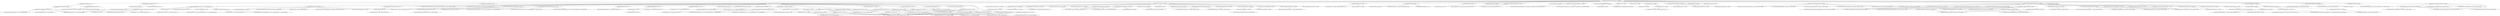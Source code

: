 digraph core {
	"org.apache.stormcrawler:stormcrawler-core:jar:3.3.1-SNAPSHOT" -> "org.junit.jupiter:junit-jupiter-api:jar:5.13.1:test" ; 
	"org.apache.stormcrawler:stormcrawler-core:jar:3.3.1-SNAPSHOT" -> "org.junit.jupiter:junit-jupiter:jar:5.13.1:test" ; 
	"org.apache.stormcrawler:stormcrawler-core:jar:3.3.1-SNAPSHOT" -> "org.testcontainers:junit-jupiter:jar:1.21.1:test" ; 
	"org.apache.stormcrawler:stormcrawler-core:jar:3.3.1-SNAPSHOT" -> "org.apache.storm:storm-client:jar:2.8.0:provided" ; 
	"org.apache.stormcrawler:stormcrawler-core:jar:3.3.1-SNAPSHOT" -> "org.apache.tika:tika-core:jar:3.2.0:compile" ; 
	"org.apache.stormcrawler:stormcrawler-core:jar:3.3.1-SNAPSHOT" -> "org.mockito:mockito-core:jar:5.18.0:test" ; 
	"org.apache.stormcrawler:stormcrawler-core:jar:3.3.1-SNAPSHOT" -> "org.wiremock:wiremock:jar:3.13.0:test" ; 
	"org.apache.stormcrawler:stormcrawler-core:jar:3.3.1-SNAPSHOT" -> "org.awaitility:awaitility:jar:4.3.0:test" ; 
	"org.apache.stormcrawler:stormcrawler-core:jar:3.3.1-SNAPSHOT" -> "commons-cli:commons-cli:jar:1.6.0:compile" ; 
	"org.apache.stormcrawler:stormcrawler-core:jar:3.3.1-SNAPSHOT" -> "com.github.crawler-commons:crawler-commons:jar:1.4:compile" ; 
	"org.apache.stormcrawler:stormcrawler-core:jar:3.3.1-SNAPSHOT" -> "xerces:xercesImpl:jar:2.12.2:compile" ; 
	"org.apache.stormcrawler:stormcrawler-core:jar:3.3.1-SNAPSHOT" -> "com.fasterxml.jackson.core:jackson-databind:jar:2.18.1:compile" ; 
	"org.apache.stormcrawler:stormcrawler-core:jar:3.3.1-SNAPSHOT" -> "com.github.ben-manes.caffeine:caffeine:jar:3.2.1:compile" ; 
	"org.apache.stormcrawler:stormcrawler-core:jar:3.3.1-SNAPSHOT" -> "org.jsoup:jsoup:jar:1.20.1:compile" ; 
	"org.apache.stormcrawler:stormcrawler-core:jar:3.3.1-SNAPSHOT" -> "com.ibm.icu:icu4j:jar:77.1:compile" ; 
	"org.apache.stormcrawler:stormcrawler-core:jar:3.3.1-SNAPSHOT" -> "com.rometools:rome:jar:2.1.0:compile" ; 
	"org.apache.stormcrawler:stormcrawler-core:jar:3.3.1-SNAPSHOT" -> "org.apache.httpcomponents:httpclient:jar:4.5.14:compile" ; 
	"org.apache.stormcrawler:stormcrawler-core:jar:3.3.1-SNAPSHOT" -> "org.yaml:snakeyaml:jar:2.4:compile" ; 
	"org.apache.stormcrawler:stormcrawler-core:jar:3.3.1-SNAPSHOT" -> "commons-lang:commons-lang:jar:2.6:compile" ; 
	"org.apache.stormcrawler:stormcrawler-core:jar:3.3.1-SNAPSHOT" -> "org.seleniumhq.selenium:selenium-remote-driver:jar:4.33.0:compile" ; 
	"org.apache.stormcrawler:stormcrawler-core:jar:3.3.1-SNAPSHOT" -> "org.seleniumhq.selenium:selenium-support:jar:4.33.0:compile" ; 
	"org.apache.stormcrawler:stormcrawler-core:jar:3.3.1-SNAPSHOT" -> "us.codecraft:xsoup:jar:0.3.7:compile" ; 
	"org.apache.stormcrawler:stormcrawler-core:jar:3.3.1-SNAPSHOT" -> "com.squareup.okhttp3:okhttp:jar:4.12.0:compile" ; 
	"org.apache.stormcrawler:stormcrawler-core:jar:3.3.1-SNAPSHOT" -> "com.squareup.okhttp3:okhttp-brotli:jar:4.12.0:compile" ; 
	"org.apache.stormcrawler:stormcrawler-core:jar:3.3.1-SNAPSHOT" -> "org.testcontainers:selenium:jar:1.21.1:test" ; 
	"org.apache.stormcrawler:stormcrawler-core:jar:3.3.1-SNAPSHOT" -> "org.seleniumhq.selenium:selenium-chrome-driver:jar:4.33.0:test" ; 
	"org.junit.jupiter:junit-jupiter-api:jar:5.13.1:test" -> "org.opentest4j:opentest4j:jar:1.3.0:test" ; 
	"org.junit.jupiter:junit-jupiter-api:jar:5.13.1:test" -> "org.junit.platform:junit-platform-commons:jar:1.13.1:test" ; 
	"org.junit.jupiter:junit-jupiter-api:jar:5.13.1:test" -> "org.apiguardian:apiguardian-api:jar:1.1.2:test" ; 
	"org.junit.platform:junit-platform-commons:jar:1.13.1:test" -> "(org.apiguardian:apiguardian-api:jar:1.1.2:test - omitted for duplicate)" ; 
	"org.junit.jupiter:junit-jupiter:jar:5.13.1:test" -> "(org.junit.jupiter:junit-jupiter-api:jar:5.13.1:test - version managed from 5.13.1; scope managed from compile; omitted for duplicate)" ; 
	"org.junit.jupiter:junit-jupiter:jar:5.13.1:test" -> "org.junit.jupiter:junit-jupiter-params:jar:5.13.1:test" ; 
	"org.junit.jupiter:junit-jupiter:jar:5.13.1:test" -> "org.junit.jupiter:junit-jupiter-engine:jar:5.13.1:test" ; 
	"org.junit.jupiter:junit-jupiter-params:jar:5.13.1:test" -> "(org.junit.jupiter:junit-jupiter-api:jar:5.13.1:test - version managed from 5.13.1; scope managed from compile; omitted for duplicate)" ; 
	"org.junit.jupiter:junit-jupiter-params:jar:5.13.1:test" -> "(org.apiguardian:apiguardian-api:jar:1.1.2:test - omitted for duplicate)" ; 
	"org.junit.jupiter:junit-jupiter-engine:jar:5.13.1:test" -> "org.junit.platform:junit-platform-engine:jar:1.13.1:test" ; 
	"org.junit.jupiter:junit-jupiter-engine:jar:5.13.1:test" -> "(org.junit.jupiter:junit-jupiter-api:jar:5.13.1:test - version managed from 5.13.1; scope managed from compile; omitted for duplicate)" ; 
	"org.junit.jupiter:junit-jupiter-engine:jar:5.13.1:test" -> "(org.apiguardian:apiguardian-api:jar:1.1.2:test - omitted for duplicate)" ; 
	"org.junit.platform:junit-platform-engine:jar:1.13.1:test" -> "(org.opentest4j:opentest4j:jar:1.3.0:test - omitted for duplicate)" ; 
	"org.junit.platform:junit-platform-engine:jar:1.13.1:test" -> "(org.junit.platform:junit-platform-commons:jar:1.13.1:test - omitted for duplicate)" ; 
	"org.junit.platform:junit-platform-engine:jar:1.13.1:test" -> "(org.apiguardian:apiguardian-api:jar:1.1.2:test - omitted for duplicate)" ; 
	"org.testcontainers:junit-jupiter:jar:1.21.1:test" -> "org.testcontainers:testcontainers:jar:1.21.1:test (version managed from 1.21.1)" ; 
	"org.testcontainers:testcontainers:jar:1.21.1:test (version managed from 1.21.1)" -> "junit:junit:jar:4.13.2:test" ; 
	"org.testcontainers:testcontainers:jar:1.21.1:test (version managed from 1.21.1)" -> "(org.slf4j:slf4j-api:jar:1.7.36:test - omitted for conflict with 2.0.16)" ; 
	"org.testcontainers:testcontainers:jar:1.21.1:test (version managed from 1.21.1)" -> "org.apache.commons:commons-compress:jar:1.24.0:test" ; 
	"org.testcontainers:testcontainers:jar:1.21.1:test (version managed from 1.21.1)" -> "org.rnorth.duct-tape:duct-tape:jar:1.0.8:test" ; 
	"org.testcontainers:testcontainers:jar:1.21.1:test (version managed from 1.21.1)" -> "com.github.docker-java:docker-java-api:jar:3.4.2:test" ; 
	"org.testcontainers:testcontainers:jar:1.21.1:test (version managed from 1.21.1)" -> "com.github.docker-java:docker-java-transport-zerodep:jar:3.4.2:test" ; 
	"junit:junit:jar:4.13.2:test" -> "(org.hamcrest:hamcrest-core:jar:1.3:test - omitted for conflict with 2.2)" ; 
	"org.rnorth.duct-tape:duct-tape:jar:1.0.8:test" -> "org.jetbrains:annotations:jar:26.0.2:compile (version managed from 17.0.0; scope managed from compile)" ; 
	"com.github.docker-java:docker-java-api:jar:3.4.2:test" -> "(com.fasterxml.jackson.core:jackson-annotations:jar:2.18.1:test - version managed from 2.10.3; omitted for duplicate)" ; 
	"com.github.docker-java:docker-java-api:jar:3.4.2:test" -> "(org.slf4j:slf4j-api:jar:1.7.30:test - omitted for conflict with 2.0.16)" ; 
	"com.github.docker-java:docker-java-transport-zerodep:jar:3.4.2:test" -> "com.github.docker-java:docker-java-transport:jar:3.4.2:test" ; 
	"com.github.docker-java:docker-java-transport-zerodep:jar:3.4.2:test" -> "(org.slf4j:slf4j-api:jar:1.7.25:test - omitted for conflict with 2.0.16)" ; 
	"com.github.docker-java:docker-java-transport-zerodep:jar:3.4.2:test" -> "net.java.dev.jna:jna:jar:5.13.0:test" ; 
	"org.apache.storm:storm-client:jar:2.8.0:provided" -> "org.slf4j:slf4j-api:jar:2.0.16:compile" ; 
	"org.apache.storm:storm-client:jar:2.8.0:provided" -> "org.apache.logging.log4j:log4j-api:jar:2.24.3:provided" ; 
	"org.apache.storm:storm-client:jar:2.8.0:provided" -> "org.apache.logging.log4j:log4j-core:jar:2.24.3:provided" ; 
	"org.apache.storm:storm-client:jar:2.8.0:provided" -> "org.apache.logging.log4j:log4j-slf4j2-impl:jar:2.24.3:provided" ; 
	"org.apache.storm:storm-client:jar:2.8.0:provided" -> "org.slf4j:log4j-over-slf4j:jar:2.0.16:provided" ; 
	"org.apache.storm:storm-client:jar:2.8.0:provided" -> "org.apache.storm:storm-shaded-deps:jar:2.8.0:provided" ; 
	"org.apache.storm:storm-client:jar:2.8.0:provided" -> "org.bouncycastle:bcpkix-jdk18on:jar:1.79:provided" ; 
	"org.apache.storm:storm-client:jar:2.8.0:provided" -> "com.sun.activation:jakarta.activation:jar:1.2.1:provided" ; 
	"org.apache.storm:storm-client:jar:2.8.0:provided" -> "jakarta.activation:jakarta.activation-api:jar:1.2.1:provided" ; 
	"org.apache.storm:storm-client:jar:2.8.0:provided" -> "jakarta.xml.bind:jakarta.xml.bind-api:jar:2.3.2:provided" ; 
	"org.apache.storm:storm-client:jar:2.8.0:provided" -> "javax.annotation:javax.annotation-api:jar:1.3.2:provided" ; 
	"org.apache.storm:storm-client:jar:2.8.0:provided" -> "com.esotericsoftware:kryo:jar:5.6.2:provided" ; 
	"org.apache.storm:storm-client:jar:2.8.0:provided" -> "io.dropwizard.metrics:metrics-core:jar:4.2.29:provided" ; 
	"org.apache.storm:storm-client:jar:2.8.0:provided" -> "io.dropwizard.metrics:metrics-graphite:jar:4.2.29:provided" ; 
	"org.apache.storm:storm-client:jar:2.8.0:provided" -> "io.dropwizard.metrics:metrics-jvm:jar:4.2.29:provided" ; 
	"org.apache.storm:storm-client:jar:2.8.0:provided" -> "io.dropwizard.metrics:metrics-jmx:jar:4.2.29:provided" ; 
	"org.apache.logging.log4j:log4j-core:jar:2.24.3:provided" -> "(org.apache.logging.log4j:log4j-api:jar:2.24.3:provided - omitted for duplicate)" ; 
	"org.apache.logging.log4j:log4j-slf4j2-impl:jar:2.24.3:provided" -> "(org.apache.logging.log4j:log4j-api:jar:2.24.3:provided - omitted for duplicate)" ; 
	"org.apache.logging.log4j:log4j-slf4j2-impl:jar:2.24.3:provided" -> "(org.slf4j:slf4j-api:jar:2.0.16:provided - omitted for duplicate)" ; 
	"org.apache.logging.log4j:log4j-slf4j2-impl:jar:2.24.3:provided" -> "(org.apache.logging.log4j:log4j-core:jar:2.24.3:provided - omitted for duplicate)" ; 
	"org.slf4j:log4j-over-slf4j:jar:2.0.16:provided" -> "(org.slf4j:slf4j-api:jar:2.0.16:provided - omitted for duplicate)" ; 
	"org.bouncycastle:bcpkix-jdk18on:jar:1.79:provided" -> "org.bouncycastle:bcprov-jdk18on:jar:1.79:provided" ; 
	"org.bouncycastle:bcpkix-jdk18on:jar:1.79:provided" -> "org.bouncycastle:bcutil-jdk18on:jar:1.79:provided" ; 
	"org.bouncycastle:bcutil-jdk18on:jar:1.79:provided" -> "(org.bouncycastle:bcprov-jdk18on:jar:1.79:provided - omitted for duplicate)" ; 
	"jakarta.xml.bind:jakarta.xml.bind-api:jar:2.3.2:provided" -> "(jakarta.activation:jakarta.activation-api:jar:1.2.1:provided - omitted for duplicate)" ; 
	"com.esotericsoftware:kryo:jar:5.6.2:provided" -> "com.esotericsoftware:reflectasm:jar:1.11.9:provided" ; 
	"com.esotericsoftware:kryo:jar:5.6.2:provided" -> "(org.objenesis:objenesis:jar:3.4:provided - omitted for conflict with 3.3)" ; 
	"com.esotericsoftware:kryo:jar:5.6.2:provided" -> "com.esotericsoftware:minlog:jar:1.3.1:provided" ; 
	"io.dropwizard.metrics:metrics-core:jar:4.2.29:provided" -> "(org.slf4j:slf4j-api:jar:1.7.36:provided - omitted for conflict with 2.0.16)" ; 
	"io.dropwizard.metrics:metrics-graphite:jar:4.2.29:provided" -> "(io.dropwizard.metrics:metrics-core:jar:4.2.29:provided - omitted for duplicate)" ; 
	"io.dropwizard.metrics:metrics-graphite:jar:4.2.29:provided" -> "com.rabbitmq:amqp-client:jar:5.23.0:provided" ; 
	"io.dropwizard.metrics:metrics-graphite:jar:4.2.29:provided" -> "(org.slf4j:slf4j-api:jar:1.7.36:provided - omitted for conflict with 2.0.16)" ; 
	"io.dropwizard.metrics:metrics-jvm:jar:4.2.29:provided" -> "(io.dropwizard.metrics:metrics-core:jar:4.2.29:provided - omitted for duplicate)" ; 
	"io.dropwizard.metrics:metrics-jvm:jar:4.2.29:provided" -> "(org.slf4j:slf4j-api:jar:1.7.36:provided - omitted for conflict with 2.0.16)" ; 
	"io.dropwizard.metrics:metrics-jmx:jar:4.2.29:provided" -> "(io.dropwizard.metrics:metrics-core:jar:4.2.29:provided - omitted for duplicate)" ; 
	"io.dropwizard.metrics:metrics-jmx:jar:4.2.29:provided" -> "(org.slf4j:slf4j-api:jar:1.7.36:provided - omitted for conflict with 2.0.16)" ; 
	"org.apache.tika:tika-core:jar:3.2.0:compile" -> "(org.slf4j:slf4j-api:jar:2.0.17:compile - omitted for conflict with 2.0.16)" ; 
	"org.apache.tika:tika-core:jar:3.2.0:compile" -> "commons-io:commons-io:jar:2.19.0:compile" ; 
	"org.mockito:mockito-core:jar:5.18.0:test" -> "net.bytebuddy:byte-buddy:jar:1.17.5:compile (scope not updated to compile)" ; 
	"org.mockito:mockito-core:jar:5.18.0:test" -> "net.bytebuddy:byte-buddy-agent:jar:1.17.5:test" ; 
	"org.mockito:mockito-core:jar:5.18.0:test" -> "org.objenesis:objenesis:jar:3.3:provided" ; 
	"org.wiremock:wiremock:jar:3.13.0:test" -> "org.eclipse.jetty:jetty-server:jar:11.0.24:test" ; 
	"org.wiremock:wiremock:jar:3.13.0:test" -> "org.eclipse.jetty:jetty-servlet:jar:11.0.24:test" ; 
	"org.wiremock:wiremock:jar:3.13.0:test" -> "org.eclipse.jetty:jetty-servlets:jar:11.0.24:test" ; 
	"org.wiremock:wiremock:jar:3.13.0:test" -> "org.eclipse.jetty:jetty-webapp:jar:11.0.24:test" ; 
	"org.wiremock:wiremock:jar:3.13.0:test" -> "org.eclipse.jetty:jetty-proxy:jar:11.0.24:test" ; 
	"org.wiremock:wiremock:jar:3.13.0:test" -> "org.eclipse.jetty.http2:http2-server:jar:11.0.24:test" ; 
	"org.wiremock:wiremock:jar:3.13.0:test" -> "org.eclipse.jetty:jetty-alpn-server:jar:11.0.24:test" ; 
	"org.wiremock:wiremock:jar:3.13.0:test" -> "org.eclipse.jetty:jetty-alpn-java-server:jar:11.0.24:test" ; 
	"org.wiremock:wiremock:jar:3.13.0:test" -> "org.eclipse.jetty:jetty-alpn-java-client:jar:11.0.24:test" ; 
	"org.wiremock:wiremock:jar:3.13.0:test" -> "org.eclipse.jetty:jetty-alpn-client:jar:11.0.24:test" ; 
	"org.wiremock:wiremock:jar:3.13.0:test" -> "com.google.guava:guava:jar:33.4.8-jre:compile" ; 
	"org.wiremock:wiremock:jar:3.13.0:test" -> "com.fasterxml.jackson.core:jackson-core:jar:2.18.1:compile (version managed from 2.18.3; scope not updated to compile)" ; 
	"org.wiremock:wiremock:jar:3.13.0:test" -> "com.fasterxml.jackson.core:jackson-annotations:jar:2.18.1:compile (version managed from 2.18.3)" ; 
	"org.wiremock:wiremock:jar:3.13.0:test" -> "(com.fasterxml.jackson.core:jackson-databind:jar:2.18.1:test - version managed from 2.18.3; omitted for duplicate)" ; 
	"org.wiremock:wiremock:jar:3.13.0:test" -> "com.fasterxml.jackson.datatype:jackson-datatype-jsr310:jar:2.18.3:test" ; 
	"org.wiremock:wiremock:jar:3.13.0:test" -> "org.apache.httpcomponents.client5:httpclient5:jar:5.4.3:test" ; 
	"org.wiremock:wiremock:jar:3.13.0:test" -> "org.xmlunit:xmlunit-core:jar:2.10.0:test" ; 
	"org.wiremock:wiremock:jar:3.13.0:test" -> "org.xmlunit:xmlunit-legacy:jar:2.10.0:test" ; 
	"org.wiremock:wiremock:jar:3.13.0:test" -> "org.xmlunit:xmlunit-placeholders:jar:2.10.0:test" ; 
	"org.wiremock:wiremock:jar:3.13.0:test" -> "net.javacrumbs.json-unit:json-unit-core:jar:2.40.1:test" ; 
	"org.wiremock:wiremock:jar:3.13.0:test" -> "com.jayway.jsonpath:json-path:jar:2.9.0:test" ; 
	"org.wiremock:wiremock:jar:3.13.0:test" -> "net.sf.jopt-simple:jopt-simple:jar:5.0.4:test" ; 
	"org.wiremock:wiremock:jar:3.13.0:test" -> "com.github.jknack:handlebars:jar:4.3.1:test" ; 
	"org.wiremock:wiremock:jar:3.13.0:test" -> "com.github.jknack:handlebars-helpers:jar:4.3.1:test" ; 
	"org.wiremock:wiremock:jar:3.13.0:test" -> "commons-fileupload:commons-fileupload:jar:1.5:test" ; 
	"org.wiremock:wiremock:jar:3.13.0:test" -> "com.networknt:json-schema-validator:jar:1.5.6:test" ; 
	"org.wiremock:wiremock:jar:3.13.0:test" -> "(org.slf4j:slf4j-api:jar:1.7.36:test - omitted for conflict with 2.0.16)" ; 
	"org.eclipse.jetty:jetty-server:jar:11.0.24:test" -> "org.eclipse.jetty:jetty-http:jar:11.0.24:test" ; 
	"org.eclipse.jetty:jetty-server:jar:11.0.24:test" -> "org.eclipse.jetty:jetty-io:jar:11.0.24:test" ; 
	"org.eclipse.jetty:jetty-server:jar:11.0.24:test" -> "org.eclipse.jetty.toolchain:jetty-jakarta-servlet-api:jar:5.0.2:test" ; 
	"org.eclipse.jetty:jetty-server:jar:11.0.24:test" -> "(org.slf4j:slf4j-api:jar:2.0.9:test - omitted for conflict with 2.0.16)" ; 
	"org.eclipse.jetty:jetty-http:jar:11.0.24:test" -> "(org.eclipse.jetty:jetty-io:jar:11.0.24:test - omitted for duplicate)" ; 
	"org.eclipse.jetty:jetty-http:jar:11.0.24:test" -> "(org.eclipse.jetty:jetty-util:jar:11.0.24:test - omitted for duplicate)" ; 
	"org.eclipse.jetty:jetty-http:jar:11.0.24:test" -> "(org.slf4j:slf4j-api:jar:2.0.9:test - omitted for conflict with 2.0.16)" ; 
	"org.eclipse.jetty:jetty-io:jar:11.0.24:test" -> "(org.eclipse.jetty:jetty-util:jar:11.0.24:test - omitted for duplicate)" ; 
	"org.eclipse.jetty:jetty-io:jar:11.0.24:test" -> "(org.slf4j:slf4j-api:jar:2.0.9:test - omitted for conflict with 2.0.16)" ; 
	"org.eclipse.jetty:jetty-servlet:jar:11.0.24:test" -> "org.eclipse.jetty:jetty-security:jar:11.0.24:test" ; 
	"org.eclipse.jetty:jetty-servlet:jar:11.0.24:test" -> "(org.slf4j:slf4j-api:jar:2.0.9:test - omitted for conflict with 2.0.16)" ; 
	"org.eclipse.jetty:jetty-security:jar:11.0.24:test" -> "(org.eclipse.jetty:jetty-server:jar:11.0.24:test - omitted for duplicate)" ; 
	"org.eclipse.jetty:jetty-security:jar:11.0.24:test" -> "(org.slf4j:slf4j-api:jar:2.0.9:test - omitted for conflict with 2.0.16)" ; 
	"org.eclipse.jetty:jetty-servlets:jar:11.0.24:test" -> "(org.eclipse.jetty:jetty-http:jar:11.0.24:test - omitted for duplicate)" ; 
	"org.eclipse.jetty:jetty-servlets:jar:11.0.24:test" -> "(org.eclipse.jetty:jetty-io:jar:11.0.24:test - omitted for duplicate)" ; 
	"org.eclipse.jetty:jetty-servlets:jar:11.0.24:test" -> "org.eclipse.jetty:jetty-util:jar:11.0.24:test" ; 
	"org.eclipse.jetty:jetty-servlets:jar:11.0.24:test" -> "(org.slf4j:slf4j-api:jar:2.0.9:test - omitted for conflict with 2.0.16)" ; 
	"org.eclipse.jetty:jetty-util:jar:11.0.24:test" -> "(org.slf4j:slf4j-api:jar:2.0.9:test - omitted for conflict with 2.0.16)" ; 
	"org.eclipse.jetty:jetty-webapp:jar:11.0.24:test" -> "(org.eclipse.jetty:jetty-servlet:jar:11.0.24:test - omitted for duplicate)" ; 
	"org.eclipse.jetty:jetty-webapp:jar:11.0.24:test" -> "org.eclipse.jetty:jetty-xml:jar:11.0.24:test" ; 
	"org.eclipse.jetty:jetty-webapp:jar:11.0.24:test" -> "(org.slf4j:slf4j-api:jar:2.0.9:test - omitted for conflict with 2.0.16)" ; 
	"org.eclipse.jetty:jetty-xml:jar:11.0.24:test" -> "(org.eclipse.jetty:jetty-util:jar:11.0.24:test - omitted for duplicate)" ; 
	"org.eclipse.jetty:jetty-xml:jar:11.0.24:test" -> "(org.slf4j:slf4j-api:jar:2.0.9:test - omitted for conflict with 2.0.16)" ; 
	"org.eclipse.jetty:jetty-proxy:jar:11.0.24:test" -> "org.eclipse.jetty:jetty-client:jar:11.0.24:test" ; 
	"org.eclipse.jetty:jetty-proxy:jar:11.0.24:test" -> "(org.eclipse.jetty:jetty-util:jar:11.0.24:test - omitted for duplicate)" ; 
	"org.eclipse.jetty:jetty-proxy:jar:11.0.24:test" -> "(org.slf4j:slf4j-api:jar:2.0.9:test - omitted for conflict with 2.0.16)" ; 
	"org.eclipse.jetty:jetty-client:jar:11.0.24:test" -> "(org.eclipse.jetty:jetty-alpn-client:jar:11.0.24:test - omitted for duplicate)" ; 
	"org.eclipse.jetty:jetty-client:jar:11.0.24:test" -> "(org.eclipse.jetty:jetty-http:jar:11.0.24:test - omitted for duplicate)" ; 
	"org.eclipse.jetty:jetty-client:jar:11.0.24:test" -> "(org.eclipse.jetty:jetty-io:jar:11.0.24:test - omitted for duplicate)" ; 
	"org.eclipse.jetty:jetty-client:jar:11.0.24:test" -> "(org.slf4j:slf4j-api:jar:2.0.9:test - omitted for conflict with 2.0.16)" ; 
	"org.eclipse.jetty.http2:http2-server:jar:11.0.24:test" -> "(org.eclipse.jetty:jetty-server:jar:11.0.24:test - omitted for duplicate)" ; 
	"org.eclipse.jetty.http2:http2-server:jar:11.0.24:test" -> "org.eclipse.jetty.http2:http2-common:jar:11.0.24:test" ; 
	"org.eclipse.jetty.http2:http2-server:jar:11.0.24:test" -> "(org.slf4j:slf4j-api:jar:2.0.9:test - omitted for conflict with 2.0.16)" ; 
	"org.eclipse.jetty.http2:http2-common:jar:11.0.24:test" -> "org.eclipse.jetty.http2:http2-hpack:jar:11.0.24:test" ; 
	"org.eclipse.jetty.http2:http2-common:jar:11.0.24:test" -> "(org.slf4j:slf4j-api:jar:2.0.9:test - omitted for conflict with 2.0.16)" ; 
	"org.eclipse.jetty.http2:http2-hpack:jar:11.0.24:test" -> "(org.eclipse.jetty:jetty-http:jar:11.0.24:test - omitted for duplicate)" ; 
	"org.eclipse.jetty.http2:http2-hpack:jar:11.0.24:test" -> "(org.eclipse.jetty:jetty-io:jar:11.0.24:test - omitted for duplicate)" ; 
	"org.eclipse.jetty.http2:http2-hpack:jar:11.0.24:test" -> "(org.eclipse.jetty:jetty-util:jar:11.0.24:test - omitted for duplicate)" ; 
	"org.eclipse.jetty.http2:http2-hpack:jar:11.0.24:test" -> "(org.slf4j:slf4j-api:jar:2.0.9:test - omitted for conflict with 2.0.16)" ; 
	"org.eclipse.jetty:jetty-alpn-server:jar:11.0.24:test" -> "(org.eclipse.jetty:jetty-server:jar:11.0.24:test - omitted for duplicate)" ; 
	"org.eclipse.jetty:jetty-alpn-server:jar:11.0.24:test" -> "(org.slf4j:slf4j-api:jar:2.0.9:test - omitted for conflict with 2.0.16)" ; 
	"org.eclipse.jetty:jetty-alpn-java-server:jar:11.0.24:test" -> "(org.eclipse.jetty:jetty-alpn-server:jar:11.0.24:test - omitted for duplicate)" ; 
	"org.eclipse.jetty:jetty-alpn-java-server:jar:11.0.24:test" -> "(org.eclipse.jetty:jetty-io:jar:11.0.24:test - omitted for duplicate)" ; 
	"org.eclipse.jetty:jetty-alpn-java-server:jar:11.0.24:test" -> "(org.slf4j:slf4j-api:jar:2.0.9:test - omitted for conflict with 2.0.16)" ; 
	"org.eclipse.jetty:jetty-alpn-java-client:jar:11.0.24:test" -> "(org.eclipse.jetty:jetty-alpn-client:jar:11.0.24:test - omitted for duplicate)" ; 
	"org.eclipse.jetty:jetty-alpn-java-client:jar:11.0.24:test" -> "(org.slf4j:slf4j-api:jar:2.0.9:test - omitted for conflict with 2.0.16)" ; 
	"org.eclipse.jetty:jetty-alpn-client:jar:11.0.24:test" -> "(org.eclipse.jetty:jetty-io:jar:11.0.24:test - omitted for duplicate)" ; 
	"org.eclipse.jetty:jetty-alpn-client:jar:11.0.24:test" -> "(org.slf4j:slf4j-api:jar:2.0.9:test - omitted for conflict with 2.0.16)" ; 
	"com.google.guava:guava:jar:33.4.8-jre:compile" -> "com.google.guava:failureaccess:jar:1.0.3:compile" ; 
	"com.google.guava:guava:jar:33.4.8-jre:compile" -> "com.google.guava:listenablefuture:jar:9999.0-empty-to-avoid-conflict-with-guava:compile" ; 
	"com.google.guava:guava:jar:33.4.8-jre:compile" -> "(org.jspecify:jspecify:jar:1.0.0:compile - omitted for duplicate)" ; 
	"com.google.guava:guava:jar:33.4.8-jre:compile" -> "(com.google.errorprone:error_prone_annotations:jar:2.36.0:compile - omitted for conflict with 2.38.0)" ; 
	"com.google.guava:guava:jar:33.4.8-jre:compile" -> "com.google.j2objc:j2objc-annotations:jar:3.0.0:compile" ; 
	"com.fasterxml.jackson.datatype:jackson-datatype-jsr310:jar:2.18.3:test" -> "(com.fasterxml.jackson.core:jackson-annotations:jar:2.18.1:test - version managed from 2.18.3; omitted for duplicate)" ; 
	"com.fasterxml.jackson.datatype:jackson-datatype-jsr310:jar:2.18.3:test" -> "(com.fasterxml.jackson.core:jackson-core:jar:2.18.1:test - version managed from 2.18.3; omitted for duplicate)" ; 
	"com.fasterxml.jackson.datatype:jackson-datatype-jsr310:jar:2.18.3:test" -> "(com.fasterxml.jackson.core:jackson-databind:jar:2.18.1:test - version managed from 2.18.3; omitted for duplicate)" ; 
	"org.apache.httpcomponents.client5:httpclient5:jar:5.4.3:test" -> "org.apache.httpcomponents.core5:httpcore5:jar:5.3.4:test" ; 
	"org.apache.httpcomponents.client5:httpclient5:jar:5.4.3:test" -> "org.apache.httpcomponents.core5:httpcore5-h2:jar:5.3.4:test" ; 
	"org.apache.httpcomponents.client5:httpclient5:jar:5.4.3:test" -> "(org.slf4j:slf4j-api:jar:1.7.36:test - omitted for conflict with 2.0.16)" ; 
	"org.apache.httpcomponents.core5:httpcore5-h2:jar:5.3.4:test" -> "(org.apache.httpcomponents.core5:httpcore5:jar:5.3.4:test - omitted for duplicate)" ; 
	"org.xmlunit:xmlunit-core:jar:2.10.0:test" -> "(jakarta.xml.bind:jakarta.xml.bind-api:jar:2.3.3:test - omitted for conflict with 2.3.2)" ; 
	"org.xmlunit:xmlunit-legacy:jar:2.10.0:test" -> "(org.xmlunit:xmlunit-core:jar:2.10.0:test - omitted for duplicate)" ; 
	"org.xmlunit:xmlunit-placeholders:jar:2.10.0:test" -> "(org.xmlunit:xmlunit-core:jar:2.10.0:test - omitted for duplicate)" ; 
	"net.javacrumbs.json-unit:json-unit-core:jar:2.40.1:test" -> "org.hamcrest:hamcrest-core:jar:2.2:test" ; 
	"org.hamcrest:hamcrest-core:jar:2.2:test" -> "(org.hamcrest:hamcrest:jar:2.2:test - omitted for conflict with 2.1)" ; 
	"com.jayway.jsonpath:json-path:jar:2.9.0:test" -> "net.minidev:json-smart:jar:2.5.0:test" ; 
	"com.jayway.jsonpath:json-path:jar:2.9.0:test" -> "(org.slf4j:slf4j-api:jar:2.0.11:test - omitted for conflict with 2.0.16)" ; 
	"net.minidev:json-smart:jar:2.5.0:test" -> "net.minidev:accessors-smart:jar:2.5.0:test" ; 
	"com.github.jknack:handlebars:jar:4.3.1:test" -> "(org.slf4j:slf4j-api:jar:1.7.32:test - omitted for conflict with 2.0.16)" ; 
	"com.github.jknack:handlebars-helpers:jar:4.3.1:test" -> "(com.github.jknack:handlebars:jar:4.3.1:test - omitted for duplicate)" ; 
	"commons-fileupload:commons-fileupload:jar:1.5:test" -> "(commons-io:commons-io:jar:2.11.0:test - omitted for conflict with 2.19.0)" ; 
	"com.networknt:json-schema-validator:jar:1.5.6:test" -> "com.ethlo.time:itu:jar:1.10.3:test" ; 
	"com.networknt:json-schema-validator:jar:1.5.6:test" -> "(com.fasterxml.jackson.core:jackson-databind:jar:2.18.1:test - version managed from 2.18.1; omitted for duplicate)" ; 
	"com.networknt:json-schema-validator:jar:1.5.6:test" -> "com.fasterxml.jackson.dataformat:jackson-dataformat-yaml:jar:2.18.1:test" ; 
	"com.networknt:json-schema-validator:jar:1.5.6:test" -> "(org.slf4j:slf4j-api:jar:2.0.16:test - omitted for duplicate)" ; 
	"com.fasterxml.jackson.dataformat:jackson-dataformat-yaml:jar:2.18.1:test" -> "(com.fasterxml.jackson.core:jackson-databind:jar:2.18.1:test - version managed from 2.18.1; omitted for duplicate)" ; 
	"com.fasterxml.jackson.dataformat:jackson-dataformat-yaml:jar:2.18.1:test" -> "(org.yaml:snakeyaml:jar:2.3:test - omitted for conflict with 2.4)" ; 
	"com.fasterxml.jackson.dataformat:jackson-dataformat-yaml:jar:2.18.1:test" -> "(com.fasterxml.jackson.core:jackson-core:jar:2.18.1:test - version managed from 2.18.1; omitted for duplicate)" ; 
	"org.awaitility:awaitility:jar:4.3.0:test" -> "org.hamcrest:hamcrest:jar:2.1:test" ; 
	"com.github.crawler-commons:crawler-commons:jar:1.4:compile" -> "(commons-io:commons-io:jar:2.13.0:compile - omitted for conflict with 2.19.0)" ; 
	"com.github.crawler-commons:crawler-commons:jar:1.4:compile" -> "(org.slf4j:slf4j-api:jar:2.0.7:compile - omitted for conflict with 2.0.16)" ; 
	"com.fasterxml.jackson.core:jackson-databind:jar:2.18.1:compile" -> "(com.fasterxml.jackson.core:jackson-annotations:jar:2.18.1:compile - version managed from 2.18.1; omitted for duplicate)" ; 
	"com.fasterxml.jackson.core:jackson-databind:jar:2.18.1:compile" -> "(com.fasterxml.jackson.core:jackson-core:jar:2.18.1:compile - version managed from 2.18.1; omitted for duplicate)" ; 
	"com.github.ben-manes.caffeine:caffeine:jar:3.2.1:compile" -> "org.jspecify:jspecify:jar:1.0.0:compile" ; 
	"com.github.ben-manes.caffeine:caffeine:jar:3.2.1:compile" -> "com.google.errorprone:error_prone_annotations:jar:2.38.0:compile" ; 
	"com.rometools:rome:jar:2.1.0:compile" -> "com.rometools:rome-utils:jar:2.1.0:compile" ; 
	"com.rometools:rome:jar:2.1.0:compile" -> "org.jdom:jdom2:jar:2.0.6.1:compile" ; 
	"com.rometools:rome:jar:2.1.0:compile" -> "(org.slf4j:slf4j-api:jar:2.0.6:compile - omitted for conflict with 2.0.16)" ; 
	"com.rometools:rome-utils:jar:2.1.0:compile" -> "(org.slf4j:slf4j-api:jar:2.0.6:compile - omitted for conflict with 2.0.16)" ; 
	"org.apache.httpcomponents:httpclient:jar:4.5.14:compile" -> "org.apache.httpcomponents:httpcore:jar:4.4.16:compile" ; 
	"org.apache.httpcomponents:httpclient:jar:4.5.14:compile" -> "commons-logging:commons-logging:jar:1.2:compile" ; 
	"org.apache.httpcomponents:httpclient:jar:4.5.14:compile" -> "commons-codec:commons-codec:jar:1.11:compile" ; 
	"org.seleniumhq.selenium:selenium-remote-driver:jar:4.33.0:compile" -> "com.google.auto.service:auto-service-annotations:jar:1.1.1:compile" ; 
	"org.seleniumhq.selenium:selenium-remote-driver:jar:4.33.0:compile" -> "(com.google.guava:guava:jar:33.4.8-jre:compile - omitted for duplicate)" ; 
	"org.seleniumhq.selenium:selenium-remote-driver:jar:4.33.0:compile" -> "io.opentelemetry:opentelemetry-api:jar:1.50.0:compile" ; 
	"org.seleniumhq.selenium:selenium-remote-driver:jar:4.33.0:compile" -> "io.opentelemetry:opentelemetry-context:jar:1.50.0:compile" ; 
	"org.seleniumhq.selenium:selenium-remote-driver:jar:4.33.0:compile" -> "io.opentelemetry:opentelemetry-exporter-logging:jar:1.50.0:compile" ; 
	"org.seleniumhq.selenium:selenium-remote-driver:jar:4.33.0:compile" -> "io.opentelemetry:opentelemetry-sdk-common:jar:1.50.0:compile" ; 
	"org.seleniumhq.selenium:selenium-remote-driver:jar:4.33.0:compile" -> "io.opentelemetry:opentelemetry-sdk-extension-autoconfigure-spi:jar:1.50.0:compile" ; 
	"org.seleniumhq.selenium:selenium-remote-driver:jar:4.33.0:compile" -> "io.opentelemetry:opentelemetry-sdk-extension-autoconfigure:jar:1.50.0:compile" ; 
	"org.seleniumhq.selenium:selenium-remote-driver:jar:4.33.0:compile" -> "io.opentelemetry:opentelemetry-sdk-trace:jar:1.50.0:compile" ; 
	"org.seleniumhq.selenium:selenium-remote-driver:jar:4.33.0:compile" -> "io.opentelemetry:opentelemetry-sdk:jar:1.50.0:compile" ; 
	"org.seleniumhq.selenium:selenium-remote-driver:jar:4.33.0:compile" -> "(net.bytebuddy:byte-buddy:jar:1.17.5:compile - omitted for duplicate)" ; 
	"org.seleniumhq.selenium:selenium-remote-driver:jar:4.33.0:compile" -> "org.seleniumhq.selenium:selenium-api:jar:4.33.0:compile" ; 
	"org.seleniumhq.selenium:selenium-remote-driver:jar:4.33.0:compile" -> "org.seleniumhq.selenium:selenium-http:jar:4.33.0:compile" ; 
	"org.seleniumhq.selenium:selenium-remote-driver:jar:4.33.0:compile" -> "org.seleniumhq.selenium:selenium-json:jar:4.33.0:compile" ; 
	"org.seleniumhq.selenium:selenium-remote-driver:jar:4.33.0:compile" -> "org.seleniumhq.selenium:selenium-manager:jar:4.33.0:compile" ; 
	"org.seleniumhq.selenium:selenium-remote-driver:jar:4.33.0:compile" -> "org.seleniumhq.selenium:selenium-os:jar:4.33.0:compile" ; 
	"io.opentelemetry:opentelemetry-api:jar:1.50.0:compile" -> "(io.opentelemetry:opentelemetry-context:jar:1.50.0:compile - omitted for duplicate)" ; 
	"io.opentelemetry:opentelemetry-exporter-logging:jar:1.50.0:compile" -> "(io.opentelemetry:opentelemetry-sdk:jar:1.50.0:compile - omitted for duplicate)" ; 
	"io.opentelemetry:opentelemetry-exporter-logging:jar:1.50.0:compile" -> "(io.opentelemetry:opentelemetry-sdk-extension-autoconfigure-spi:jar:1.50.0:runtime - omitted for duplicate)" ; 
	"io.opentelemetry:opentelemetry-sdk-common:jar:1.50.0:compile" -> "(io.opentelemetry:opentelemetry-api:jar:1.50.0:compile - omitted for duplicate)" ; 
	"io.opentelemetry:opentelemetry-sdk-extension-autoconfigure-spi:jar:1.50.0:compile" -> "(io.opentelemetry:opentelemetry-sdk:jar:1.50.0:compile - omitted for duplicate)" ; 
	"io.opentelemetry:opentelemetry-sdk-extension-autoconfigure:jar:1.50.0:compile" -> "(io.opentelemetry:opentelemetry-sdk:jar:1.50.0:compile - omitted for duplicate)" ; 
	"io.opentelemetry:opentelemetry-sdk-extension-autoconfigure:jar:1.50.0:compile" -> "(io.opentelemetry:opentelemetry-sdk-extension-autoconfigure-spi:jar:1.50.0:compile - omitted for duplicate)" ; 
	"io.opentelemetry:opentelemetry-sdk-trace:jar:1.50.0:compile" -> "(io.opentelemetry:opentelemetry-api:jar:1.50.0:compile - omitted for duplicate)" ; 
	"io.opentelemetry:opentelemetry-sdk-trace:jar:1.50.0:compile" -> "(io.opentelemetry:opentelemetry-sdk-common:jar:1.50.0:compile - omitted for duplicate)" ; 
	"io.opentelemetry:opentelemetry-sdk:jar:1.50.0:compile" -> "(io.opentelemetry:opentelemetry-api:jar:1.50.0:compile - omitted for duplicate)" ; 
	"io.opentelemetry:opentelemetry-sdk:jar:1.50.0:compile" -> "(io.opentelemetry:opentelemetry-sdk-common:jar:1.50.0:compile - omitted for duplicate)" ; 
	"io.opentelemetry:opentelemetry-sdk:jar:1.50.0:compile" -> "(io.opentelemetry:opentelemetry-sdk-trace:jar:1.50.0:compile - omitted for duplicate)" ; 
	"io.opentelemetry:opentelemetry-sdk:jar:1.50.0:compile" -> "io.opentelemetry:opentelemetry-sdk-metrics:jar:1.50.0:compile" ; 
	"io.opentelemetry:opentelemetry-sdk:jar:1.50.0:compile" -> "io.opentelemetry:opentelemetry-sdk-logs:jar:1.50.0:compile" ; 
	"io.opentelemetry:opentelemetry-sdk-metrics:jar:1.50.0:compile" -> "(io.opentelemetry:opentelemetry-api:jar:1.50.0:compile - omitted for duplicate)" ; 
	"io.opentelemetry:opentelemetry-sdk-metrics:jar:1.50.0:compile" -> "(io.opentelemetry:opentelemetry-sdk-common:jar:1.50.0:compile - omitted for duplicate)" ; 
	"io.opentelemetry:opentelemetry-sdk-logs:jar:1.50.0:compile" -> "(io.opentelemetry:opentelemetry-api:jar:1.50.0:compile - omitted for duplicate)" ; 
	"io.opentelemetry:opentelemetry-sdk-logs:jar:1.50.0:compile" -> "(io.opentelemetry:opentelemetry-sdk-common:jar:1.50.0:compile - omitted for duplicate)" ; 
	"org.seleniumhq.selenium:selenium-api:jar:4.33.0:compile" -> "(org.jspecify:jspecify:jar:1.0.0:runtime - omitted for duplicate)" ; 
	"org.seleniumhq.selenium:selenium-http:jar:4.33.0:compile" -> "(com.google.auto.service:auto-service-annotations:jar:1.1.1:runtime - omitted for duplicate)" ; 
	"org.seleniumhq.selenium:selenium-http:jar:4.33.0:compile" -> "(org.seleniumhq.selenium:selenium-api:jar:4.33.0:runtime - omitted for duplicate)" ; 
	"org.seleniumhq.selenium:selenium-http:jar:4.33.0:compile" -> "(org.seleniumhq.selenium:selenium-json:jar:4.33.0:runtime - omitted for duplicate)" ; 
	"org.seleniumhq.selenium:selenium-json:jar:4.33.0:compile" -> "(org.seleniumhq.selenium:selenium-api:jar:4.33.0:runtime - omitted for duplicate)" ; 
	"org.seleniumhq.selenium:selenium-manager:jar:4.33.0:compile" -> "(org.seleniumhq.selenium:selenium-api:jar:4.33.0:runtime - omitted for duplicate)" ; 
	"org.seleniumhq.selenium:selenium-manager:jar:4.33.0:compile" -> "(org.seleniumhq.selenium:selenium-json:jar:4.33.0:runtime - omitted for duplicate)" ; 
	"org.seleniumhq.selenium:selenium-manager:jar:4.33.0:compile" -> "(org.seleniumhq.selenium:selenium-os:jar:4.33.0:runtime - omitted for duplicate)" ; 
	"org.seleniumhq.selenium:selenium-os:jar:4.33.0:compile" -> "org.apache.commons:commons-exec:jar:1.4.0:runtime" ; 
	"org.seleniumhq.selenium:selenium-os:jar:4.33.0:compile" -> "(org.seleniumhq.selenium:selenium-api:jar:4.33.0:runtime - omitted for duplicate)" ; 
	"org.seleniumhq.selenium:selenium-support:jar:4.33.0:compile" -> "(com.google.auto.service:auto-service-annotations:jar:1.1.1:compile - omitted for duplicate)" ; 
	"org.seleniumhq.selenium:selenium-support:jar:4.33.0:compile" -> "(com.google.guava:guava:jar:33.4.8-jre:compile - omitted for duplicate)" ; 
	"org.seleniumhq.selenium:selenium-support:jar:4.33.0:compile" -> "(net.bytebuddy:byte-buddy:jar:1.17.5:compile - omitted for duplicate)" ; 
	"org.seleniumhq.selenium:selenium-support:jar:4.33.0:compile" -> "(org.seleniumhq.selenium:selenium-api:jar:4.33.0:compile - omitted for duplicate)" ; 
	"org.seleniumhq.selenium:selenium-support:jar:4.33.0:compile" -> "(org.seleniumhq.selenium:selenium-json:jar:4.33.0:compile - omitted for duplicate)" ; 
	"org.seleniumhq.selenium:selenium-support:jar:4.33.0:compile" -> "(org.seleniumhq.selenium:selenium-remote-driver:jar:4.33.0:compile - omitted for duplicate)" ; 
	"com.squareup.okhttp3:okhttp:jar:4.12.0:compile" -> "com.squareup.okio:okio:jar:3.6.0:compile" ; 
	"com.squareup.okhttp3:okhttp:jar:4.12.0:compile" -> "org.jetbrains.kotlin:kotlin-stdlib-jdk8:jar:1.8.21:compile" ; 
	"com.squareup.okio:okio:jar:3.6.0:compile" -> "com.squareup.okio:okio-jvm:jar:3.6.0:compile" ; 
	"com.squareup.okio:okio-jvm:jar:3.6.0:compile" -> "(org.jetbrains.kotlin:kotlin-stdlib-jdk8:jar:1.9.10:compile - omitted for conflict with 1.8.21)" ; 
	"com.squareup.okio:okio-jvm:jar:3.6.0:compile" -> "org.jetbrains.kotlin:kotlin-stdlib-common:jar:1.9.10:compile" ; 
	"org.jetbrains.kotlin:kotlin-stdlib-jdk8:jar:1.8.21:compile" -> "org.jetbrains.kotlin:kotlin-stdlib:jar:1.8.21:compile" ; 
	"org.jetbrains.kotlin:kotlin-stdlib-jdk8:jar:1.8.21:compile" -> "org.jetbrains.kotlin:kotlin-stdlib-jdk7:jar:1.8.21:compile" ; 
	"org.jetbrains.kotlin:kotlin-stdlib:jar:1.8.21:compile" -> "(org.jetbrains.kotlin:kotlin-stdlib-common:jar:1.8.21:compile - omitted for conflict with 1.9.10)" ; 
	"org.jetbrains.kotlin:kotlin-stdlib:jar:1.8.21:compile" -> "(org.jetbrains:annotations:jar:26.0.2:compile - version managed from 13.0; scope managed from compile; omitted for duplicate)" ; 
	"org.jetbrains.kotlin:kotlin-stdlib-jdk7:jar:1.8.21:compile" -> "(org.jetbrains.kotlin:kotlin-stdlib:jar:1.8.21:compile - omitted for duplicate)" ; 
	"com.squareup.okhttp3:okhttp-brotli:jar:4.12.0:compile" -> "(com.squareup.okhttp3:okhttp:jar:4.12.0:compile - omitted for duplicate)" ; 
	"com.squareup.okhttp3:okhttp-brotli:jar:4.12.0:compile" -> "org.brotli:dec:jar:0.1.2:compile" ; 
	"com.squareup.okhttp3:okhttp-brotli:jar:4.12.0:compile" -> "(org.jetbrains.kotlin:kotlin-stdlib-jdk8:jar:1.8.21:compile - omitted for duplicate)" ; 
	"org.testcontainers:selenium:jar:1.21.1:test" -> "(org.testcontainers:testcontainers:jar:1.21.1:test - version managed from 1.21.1; omitted for duplicate)" ; 
	"org.seleniumhq.selenium:selenium-chrome-driver:jar:4.33.0:test" -> "(com.google.auto.service:auto-service-annotations:jar:1.1.1:test - omitted for duplicate)" ; 
	"org.seleniumhq.selenium:selenium-chrome-driver:jar:4.33.0:test" -> "(org.seleniumhq.selenium:selenium-api:jar:4.33.0:test - omitted for duplicate)" ; 
	"org.seleniumhq.selenium:selenium-chrome-driver:jar:4.33.0:test" -> "org.seleniumhq.selenium:selenium-chromium-driver:jar:4.33.0:test" ; 
	"org.seleniumhq.selenium:selenium-chrome-driver:jar:4.33.0:test" -> "(org.seleniumhq.selenium:selenium-json:jar:4.33.0:test - omitted for duplicate)" ; 
	"org.seleniumhq.selenium:selenium-chrome-driver:jar:4.33.0:test" -> "(org.seleniumhq.selenium:selenium-manager:jar:4.33.0:test - omitted for duplicate)" ; 
	"org.seleniumhq.selenium:selenium-chrome-driver:jar:4.33.0:test" -> "(org.seleniumhq.selenium:selenium-remote-driver:jar:4.33.0:test - omitted for duplicate)" ; 
	"org.seleniumhq.selenium:selenium-chromium-driver:jar:4.33.0:test" -> "(com.google.auto.service:auto-service-annotations:jar:1.1.1:test - omitted for duplicate)" ; 
	"org.seleniumhq.selenium:selenium-chromium-driver:jar:4.33.0:test" -> "(org.seleniumhq.selenium:selenium-json:jar:4.33.0:test - omitted for duplicate)" ; 
	"org.seleniumhq.selenium:selenium-chromium-driver:jar:4.33.0:test" -> "(org.seleniumhq.selenium:selenium-remote-driver:jar:4.33.0:test - omitted for duplicate)" ; 
}
digraph aws {
	"org.apache.stormcrawler:stormcrawler-aws:jar:3.3.1-SNAPSHOT" -> "com.amazonaws:aws-java-sdk-cloudsearch:jar:1.12.785:compile" ; 
	"org.apache.stormcrawler:stormcrawler-aws:jar:3.3.1-SNAPSHOT" -> "com.amazonaws:aws-java-sdk-s3:jar:1.12.785:compile" ; 
	"org.apache.stormcrawler:stormcrawler-aws:jar:3.3.1-SNAPSHOT" -> "org.apache.storm:storm-client:jar:2.8.0:provided" ; 
	"org.apache.stormcrawler:stormcrawler-aws:jar:3.3.1-SNAPSHOT" -> "org.junit.jupiter:junit-jupiter-api:jar:5.13.1:test" ; 
	"org.apache.stormcrawler:stormcrawler-aws:jar:3.3.1-SNAPSHOT" -> "org.junit.jupiter:junit-jupiter:jar:5.13.1:test" ; 
	"org.apache.stormcrawler:stormcrawler-aws:jar:3.3.1-SNAPSHOT" -> "org.apache.stormcrawler:stormcrawler-core:jar:3.3.1-SNAPSHOT:compile" ; 
	"org.apache.stormcrawler:stormcrawler-aws:jar:3.3.1-SNAPSHOT" -> "org.mockito:mockito-core:jar:5.18.0:test" ; 
	"com.amazonaws:aws-java-sdk-cloudsearch:jar:1.12.785:compile" -> "com.amazonaws:aws-java-sdk-core:jar:1.12.785:compile" ; 
	"com.amazonaws:aws-java-sdk-cloudsearch:jar:1.12.785:compile" -> "com.amazonaws:jmespath-java:jar:1.12.785:compile" ; 
	"com.amazonaws:aws-java-sdk-core:jar:1.12.785:compile" -> "commons-logging:commons-logging:jar:1.1.3:compile" ; 
	"com.amazonaws:aws-java-sdk-core:jar:1.12.785:compile" -> "commons-codec:commons-codec:jar:1.15:compile" ; 
	"com.amazonaws:aws-java-sdk-core:jar:1.12.785:compile" -> "org.apache.httpcomponents:httpclient:jar:4.5.13:compile" ; 
	"com.amazonaws:aws-java-sdk-core:jar:1.12.785:compile" -> "com.fasterxml.jackson.core:jackson-databind:jar:2.18.1:compile (version managed from 2.17.2)" ; 
	"com.amazonaws:aws-java-sdk-core:jar:1.12.785:compile" -> "com.fasterxml.jackson.dataformat:jackson-dataformat-cbor:jar:2.17.2:compile" ; 
	"com.amazonaws:aws-java-sdk-core:jar:1.12.785:compile" -> "joda-time:joda-time:jar:2.12.7:compile" ; 
	"org.apache.httpcomponents:httpclient:jar:4.5.13:compile" -> "org.apache.httpcomponents:httpcore:jar:4.4.13:compile" ; 
	"org.apache.httpcomponents:httpclient:jar:4.5.13:compile" -> "(commons-logging:commons-logging:jar:1.2:compile - omitted for conflict with 1.1.3)" ; 
	"org.apache.httpcomponents:httpclient:jar:4.5.13:compile" -> "(commons-codec:commons-codec:jar:1.11:compile - omitted for conflict with 1.15)" ; 
	"com.fasterxml.jackson.core:jackson-databind:jar:2.18.1:compile (version managed from 2.17.2)" -> "com.fasterxml.jackson.core:jackson-annotations:jar:2.18.1:compile (version managed from 2.18.1)" ; 
	"com.fasterxml.jackson.core:jackson-databind:jar:2.18.1:compile (version managed from 2.17.2)" -> "com.fasterxml.jackson.core:jackson-core:jar:2.18.1:compile" ; 
	"com.fasterxml.jackson.dataformat:jackson-dataformat-cbor:jar:2.17.2:compile" -> "(com.fasterxml.jackson.core:jackson-databind:jar:2.18.1:compile - version managed from 2.17.2; omitted for duplicate)" ; 
	"com.fasterxml.jackson.dataformat:jackson-dataformat-cbor:jar:2.17.2:compile" -> "(com.fasterxml.jackson.core:jackson-core:jar:2.17.2:compile - omitted for conflict with 2.18.1)" ; 
	"com.amazonaws:jmespath-java:jar:1.12.785:compile" -> "(com.fasterxml.jackson.core:jackson-databind:jar:2.18.1:compile - version managed from 2.17.2; omitted for duplicate)" ; 
	"com.amazonaws:aws-java-sdk-s3:jar:1.12.785:compile" -> "com.amazonaws:aws-java-sdk-kms:jar:1.12.785:compile" ; 
	"com.amazonaws:aws-java-sdk-s3:jar:1.12.785:compile" -> "(com.amazonaws:aws-java-sdk-core:jar:1.12.785:compile - omitted for duplicate)" ; 
	"com.amazonaws:aws-java-sdk-s3:jar:1.12.785:compile" -> "(com.amazonaws:jmespath-java:jar:1.12.785:compile - omitted for duplicate)" ; 
	"com.amazonaws:aws-java-sdk-kms:jar:1.12.785:compile" -> "(com.amazonaws:aws-java-sdk-core:jar:1.12.785:compile - omitted for duplicate)" ; 
	"com.amazonaws:aws-java-sdk-kms:jar:1.12.785:compile" -> "(com.amazonaws:jmespath-java:jar:1.12.785:compile - omitted for duplicate)" ; 
	"org.apache.storm:storm-client:jar:2.8.0:provided" -> "org.slf4j:slf4j-api:jar:2.0.16:provided" ; 
	"org.apache.storm:storm-client:jar:2.8.0:provided" -> "org.apache.logging.log4j:log4j-api:jar:2.24.3:provided" ; 
	"org.apache.storm:storm-client:jar:2.8.0:provided" -> "org.apache.logging.log4j:log4j-core:jar:2.24.3:provided" ; 
	"org.apache.storm:storm-client:jar:2.8.0:provided" -> "org.apache.logging.log4j:log4j-slf4j2-impl:jar:2.24.3:provided" ; 
	"org.apache.storm:storm-client:jar:2.8.0:provided" -> "org.slf4j:log4j-over-slf4j:jar:2.0.16:provided" ; 
	"org.apache.storm:storm-client:jar:2.8.0:provided" -> "org.apache.storm:storm-shaded-deps:jar:2.8.0:provided" ; 
	"org.apache.storm:storm-client:jar:2.8.0:provided" -> "org.bouncycastle:bcpkix-jdk18on:jar:1.79:provided" ; 
	"org.apache.storm:storm-client:jar:2.8.0:provided" -> "com.sun.activation:jakarta.activation:jar:1.2.1:provided" ; 
	"org.apache.storm:storm-client:jar:2.8.0:provided" -> "jakarta.activation:jakarta.activation-api:jar:1.2.1:provided" ; 
	"org.apache.storm:storm-client:jar:2.8.0:provided" -> "jakarta.xml.bind:jakarta.xml.bind-api:jar:2.3.2:provided" ; 
	"org.apache.storm:storm-client:jar:2.8.0:provided" -> "javax.annotation:javax.annotation-api:jar:1.3.2:provided" ; 
	"org.apache.storm:storm-client:jar:2.8.0:provided" -> "com.esotericsoftware:kryo:jar:5.6.2:provided" ; 
	"org.apache.storm:storm-client:jar:2.8.0:provided" -> "io.dropwizard.metrics:metrics-core:jar:4.2.29:provided" ; 
	"org.apache.storm:storm-client:jar:2.8.0:provided" -> "io.dropwizard.metrics:metrics-graphite:jar:4.2.29:provided" ; 
	"org.apache.storm:storm-client:jar:2.8.0:provided" -> "io.dropwizard.metrics:metrics-jvm:jar:4.2.29:provided" ; 
	"org.apache.storm:storm-client:jar:2.8.0:provided" -> "io.dropwizard.metrics:metrics-jmx:jar:4.2.29:provided" ; 
	"org.apache.logging.log4j:log4j-core:jar:2.24.3:provided" -> "(org.apache.logging.log4j:log4j-api:jar:2.24.3:provided - omitted for duplicate)" ; 
	"org.apache.logging.log4j:log4j-slf4j2-impl:jar:2.24.3:provided" -> "(org.apache.logging.log4j:log4j-api:jar:2.24.3:provided - omitted for duplicate)" ; 
	"org.apache.logging.log4j:log4j-slf4j2-impl:jar:2.24.3:provided" -> "(org.slf4j:slf4j-api:jar:2.0.16:provided - omitted for duplicate)" ; 
	"org.apache.logging.log4j:log4j-slf4j2-impl:jar:2.24.3:provided" -> "(org.apache.logging.log4j:log4j-core:jar:2.24.3:provided - omitted for duplicate)" ; 
	"org.slf4j:log4j-over-slf4j:jar:2.0.16:provided" -> "(org.slf4j:slf4j-api:jar:2.0.16:provided - omitted for duplicate)" ; 
	"org.bouncycastle:bcpkix-jdk18on:jar:1.79:provided" -> "org.bouncycastle:bcprov-jdk18on:jar:1.79:provided" ; 
	"org.bouncycastle:bcpkix-jdk18on:jar:1.79:provided" -> "org.bouncycastle:bcutil-jdk18on:jar:1.79:provided" ; 
	"org.bouncycastle:bcutil-jdk18on:jar:1.79:provided" -> "(org.bouncycastle:bcprov-jdk18on:jar:1.79:provided - omitted for duplicate)" ; 
	"jakarta.xml.bind:jakarta.xml.bind-api:jar:2.3.2:provided" -> "(jakarta.activation:jakarta.activation-api:jar:1.2.1:provided - omitted for duplicate)" ; 
	"com.esotericsoftware:kryo:jar:5.6.2:provided" -> "com.esotericsoftware:reflectasm:jar:1.11.9:provided" ; 
	"com.esotericsoftware:kryo:jar:5.6.2:provided" -> "(org.objenesis:objenesis:jar:3.4:provided - omitted for conflict with 3.3)" ; 
	"com.esotericsoftware:kryo:jar:5.6.2:provided" -> "com.esotericsoftware:minlog:jar:1.3.1:provided" ; 
	"io.dropwizard.metrics:metrics-core:jar:4.2.29:provided" -> "(org.slf4j:slf4j-api:jar:1.7.36:provided - omitted for conflict with 2.0.16)" ; 
	"io.dropwizard.metrics:metrics-graphite:jar:4.2.29:provided" -> "(io.dropwizard.metrics:metrics-core:jar:4.2.29:provided - omitted for duplicate)" ; 
	"io.dropwizard.metrics:metrics-graphite:jar:4.2.29:provided" -> "com.rabbitmq:amqp-client:jar:5.23.0:provided" ; 
	"io.dropwizard.metrics:metrics-graphite:jar:4.2.29:provided" -> "(org.slf4j:slf4j-api:jar:1.7.36:provided - omitted for conflict with 2.0.16)" ; 
	"io.dropwizard.metrics:metrics-jvm:jar:4.2.29:provided" -> "(io.dropwizard.metrics:metrics-core:jar:4.2.29:provided - omitted for duplicate)" ; 
	"io.dropwizard.metrics:metrics-jvm:jar:4.2.29:provided" -> "(org.slf4j:slf4j-api:jar:1.7.36:provided - omitted for conflict with 2.0.16)" ; 
	"io.dropwizard.metrics:metrics-jmx:jar:4.2.29:provided" -> "(io.dropwizard.metrics:metrics-core:jar:4.2.29:provided - omitted for duplicate)" ; 
	"io.dropwizard.metrics:metrics-jmx:jar:4.2.29:provided" -> "(org.slf4j:slf4j-api:jar:1.7.36:provided - omitted for conflict with 2.0.16)" ; 
	"org.junit.jupiter:junit-jupiter-api:jar:5.13.1:test" -> "org.opentest4j:opentest4j:jar:1.3.0:test" ; 
	"org.junit.jupiter:junit-jupiter-api:jar:5.13.1:test" -> "org.junit.platform:junit-platform-commons:jar:1.13.1:test" ; 
	"org.junit.jupiter:junit-jupiter-api:jar:5.13.1:test" -> "org.apiguardian:apiguardian-api:jar:1.1.2:test" ; 
	"org.junit.platform:junit-platform-commons:jar:1.13.1:test" -> "(org.apiguardian:apiguardian-api:jar:1.1.2:test - omitted for duplicate)" ; 
	"org.junit.jupiter:junit-jupiter:jar:5.13.1:test" -> "(org.junit.jupiter:junit-jupiter-api:jar:5.13.1:test - version managed from 5.13.1; scope managed from compile; omitted for duplicate)" ; 
	"org.junit.jupiter:junit-jupiter:jar:5.13.1:test" -> "org.junit.jupiter:junit-jupiter-params:jar:5.13.1:test" ; 
	"org.junit.jupiter:junit-jupiter:jar:5.13.1:test" -> "org.junit.jupiter:junit-jupiter-engine:jar:5.13.1:test" ; 
	"org.junit.jupiter:junit-jupiter-params:jar:5.13.1:test" -> "(org.junit.jupiter:junit-jupiter-api:jar:5.13.1:test - version managed from 5.13.1; scope managed from compile; omitted for duplicate)" ; 
	"org.junit.jupiter:junit-jupiter-params:jar:5.13.1:test" -> "(org.apiguardian:apiguardian-api:jar:1.1.2:test - omitted for duplicate)" ; 
	"org.junit.jupiter:junit-jupiter-engine:jar:5.13.1:test" -> "org.junit.platform:junit-platform-engine:jar:1.13.1:test" ; 
	"org.junit.jupiter:junit-jupiter-engine:jar:5.13.1:test" -> "(org.junit.jupiter:junit-jupiter-api:jar:5.13.1:test - version managed from 5.13.1; scope managed from compile; omitted for duplicate)" ; 
	"org.junit.jupiter:junit-jupiter-engine:jar:5.13.1:test" -> "(org.apiguardian:apiguardian-api:jar:1.1.2:test - omitted for duplicate)" ; 
	"org.junit.platform:junit-platform-engine:jar:1.13.1:test" -> "(org.opentest4j:opentest4j:jar:1.3.0:test - omitted for duplicate)" ; 
	"org.junit.platform:junit-platform-engine:jar:1.13.1:test" -> "(org.junit.platform:junit-platform-commons:jar:1.13.1:test - omitted for duplicate)" ; 
	"org.junit.platform:junit-platform-engine:jar:1.13.1:test" -> "(org.apiguardian:apiguardian-api:jar:1.1.2:test - omitted for duplicate)" ; 
	"org.mockito:mockito-core:jar:5.18.0:test" -> "net.bytebuddy:byte-buddy:jar:1.17.5:test" ; 
	"org.mockito:mockito-core:jar:5.18.0:test" -> "net.bytebuddy:byte-buddy-agent:jar:1.17.5:test" ; 
	"org.mockito:mockito-core:jar:5.18.0:test" -> "org.objenesis:objenesis:jar:3.3:provided" ; 
}
digraph langid {
	"org.apache.stormcrawler:stormcrawler-langid:jar:3.3.1-SNAPSHOT" -> "com.optimaize.languagedetector:language-detector:jar:0.6:compile" ; 
	"org.apache.stormcrawler:stormcrawler-langid:jar:3.3.1-SNAPSHOT" -> "org.apache.storm:storm-client:jar:2.8.0:provided" ; 
	"org.apache.stormcrawler:stormcrawler-langid:jar:3.3.1-SNAPSHOT" -> "org.junit.jupiter:junit-jupiter-api:jar:5.13.1:test" ; 
	"org.apache.stormcrawler:stormcrawler-langid:jar:3.3.1-SNAPSHOT" -> "org.junit.jupiter:junit-jupiter:jar:5.13.1:test" ; 
	"org.apache.stormcrawler:stormcrawler-langid:jar:3.3.1-SNAPSHOT" -> "org.apache.stormcrawler:stormcrawler-core:jar:3.3.1-SNAPSHOT:compile" ; 
	"org.apache.stormcrawler:stormcrawler-langid:jar:3.3.1-SNAPSHOT" -> "org.mockito:mockito-core:jar:5.18.0:test" ; 
	"com.optimaize.languagedetector:language-detector:jar:0.6:compile" -> "net.arnx:jsonic:jar:1.2.11:compile" ; 
	"com.optimaize.languagedetector:language-detector:jar:0.6:compile" -> "com.intellij:annotations:jar:12.0:compile" ; 
	"com.optimaize.languagedetector:language-detector:jar:0.6:compile" -> "com.google.guava:guava:jar:18.0:compile" ; 
	"com.optimaize.languagedetector:language-detector:jar:0.6:compile" -> "org.slf4j:slf4j-api:jar:1.7.6:compile" ; 
	"org.apache.storm:storm-client:jar:2.8.0:provided" -> "(org.slf4j:slf4j-api:jar:2.0.16:provided - omitted for conflict with 1.7.6)" ; 
	"org.apache.storm:storm-client:jar:2.8.0:provided" -> "org.apache.logging.log4j:log4j-api:jar:2.24.3:provided" ; 
	"org.apache.storm:storm-client:jar:2.8.0:provided" -> "org.apache.logging.log4j:log4j-core:jar:2.24.3:provided" ; 
	"org.apache.storm:storm-client:jar:2.8.0:provided" -> "org.apache.logging.log4j:log4j-slf4j2-impl:jar:2.24.3:provided" ; 
	"org.apache.storm:storm-client:jar:2.8.0:provided" -> "org.slf4j:log4j-over-slf4j:jar:2.0.16:provided" ; 
	"org.apache.storm:storm-client:jar:2.8.0:provided" -> "org.apache.storm:storm-shaded-deps:jar:2.8.0:provided" ; 
	"org.apache.storm:storm-client:jar:2.8.0:provided" -> "org.bouncycastle:bcpkix-jdk18on:jar:1.79:provided" ; 
	"org.apache.storm:storm-client:jar:2.8.0:provided" -> "com.sun.activation:jakarta.activation:jar:1.2.1:provided" ; 
	"org.apache.storm:storm-client:jar:2.8.0:provided" -> "jakarta.activation:jakarta.activation-api:jar:1.2.1:provided" ; 
	"org.apache.storm:storm-client:jar:2.8.0:provided" -> "jakarta.xml.bind:jakarta.xml.bind-api:jar:2.3.2:provided" ; 
	"org.apache.storm:storm-client:jar:2.8.0:provided" -> "javax.annotation:javax.annotation-api:jar:1.3.2:provided" ; 
	"org.apache.storm:storm-client:jar:2.8.0:provided" -> "com.esotericsoftware:kryo:jar:5.6.2:provided" ; 
	"org.apache.storm:storm-client:jar:2.8.0:provided" -> "io.dropwizard.metrics:metrics-core:jar:4.2.29:provided" ; 
	"org.apache.storm:storm-client:jar:2.8.0:provided" -> "io.dropwizard.metrics:metrics-graphite:jar:4.2.29:provided" ; 
	"org.apache.storm:storm-client:jar:2.8.0:provided" -> "io.dropwizard.metrics:metrics-jvm:jar:4.2.29:provided" ; 
	"org.apache.storm:storm-client:jar:2.8.0:provided" -> "io.dropwizard.metrics:metrics-jmx:jar:4.2.29:provided" ; 
	"org.apache.logging.log4j:log4j-core:jar:2.24.3:provided" -> "(org.apache.logging.log4j:log4j-api:jar:2.24.3:provided - omitted for duplicate)" ; 
	"org.apache.logging.log4j:log4j-slf4j2-impl:jar:2.24.3:provided" -> "(org.apache.logging.log4j:log4j-api:jar:2.24.3:provided - omitted for duplicate)" ; 
	"org.apache.logging.log4j:log4j-slf4j2-impl:jar:2.24.3:provided" -> "(org.slf4j:slf4j-api:jar:2.0.16:provided - omitted for conflict with 1.7.6)" ; 
	"org.apache.logging.log4j:log4j-slf4j2-impl:jar:2.24.3:provided" -> "(org.apache.logging.log4j:log4j-core:jar:2.24.3:provided - omitted for duplicate)" ; 
	"org.slf4j:log4j-over-slf4j:jar:2.0.16:provided" -> "(org.slf4j:slf4j-api:jar:2.0.16:provided - omitted for conflict with 1.7.6)" ; 
	"org.bouncycastle:bcpkix-jdk18on:jar:1.79:provided" -> "org.bouncycastle:bcprov-jdk18on:jar:1.79:provided" ; 
	"org.bouncycastle:bcpkix-jdk18on:jar:1.79:provided" -> "org.bouncycastle:bcutil-jdk18on:jar:1.79:provided" ; 
	"org.bouncycastle:bcutil-jdk18on:jar:1.79:provided" -> "(org.bouncycastle:bcprov-jdk18on:jar:1.79:provided - omitted for duplicate)" ; 
	"jakarta.xml.bind:jakarta.xml.bind-api:jar:2.3.2:provided" -> "(jakarta.activation:jakarta.activation-api:jar:1.2.1:provided - omitted for duplicate)" ; 
	"com.esotericsoftware:kryo:jar:5.6.2:provided" -> "com.esotericsoftware:reflectasm:jar:1.11.9:provided" ; 
	"com.esotericsoftware:kryo:jar:5.6.2:provided" -> "(org.objenesis:objenesis:jar:3.4:provided - omitted for conflict with 3.3)" ; 
	"com.esotericsoftware:kryo:jar:5.6.2:provided" -> "com.esotericsoftware:minlog:jar:1.3.1:provided" ; 
	"io.dropwizard.metrics:metrics-core:jar:4.2.29:provided" -> "(org.slf4j:slf4j-api:jar:1.7.36:provided - omitted for conflict with 1.7.6)" ; 
	"io.dropwizard.metrics:metrics-graphite:jar:4.2.29:provided" -> "(io.dropwizard.metrics:metrics-core:jar:4.2.29:provided - omitted for duplicate)" ; 
	"io.dropwizard.metrics:metrics-graphite:jar:4.2.29:provided" -> "com.rabbitmq:amqp-client:jar:5.23.0:provided" ; 
	"io.dropwizard.metrics:metrics-graphite:jar:4.2.29:provided" -> "(org.slf4j:slf4j-api:jar:1.7.36:provided - omitted for conflict with 1.7.6)" ; 
	"io.dropwizard.metrics:metrics-jvm:jar:4.2.29:provided" -> "(io.dropwizard.metrics:metrics-core:jar:4.2.29:provided - omitted for duplicate)" ; 
	"io.dropwizard.metrics:metrics-jvm:jar:4.2.29:provided" -> "(org.slf4j:slf4j-api:jar:1.7.36:provided - omitted for conflict with 1.7.6)" ; 
	"io.dropwizard.metrics:metrics-jmx:jar:4.2.29:provided" -> "(io.dropwizard.metrics:metrics-core:jar:4.2.29:provided - omitted for duplicate)" ; 
	"io.dropwizard.metrics:metrics-jmx:jar:4.2.29:provided" -> "(org.slf4j:slf4j-api:jar:1.7.36:provided - omitted for conflict with 1.7.6)" ; 
	"org.junit.jupiter:junit-jupiter-api:jar:5.13.1:test" -> "org.opentest4j:opentest4j:jar:1.3.0:test" ; 
	"org.junit.jupiter:junit-jupiter-api:jar:5.13.1:test" -> "org.junit.platform:junit-platform-commons:jar:1.13.1:test" ; 
	"org.junit.jupiter:junit-jupiter-api:jar:5.13.1:test" -> "org.apiguardian:apiguardian-api:jar:1.1.2:test" ; 
	"org.junit.platform:junit-platform-commons:jar:1.13.1:test" -> "(org.apiguardian:apiguardian-api:jar:1.1.2:test - omitted for duplicate)" ; 
	"org.junit.jupiter:junit-jupiter:jar:5.13.1:test" -> "(org.junit.jupiter:junit-jupiter-api:jar:5.13.1:test - version managed from 5.13.1; scope managed from compile; omitted for duplicate)" ; 
	"org.junit.jupiter:junit-jupiter:jar:5.13.1:test" -> "org.junit.jupiter:junit-jupiter-params:jar:5.13.1:test" ; 
	"org.junit.jupiter:junit-jupiter:jar:5.13.1:test" -> "org.junit.jupiter:junit-jupiter-engine:jar:5.13.1:test" ; 
	"org.junit.jupiter:junit-jupiter-params:jar:5.13.1:test" -> "(org.junit.jupiter:junit-jupiter-api:jar:5.13.1:test - version managed from 5.13.1; scope managed from compile; omitted for duplicate)" ; 
	"org.junit.jupiter:junit-jupiter-params:jar:5.13.1:test" -> "(org.apiguardian:apiguardian-api:jar:1.1.2:test - omitted for duplicate)" ; 
	"org.junit.jupiter:junit-jupiter-engine:jar:5.13.1:test" -> "org.junit.platform:junit-platform-engine:jar:1.13.1:test" ; 
	"org.junit.jupiter:junit-jupiter-engine:jar:5.13.1:test" -> "(org.junit.jupiter:junit-jupiter-api:jar:5.13.1:test - version managed from 5.13.1; scope managed from compile; omitted for duplicate)" ; 
	"org.junit.jupiter:junit-jupiter-engine:jar:5.13.1:test" -> "(org.apiguardian:apiguardian-api:jar:1.1.2:test - omitted for duplicate)" ; 
	"org.junit.platform:junit-platform-engine:jar:1.13.1:test" -> "(org.opentest4j:opentest4j:jar:1.3.0:test - omitted for duplicate)" ; 
	"org.junit.platform:junit-platform-engine:jar:1.13.1:test" -> "(org.junit.platform:junit-platform-commons:jar:1.13.1:test - omitted for duplicate)" ; 
	"org.junit.platform:junit-platform-engine:jar:1.13.1:test" -> "(org.apiguardian:apiguardian-api:jar:1.1.2:test - omitted for duplicate)" ; 
	"org.mockito:mockito-core:jar:5.18.0:test" -> "net.bytebuddy:byte-buddy:jar:1.17.5:test" ; 
	"org.mockito:mockito-core:jar:5.18.0:test" -> "net.bytebuddy:byte-buddy-agent:jar:1.17.5:test" ; 
	"org.mockito:mockito-core:jar:5.18.0:test" -> "org.objenesis:objenesis:jar:3.3:provided" ; 
}
digraph opensearch {
	"org.apache.stormcrawler:stormcrawler-opensearch:jar:3.3.1-SNAPSHOT" -> "org.opensearch.client:opensearch-rest-high-level-client:jar:2.19.1:compile" ; 
	"org.apache.stormcrawler:stormcrawler-opensearch:jar:3.3.1-SNAPSHOT" -> "org.opensearch.client:opensearch-rest-client-sniffer:jar:2.19.1:compile" ; 
	"org.apache.stormcrawler:stormcrawler-opensearch:jar:3.3.1-SNAPSHOT" -> "org.apache.stormcrawler:stormcrawler-core:test-jar:tests:3.3.1-SNAPSHOT:test" ; 
	"org.apache.stormcrawler:stormcrawler-opensearch:jar:3.3.1-SNAPSHOT" -> "org.testcontainers:testcontainers:jar:1.21.1:test" ; 
	"org.apache.stormcrawler:stormcrawler-opensearch:jar:3.3.1-SNAPSHOT" -> "org.testcontainers:junit-jupiter:jar:1.21.1:test" ; 
	"org.apache.stormcrawler:stormcrawler-opensearch:jar:3.3.1-SNAPSHOT" -> "org.apache.storm:storm-client:jar:2.8.0:provided" ; 
	"org.apache.stormcrawler:stormcrawler-opensearch:jar:3.3.1-SNAPSHOT" -> "org.junit.jupiter:junit-jupiter-api:jar:5.13.1:test" ; 
	"org.apache.stormcrawler:stormcrawler-opensearch:jar:3.3.1-SNAPSHOT" -> "org.junit.jupiter:junit-jupiter:jar:5.13.1:test" ; 
	"org.apache.stormcrawler:stormcrawler-opensearch:jar:3.3.1-SNAPSHOT" -> "org.apache.stormcrawler:stormcrawler-core:jar:3.3.1-SNAPSHOT:compile" ; 
	"org.apache.stormcrawler:stormcrawler-opensearch:jar:3.3.1-SNAPSHOT" -> "org.mockito:mockito-core:jar:5.18.0:test" ; 
	"org.opensearch.client:opensearch-rest-high-level-client:jar:2.19.1:compile" -> "org.opensearch:opensearch:jar:2.19.1:compile" ; 
	"org.opensearch.client:opensearch-rest-high-level-client:jar:2.19.1:compile" -> "org.opensearch.client:opensearch-rest-client:jar:2.19.1:compile" ; 
	"org.opensearch.client:opensearch-rest-high-level-client:jar:2.19.1:compile" -> "org.opensearch.plugin:mapper-extras-client:jar:2.19.1:compile" ; 
	"org.opensearch.client:opensearch-rest-high-level-client:jar:2.19.1:compile" -> "org.opensearch.plugin:parent-join-client:jar:2.19.1:compile" ; 
	"org.opensearch.client:opensearch-rest-high-level-client:jar:2.19.1:compile" -> "org.opensearch.plugin:aggs-matrix-stats-client:jar:2.19.1:compile" ; 
	"org.opensearch.client:opensearch-rest-high-level-client:jar:2.19.1:compile" -> "org.opensearch.plugin:rank-eval-client:jar:2.19.1:compile" ; 
	"org.opensearch.client:opensearch-rest-high-level-client:jar:2.19.1:compile" -> "org.opensearch.plugin:lang-mustache-client:jar:2.19.1:compile" ; 
	"org.opensearch:opensearch:jar:2.19.1:compile" -> "org.opensearch:opensearch-common:jar:2.19.1:compile" ; 
	"org.opensearch:opensearch:jar:2.19.1:compile" -> "org.opensearch:opensearch-core:jar:2.19.1:compile" ; 
	"org.opensearch:opensearch:jar:2.19.1:compile" -> "org.opensearch:opensearch-compress:jar:2.19.1:compile" ; 
	"org.opensearch:opensearch:jar:2.19.1:compile" -> "org.opensearch:opensearch-secure-sm:jar:2.19.1:compile" ; 
	"org.opensearch:opensearch:jar:2.19.1:compile" -> "org.opensearch:opensearch-x-content:jar:2.19.1:compile" ; 
	"org.opensearch:opensearch:jar:2.19.1:compile" -> "org.opensearch:opensearch-geo:jar:2.19.1:compile" ; 
	"org.opensearch:opensearch:jar:2.19.1:compile" -> "org.opensearch:opensearch-telemetry:jar:2.19.1:compile" ; 
	"org.opensearch:opensearch:jar:2.19.1:compile" -> "org.opensearch:opensearch-task-commons:jar:2.19.1:compile" ; 
	"org.opensearch:opensearch:jar:2.19.1:compile" -> "org.apache.lucene:lucene-core:jar:9.12.1:compile" ; 
	"org.opensearch:opensearch:jar:2.19.1:compile" -> "org.apache.lucene:lucene-analysis-common:jar:9.12.1:compile" ; 
	"org.opensearch:opensearch:jar:2.19.1:compile" -> "org.apache.lucene:lucene-backward-codecs:jar:9.12.1:compile" ; 
	"org.opensearch:opensearch:jar:2.19.1:compile" -> "org.apache.lucene:lucene-grouping:jar:9.12.1:compile" ; 
	"org.opensearch:opensearch:jar:2.19.1:compile" -> "org.apache.lucene:lucene-highlighter:jar:9.12.1:compile" ; 
	"org.opensearch:opensearch:jar:2.19.1:compile" -> "org.apache.lucene:lucene-join:jar:9.12.1:compile" ; 
	"org.opensearch:opensearch:jar:2.19.1:compile" -> "org.apache.lucene:lucene-memory:jar:9.12.1:compile" ; 
	"org.opensearch:opensearch:jar:2.19.1:compile" -> "org.apache.lucene:lucene-misc:jar:9.12.1:compile" ; 
	"org.opensearch:opensearch:jar:2.19.1:compile" -> "org.apache.lucene:lucene-queries:jar:9.12.1:compile" ; 
	"org.opensearch:opensearch:jar:2.19.1:compile" -> "org.apache.lucene:lucene-queryparser:jar:9.12.1:compile" ; 
	"org.opensearch:opensearch:jar:2.19.1:compile" -> "org.apache.lucene:lucene-sandbox:jar:9.12.1:compile" ; 
	"org.opensearch:opensearch:jar:2.19.1:compile" -> "org.apache.lucene:lucene-spatial-extras:jar:9.12.1:compile" ; 
	"org.opensearch:opensearch:jar:2.19.1:compile" -> "org.apache.lucene:lucene-spatial3d:jar:9.12.1:compile" ; 
	"org.opensearch:opensearch:jar:2.19.1:compile" -> "org.apache.lucene:lucene-suggest:jar:9.12.1:compile" ; 
	"org.opensearch:opensearch:jar:2.19.1:compile" -> "org.opensearch:opensearch-cli:jar:2.19.1:compile" ; 
	"org.opensearch:opensearch:jar:2.19.1:compile" -> "joda-time:joda-time:jar:2.12.7:compile" ; 
	"org.opensearch:opensearch:jar:2.19.1:compile" -> "com.tdunning:t-digest:jar:3.2:compile" ; 
	"org.opensearch:opensearch:jar:2.19.1:compile" -> "org.hdrhistogram:HdrHistogram:jar:2.2.2:compile" ; 
	"org.opensearch:opensearch:jar:2.19.1:compile" -> "(org.apache.logging.log4j:log4j-api:jar:2.21.0:compile - omitted for conflict with 2.24.3)" ; 
	"org.opensearch:opensearch:jar:2.19.1:compile" -> "org.apache.logging.log4j:log4j-jul:jar:2.21.0:compile" ; 
	"org.opensearch:opensearch:jar:2.19.1:compile" -> "net.java.dev.jna:jna:jar:5.13.0:compile (scope not updated to compile)" ; 
	"org.opensearch:opensearch:jar:2.19.1:compile" -> "com.jcraft:jzlib:jar:1.1.3:compile" ; 
	"org.opensearch:opensearch:jar:2.19.1:compile" -> "org.reactivestreams:reactive-streams:jar:1.0.4:compile" ; 
	"org.opensearch:opensearch:jar:2.19.1:compile" -> "io.projectreactor:reactor-core:jar:3.5.20:compile" ; 
	"org.opensearch:opensearch:jar:2.19.1:compile" -> "jakarta.annotation:jakarta.annotation-api:jar:1.3.5:compile" ; 
	"org.opensearch:opensearch:jar:2.19.1:compile" -> "org.roaringbitmap:RoaringBitmap:jar:1.3.0:compile" ; 
	"org.opensearch:opensearch-core:jar:2.19.1:compile" -> "(org.opensearch:opensearch-common:jar:2.19.1:compile - omitted for duplicate)" ; 
	"org.opensearch:opensearch-core:jar:2.19.1:compile" -> "(com.fasterxml.jackson.core:jackson-core:jar:2.18.2:compile - omitted for duplicate)" ; 
	"org.opensearch:opensearch-core:jar:2.19.1:compile" -> "(org.apache.lucene:lucene-core:jar:9.12.1:compile - omitted for duplicate)" ; 
	"org.opensearch:opensearch-core:jar:2.19.1:compile" -> "(org.apache.logging.log4j:log4j-api:jar:2.21.0:compile - omitted for conflict with 2.24.3)" ; 
	"org.opensearch:opensearch-compress:jar:2.19.1:compile" -> "(org.opensearch:opensearch-common:jar:2.19.1:compile - omitted for duplicate)" ; 
	"org.opensearch:opensearch-compress:jar:2.19.1:compile" -> "(org.opensearch:opensearch-core:jar:2.19.1:compile - omitted for duplicate)" ; 
	"org.opensearch:opensearch-compress:jar:2.19.1:compile" -> "com.github.luben:zstd-jni:jar:1.5.5-5:compile" ; 
	"org.opensearch:opensearch-x-content:jar:2.19.1:compile" -> "(org.opensearch:opensearch-common:jar:2.19.1:compile - omitted for duplicate)" ; 
	"org.opensearch:opensearch-x-content:jar:2.19.1:compile" -> "(org.opensearch:opensearch-core:jar:2.19.1:compile - omitted for duplicate)" ; 
	"org.opensearch:opensearch-x-content:jar:2.19.1:compile" -> "org.yaml:snakeyaml:jar:2.1:compile" ; 
	"org.opensearch:opensearch-x-content:jar:2.19.1:compile" -> "(com.fasterxml.jackson.core:jackson-core:jar:2.18.2:compile - omitted for duplicate)" ; 
	"org.opensearch:opensearch-x-content:jar:2.19.1:compile" -> "com.fasterxml.jackson.dataformat:jackson-dataformat-smile:jar:2.18.2:compile" ; 
	"org.opensearch:opensearch-x-content:jar:2.19.1:compile" -> "com.fasterxml.jackson.dataformat:jackson-dataformat-yaml:jar:2.18.2:compile" ; 
	"org.opensearch:opensearch-x-content:jar:2.19.1:compile" -> "com.fasterxml.jackson.dataformat:jackson-dataformat-cbor:jar:2.18.2:compile" ; 
	"org.opensearch:opensearch-telemetry:jar:2.19.1:compile" -> "(org.opensearch:opensearch-common:jar:2.19.1:compile - omitted for duplicate)" ; 
	"org.opensearch:opensearch-task-commons:jar:2.19.1:compile" -> "(org.opensearch:opensearch-common:jar:2.19.1:compile - omitted for duplicate)" ; 
	"org.opensearch:opensearch-cli:jar:2.19.1:compile" -> "net.sf.jopt-simple:jopt-simple:jar:5.0.4:compile" ; 
	"org.opensearch:opensearch-cli:jar:2.19.1:compile" -> "(org.opensearch:opensearch-common:jar:2.19.1:compile - omitted for duplicate)" ; 
	"org.opensearch.client:opensearch-rest-client:jar:2.19.1:compile" -> "(org.apache.httpcomponents:httpclient:jar:4.5.14:compile - omitted for duplicate)" ; 
	"org.opensearch.client:opensearch-rest-client:jar:2.19.1:compile" -> "(org.apache.httpcomponents:httpcore:jar:4.4.16:compile - omitted for duplicate)" ; 
	"org.opensearch.client:opensearch-rest-client:jar:2.19.1:compile" -> "org.apache.httpcomponents:httpasyncclient:jar:4.1.5:compile" ; 
	"org.opensearch.client:opensearch-rest-client:jar:2.19.1:compile" -> "org.apache.httpcomponents:httpcore-nio:jar:4.4.16:compile" ; 
	"org.opensearch.client:opensearch-rest-client:jar:2.19.1:compile" -> "(commons-codec:commons-codec:jar:1.16.1:compile - omitted for duplicate)" ; 
	"org.opensearch.client:opensearch-rest-client:jar:2.19.1:compile" -> "(commons-logging:commons-logging:jar:1.2:compile - omitted for duplicate)" ; 
	"org.opensearch.client:opensearch-rest-client:jar:2.19.1:compile" -> "(io.projectreactor:reactor-core:jar:3.5.20:compile - omitted for duplicate)" ; 
	"org.opensearch.client:opensearch-rest-client:jar:2.19.1:compile" -> "(org.reactivestreams:reactive-streams:jar:1.0.4:compile - omitted for duplicate)" ; 
	"org.opensearch.plugin:lang-mustache-client:jar:2.19.1:compile" -> "com.github.spullara.mustache.java:compiler:jar:0.9.14:compile" ; 
	"org.opensearch.client:opensearch-rest-client-sniffer:jar:2.19.1:compile" -> "(org.opensearch.client:opensearch-rest-client:jar:2.19.1:compile - omitted for duplicate)" ; 
	"org.opensearch.client:opensearch-rest-client-sniffer:jar:2.19.1:compile" -> "org.apache.httpcomponents:httpclient:jar:4.5.14:compile" ; 
	"org.opensearch.client:opensearch-rest-client-sniffer:jar:2.19.1:compile" -> "org.apache.httpcomponents:httpcore:jar:4.4.16:compile" ; 
	"org.opensearch.client:opensearch-rest-client-sniffer:jar:2.19.1:compile" -> "commons-codec:commons-codec:jar:1.16.1:compile" ; 
	"org.opensearch.client:opensearch-rest-client-sniffer:jar:2.19.1:compile" -> "commons-logging:commons-logging:jar:1.2:compile" ; 
	"org.opensearch.client:opensearch-rest-client-sniffer:jar:2.19.1:compile" -> "com.fasterxml.jackson.core:jackson-core:jar:2.18.2:compile" ; 
	"org.testcontainers:testcontainers:jar:1.21.1:test" -> "junit:junit:jar:4.13.2:test" ; 
	"org.testcontainers:testcontainers:jar:1.21.1:test" -> "org.slf4j:slf4j-api:jar:1.7.36:provided" ; 
	"org.testcontainers:testcontainers:jar:1.21.1:test" -> "org.apache.commons:commons-compress:jar:1.24.0:test" ; 
	"org.testcontainers:testcontainers:jar:1.21.1:test" -> "org.rnorth.duct-tape:duct-tape:jar:1.0.8:test" ; 
	"org.testcontainers:testcontainers:jar:1.21.1:test" -> "com.github.docker-java:docker-java-api:jar:3.4.2:test" ; 
	"org.testcontainers:testcontainers:jar:1.21.1:test" -> "com.github.docker-java:docker-java-transport-zerodep:jar:3.4.2:test" ; 
	"junit:junit:jar:4.13.2:test" -> "org.hamcrest:hamcrest-core:jar:1.3:test" ; 
	"org.rnorth.duct-tape:duct-tape:jar:1.0.8:test" -> "org.jetbrains:annotations:jar:26.0.2:compile (version managed from 17.0.0; scope managed from compile)" ; 
	"com.github.docker-java:docker-java-api:jar:3.4.2:test" -> "com.fasterxml.jackson.core:jackson-annotations:jar:2.18.1:test (version managed from 2.10.3)" ; 
	"com.github.docker-java:docker-java-api:jar:3.4.2:test" -> "(org.slf4j:slf4j-api:jar:1.7.30:test - omitted for conflict with 1.7.36)" ; 
	"com.github.docker-java:docker-java-transport-zerodep:jar:3.4.2:test" -> "com.github.docker-java:docker-java-transport:jar:3.4.2:test" ; 
	"com.github.docker-java:docker-java-transport-zerodep:jar:3.4.2:test" -> "(org.slf4j:slf4j-api:jar:1.7.25:test - omitted for conflict with 1.7.36)" ; 
	"com.github.docker-java:docker-java-transport-zerodep:jar:3.4.2:test" -> "(net.java.dev.jna:jna:jar:5.13.0:test - omitted for duplicate)" ; 
	"org.testcontainers:junit-jupiter:jar:1.21.1:test" -> "(org.testcontainers:testcontainers:jar:1.21.1:test - version managed from 1.21.1; omitted for duplicate)" ; 
	"org.apache.storm:storm-client:jar:2.8.0:provided" -> "(org.slf4j:slf4j-api:jar:2.0.16:provided - omitted for conflict with 1.7.36)" ; 
	"org.apache.storm:storm-client:jar:2.8.0:provided" -> "org.apache.logging.log4j:log4j-api:jar:2.24.3:compile (scope not updated to compile)" ; 
	"org.apache.storm:storm-client:jar:2.8.0:provided" -> "org.apache.logging.log4j:log4j-core:jar:2.24.3:provided" ; 
	"org.apache.storm:storm-client:jar:2.8.0:provided" -> "org.apache.logging.log4j:log4j-slf4j2-impl:jar:2.24.3:provided" ; 
	"org.apache.storm:storm-client:jar:2.8.0:provided" -> "org.slf4j:log4j-over-slf4j:jar:2.0.16:provided" ; 
	"org.apache.storm:storm-client:jar:2.8.0:provided" -> "org.apache.storm:storm-shaded-deps:jar:2.8.0:provided" ; 
	"org.apache.storm:storm-client:jar:2.8.0:provided" -> "org.bouncycastle:bcpkix-jdk18on:jar:1.79:provided" ; 
	"org.apache.storm:storm-client:jar:2.8.0:provided" -> "com.sun.activation:jakarta.activation:jar:1.2.1:provided" ; 
	"org.apache.storm:storm-client:jar:2.8.0:provided" -> "jakarta.activation:jakarta.activation-api:jar:1.2.1:provided" ; 
	"org.apache.storm:storm-client:jar:2.8.0:provided" -> "jakarta.xml.bind:jakarta.xml.bind-api:jar:2.3.2:provided" ; 
	"org.apache.storm:storm-client:jar:2.8.0:provided" -> "javax.annotation:javax.annotation-api:jar:1.3.2:provided" ; 
	"org.apache.storm:storm-client:jar:2.8.0:provided" -> "com.esotericsoftware:kryo:jar:5.6.2:provided" ; 
	"org.apache.storm:storm-client:jar:2.8.0:provided" -> "io.dropwizard.metrics:metrics-core:jar:4.2.29:provided" ; 
	"org.apache.storm:storm-client:jar:2.8.0:provided" -> "io.dropwizard.metrics:metrics-graphite:jar:4.2.29:provided" ; 
	"org.apache.storm:storm-client:jar:2.8.0:provided" -> "io.dropwizard.metrics:metrics-jvm:jar:4.2.29:provided" ; 
	"org.apache.storm:storm-client:jar:2.8.0:provided" -> "io.dropwizard.metrics:metrics-jmx:jar:4.2.29:provided" ; 
	"org.apache.logging.log4j:log4j-core:jar:2.24.3:provided" -> "(org.apache.logging.log4j:log4j-api:jar:2.24.3:provided - omitted for duplicate)" ; 
	"org.apache.logging.log4j:log4j-slf4j2-impl:jar:2.24.3:provided" -> "(org.apache.logging.log4j:log4j-api:jar:2.24.3:provided - omitted for duplicate)" ; 
	"org.apache.logging.log4j:log4j-slf4j2-impl:jar:2.24.3:provided" -> "(org.slf4j:slf4j-api:jar:2.0.16:provided - omitted for conflict with 1.7.36)" ; 
	"org.apache.logging.log4j:log4j-slf4j2-impl:jar:2.24.3:provided" -> "(org.apache.logging.log4j:log4j-core:jar:2.24.3:provided - omitted for duplicate)" ; 
	"org.slf4j:log4j-over-slf4j:jar:2.0.16:provided" -> "(org.slf4j:slf4j-api:jar:2.0.16:provided - omitted for conflict with 1.7.36)" ; 
	"org.bouncycastle:bcpkix-jdk18on:jar:1.79:provided" -> "org.bouncycastle:bcprov-jdk18on:jar:1.79:provided" ; 
	"org.bouncycastle:bcpkix-jdk18on:jar:1.79:provided" -> "org.bouncycastle:bcutil-jdk18on:jar:1.79:provided" ; 
	"org.bouncycastle:bcutil-jdk18on:jar:1.79:provided" -> "(org.bouncycastle:bcprov-jdk18on:jar:1.79:provided - omitted for duplicate)" ; 
	"jakarta.xml.bind:jakarta.xml.bind-api:jar:2.3.2:provided" -> "(jakarta.activation:jakarta.activation-api:jar:1.2.1:provided - omitted for duplicate)" ; 
	"com.esotericsoftware:kryo:jar:5.6.2:provided" -> "com.esotericsoftware:reflectasm:jar:1.11.9:provided" ; 
	"com.esotericsoftware:kryo:jar:5.6.2:provided" -> "(org.objenesis:objenesis:jar:3.4:provided - omitted for conflict with 3.3)" ; 
	"com.esotericsoftware:kryo:jar:5.6.2:provided" -> "com.esotericsoftware:minlog:jar:1.3.1:provided" ; 
	"io.dropwizard.metrics:metrics-core:jar:4.2.29:provided" -> "(org.slf4j:slf4j-api:jar:1.7.36:provided - omitted for duplicate)" ; 
	"io.dropwizard.metrics:metrics-graphite:jar:4.2.29:provided" -> "(io.dropwizard.metrics:metrics-core:jar:4.2.29:provided - omitted for duplicate)" ; 
	"io.dropwizard.metrics:metrics-graphite:jar:4.2.29:provided" -> "com.rabbitmq:amqp-client:jar:5.23.0:provided" ; 
	"io.dropwizard.metrics:metrics-graphite:jar:4.2.29:provided" -> "(org.slf4j:slf4j-api:jar:1.7.36:provided - omitted for duplicate)" ; 
	"io.dropwizard.metrics:metrics-jvm:jar:4.2.29:provided" -> "(io.dropwizard.metrics:metrics-core:jar:4.2.29:provided - omitted for duplicate)" ; 
	"io.dropwizard.metrics:metrics-jvm:jar:4.2.29:provided" -> "(org.slf4j:slf4j-api:jar:1.7.36:provided - omitted for duplicate)" ; 
	"io.dropwizard.metrics:metrics-jmx:jar:4.2.29:provided" -> "(io.dropwizard.metrics:metrics-core:jar:4.2.29:provided - omitted for duplicate)" ; 
	"io.dropwizard.metrics:metrics-jmx:jar:4.2.29:provided" -> "(org.slf4j:slf4j-api:jar:1.7.36:provided - omitted for duplicate)" ; 
	"org.junit.jupiter:junit-jupiter-api:jar:5.13.1:test" -> "org.opentest4j:opentest4j:jar:1.3.0:test" ; 
	"org.junit.jupiter:junit-jupiter-api:jar:5.13.1:test" -> "org.junit.platform:junit-platform-commons:jar:1.13.1:test" ; 
	"org.junit.jupiter:junit-jupiter-api:jar:5.13.1:test" -> "org.apiguardian:apiguardian-api:jar:1.1.2:test" ; 
	"org.junit.platform:junit-platform-commons:jar:1.13.1:test" -> "(org.apiguardian:apiguardian-api:jar:1.1.2:test - omitted for duplicate)" ; 
	"org.junit.jupiter:junit-jupiter:jar:5.13.1:test" -> "(org.junit.jupiter:junit-jupiter-api:jar:5.13.1:test - version managed from 5.13.1; scope managed from compile; omitted for duplicate)" ; 
	"org.junit.jupiter:junit-jupiter:jar:5.13.1:test" -> "org.junit.jupiter:junit-jupiter-params:jar:5.13.1:test" ; 
	"org.junit.jupiter:junit-jupiter:jar:5.13.1:test" -> "org.junit.jupiter:junit-jupiter-engine:jar:5.13.1:test" ; 
	"org.junit.jupiter:junit-jupiter-params:jar:5.13.1:test" -> "(org.junit.jupiter:junit-jupiter-api:jar:5.13.1:test - version managed from 5.13.1; scope managed from compile; omitted for duplicate)" ; 
	"org.junit.jupiter:junit-jupiter-params:jar:5.13.1:test" -> "(org.apiguardian:apiguardian-api:jar:1.1.2:test - omitted for duplicate)" ; 
	"org.junit.jupiter:junit-jupiter-engine:jar:5.13.1:test" -> "org.junit.platform:junit-platform-engine:jar:1.13.1:test" ; 
	"org.junit.jupiter:junit-jupiter-engine:jar:5.13.1:test" -> "(org.junit.jupiter:junit-jupiter-api:jar:5.13.1:test - version managed from 5.13.1; scope managed from compile; omitted for duplicate)" ; 
	"org.junit.jupiter:junit-jupiter-engine:jar:5.13.1:test" -> "(org.apiguardian:apiguardian-api:jar:1.1.2:test - omitted for duplicate)" ; 
	"org.junit.platform:junit-platform-engine:jar:1.13.1:test" -> "(org.opentest4j:opentest4j:jar:1.3.0:test - omitted for duplicate)" ; 
	"org.junit.platform:junit-platform-engine:jar:1.13.1:test" -> "(org.junit.platform:junit-platform-commons:jar:1.13.1:test - omitted for duplicate)" ; 
	"org.junit.platform:junit-platform-engine:jar:1.13.1:test" -> "(org.apiguardian:apiguardian-api:jar:1.1.2:test - omitted for duplicate)" ; 
	"org.mockito:mockito-core:jar:5.18.0:test" -> "net.bytebuddy:byte-buddy:jar:1.17.5:test" ; 
	"org.mockito:mockito-core:jar:5.18.0:test" -> "net.bytebuddy:byte-buddy-agent:jar:1.17.5:test" ; 
	"org.mockito:mockito-core:jar:5.18.0:test" -> "org.objenesis:objenesis:jar:3.3:provided" ; 
}
digraph playwright {
	"org.apache.stormcrawler:stormcrawler-playwright:jar:3.3.1-SNAPSHOT" -> "com.microsoft.playwright:playwright:jar:1.52.0:compile" ; 
	"org.apache.stormcrawler:stormcrawler-playwright:jar:3.3.1-SNAPSHOT" -> "org.apache.stormcrawler:stormcrawler-core:test-jar:tests:3.3.1-SNAPSHOT:test" ; 
	"org.apache.stormcrawler:stormcrawler-playwright:jar:3.3.1-SNAPSHOT" -> "org.wiremock:wiremock:jar:3.13.0:test" ; 
	"org.apache.stormcrawler:stormcrawler-playwright:jar:3.3.1-SNAPSHOT" -> "org.awaitility:awaitility:jar:4.3.0:test" ; 
	"org.apache.stormcrawler:stormcrawler-playwright:jar:3.3.1-SNAPSHOT" -> "org.apache.storm:storm-client:jar:2.8.0:provided" ; 
	"org.apache.stormcrawler:stormcrawler-playwright:jar:3.3.1-SNAPSHOT" -> "org.junit.jupiter:junit-jupiter-api:jar:5.13.1:test" ; 
	"org.apache.stormcrawler:stormcrawler-playwright:jar:3.3.1-SNAPSHOT" -> "org.junit.jupiter:junit-jupiter:jar:5.13.1:test" ; 
	"org.apache.stormcrawler:stormcrawler-playwright:jar:3.3.1-SNAPSHOT" -> "org.apache.stormcrawler:stormcrawler-core:jar:3.3.1-SNAPSHOT:compile" ; 
	"org.apache.stormcrawler:stormcrawler-playwright:jar:3.3.1-SNAPSHOT" -> "org.mockito:mockito-core:jar:5.18.0:test" ; 
	"com.microsoft.playwright:playwright:jar:1.52.0:compile" -> "com.google.code.gson:gson:jar:2.12.1:compile" ; 
	"com.microsoft.playwright:playwright:jar:1.52.0:compile" -> "org.opentest4j:opentest4j:jar:1.3.0:compile" ; 
	"com.microsoft.playwright:playwright:jar:1.52.0:compile" -> "com.microsoft.playwright:driver:jar:1.52.0:compile" ; 
	"com.microsoft.playwright:playwright:jar:1.52.0:compile" -> "com.microsoft.playwright:driver-bundle:jar:1.52.0:compile" ; 
	"com.google.code.gson:gson:jar:2.12.1:compile" -> "com.google.errorprone:error_prone_annotations:jar:2.36.0:compile" ; 
	"com.microsoft.playwright:driver-bundle:jar:1.52.0:compile" -> "(com.microsoft.playwright:driver:jar:1.52.0:compile - omitted for duplicate)" ; 
	"org.wiremock:wiremock:jar:3.13.0:test" -> "org.eclipse.jetty:jetty-server:jar:11.0.24:test" ; 
	"org.wiremock:wiremock:jar:3.13.0:test" -> "org.eclipse.jetty:jetty-servlet:jar:11.0.24:test" ; 
	"org.wiremock:wiremock:jar:3.13.0:test" -> "org.eclipse.jetty:jetty-servlets:jar:11.0.24:test" ; 
	"org.wiremock:wiremock:jar:3.13.0:test" -> "org.eclipse.jetty:jetty-webapp:jar:11.0.24:test" ; 
	"org.wiremock:wiremock:jar:3.13.0:test" -> "org.eclipse.jetty:jetty-proxy:jar:11.0.24:test" ; 
	"org.wiremock:wiremock:jar:3.13.0:test" -> "org.eclipse.jetty.http2:http2-server:jar:11.0.24:test" ; 
	"org.wiremock:wiremock:jar:3.13.0:test" -> "org.eclipse.jetty:jetty-alpn-server:jar:11.0.24:test" ; 
	"org.wiremock:wiremock:jar:3.13.0:test" -> "org.eclipse.jetty:jetty-alpn-java-server:jar:11.0.24:test" ; 
	"org.wiremock:wiremock:jar:3.13.0:test" -> "org.eclipse.jetty:jetty-alpn-java-client:jar:11.0.24:test" ; 
	"org.wiremock:wiremock:jar:3.13.0:test" -> "org.eclipse.jetty:jetty-alpn-client:jar:11.0.24:test" ; 
	"org.wiremock:wiremock:jar:3.13.0:test" -> "com.google.guava:guava:jar:33.4.8-jre:test" ; 
	"org.wiremock:wiremock:jar:3.13.0:test" -> "com.fasterxml.jackson.core:jackson-core:jar:2.18.3:test" ; 
	"org.wiremock:wiremock:jar:3.13.0:test" -> "com.fasterxml.jackson.core:jackson-annotations:jar:2.18.1:test (version managed from 2.18.3)" ; 
	"org.wiremock:wiremock:jar:3.13.0:test" -> "com.fasterxml.jackson.core:jackson-databind:jar:2.18.1:test (version managed from 2.18.3)" ; 
	"org.wiremock:wiremock:jar:3.13.0:test" -> "com.fasterxml.jackson.datatype:jackson-datatype-jsr310:jar:2.18.3:test" ; 
	"org.wiremock:wiremock:jar:3.13.0:test" -> "org.apache.httpcomponents.client5:httpclient5:jar:5.4.3:test" ; 
	"org.wiremock:wiremock:jar:3.13.0:test" -> "org.xmlunit:xmlunit-core:jar:2.10.0:test" ; 
	"org.wiremock:wiremock:jar:3.13.0:test" -> "org.xmlunit:xmlunit-legacy:jar:2.10.0:test" ; 
	"org.wiremock:wiremock:jar:3.13.0:test" -> "org.xmlunit:xmlunit-placeholders:jar:2.10.0:test" ; 
	"org.wiremock:wiremock:jar:3.13.0:test" -> "net.javacrumbs.json-unit:json-unit-core:jar:2.40.1:test" ; 
	"org.wiremock:wiremock:jar:3.13.0:test" -> "com.jayway.jsonpath:json-path:jar:2.9.0:test" ; 
	"org.wiremock:wiremock:jar:3.13.0:test" -> "net.sf.jopt-simple:jopt-simple:jar:5.0.4:test" ; 
	"org.wiremock:wiremock:jar:3.13.0:test" -> "com.github.jknack:handlebars:jar:4.3.1:test" ; 
	"org.wiremock:wiremock:jar:3.13.0:test" -> "com.github.jknack:handlebars-helpers:jar:4.3.1:test" ; 
	"org.wiremock:wiremock:jar:3.13.0:test" -> "commons-fileupload:commons-fileupload:jar:1.5:test" ; 
	"org.wiremock:wiremock:jar:3.13.0:test" -> "com.networknt:json-schema-validator:jar:1.5.6:test" ; 
	"org.wiremock:wiremock:jar:3.13.0:test" -> "org.slf4j:slf4j-api:jar:1.7.36:provided" ; 
	"org.eclipse.jetty:jetty-server:jar:11.0.24:test" -> "org.eclipse.jetty:jetty-http:jar:11.0.24:test" ; 
	"org.eclipse.jetty:jetty-server:jar:11.0.24:test" -> "org.eclipse.jetty:jetty-io:jar:11.0.24:test" ; 
	"org.eclipse.jetty:jetty-server:jar:11.0.24:test" -> "org.eclipse.jetty.toolchain:jetty-jakarta-servlet-api:jar:5.0.2:test" ; 
	"org.eclipse.jetty:jetty-server:jar:11.0.24:test" -> "(org.slf4j:slf4j-api:jar:2.0.9:test - omitted for conflict with 1.7.36)" ; 
	"org.eclipse.jetty:jetty-http:jar:11.0.24:test" -> "(org.eclipse.jetty:jetty-io:jar:11.0.24:test - omitted for duplicate)" ; 
	"org.eclipse.jetty:jetty-http:jar:11.0.24:test" -> "(org.eclipse.jetty:jetty-util:jar:11.0.24:test - omitted for duplicate)" ; 
	"org.eclipse.jetty:jetty-http:jar:11.0.24:test" -> "(org.slf4j:slf4j-api:jar:2.0.9:test - omitted for conflict with 1.7.36)" ; 
	"org.eclipse.jetty:jetty-io:jar:11.0.24:test" -> "(org.eclipse.jetty:jetty-util:jar:11.0.24:test - omitted for duplicate)" ; 
	"org.eclipse.jetty:jetty-io:jar:11.0.24:test" -> "(org.slf4j:slf4j-api:jar:2.0.9:test - omitted for conflict with 1.7.36)" ; 
	"org.eclipse.jetty:jetty-servlet:jar:11.0.24:test" -> "org.eclipse.jetty:jetty-security:jar:11.0.24:test" ; 
	"org.eclipse.jetty:jetty-servlet:jar:11.0.24:test" -> "(org.slf4j:slf4j-api:jar:2.0.9:test - omitted for conflict with 1.7.36)" ; 
	"org.eclipse.jetty:jetty-security:jar:11.0.24:test" -> "(org.eclipse.jetty:jetty-server:jar:11.0.24:test - omitted for duplicate)" ; 
	"org.eclipse.jetty:jetty-security:jar:11.0.24:test" -> "(org.slf4j:slf4j-api:jar:2.0.9:test - omitted for conflict with 1.7.36)" ; 
	"org.eclipse.jetty:jetty-servlets:jar:11.0.24:test" -> "(org.eclipse.jetty:jetty-http:jar:11.0.24:test - omitted for duplicate)" ; 
	"org.eclipse.jetty:jetty-servlets:jar:11.0.24:test" -> "(org.eclipse.jetty:jetty-io:jar:11.0.24:test - omitted for duplicate)" ; 
	"org.eclipse.jetty:jetty-servlets:jar:11.0.24:test" -> "org.eclipse.jetty:jetty-util:jar:11.0.24:test" ; 
	"org.eclipse.jetty:jetty-servlets:jar:11.0.24:test" -> "(org.slf4j:slf4j-api:jar:2.0.9:test - omitted for conflict with 1.7.36)" ; 
	"org.eclipse.jetty:jetty-util:jar:11.0.24:test" -> "(org.slf4j:slf4j-api:jar:2.0.9:test - omitted for conflict with 1.7.36)" ; 
	"org.eclipse.jetty:jetty-webapp:jar:11.0.24:test" -> "(org.eclipse.jetty:jetty-servlet:jar:11.0.24:test - omitted for duplicate)" ; 
	"org.eclipse.jetty:jetty-webapp:jar:11.0.24:test" -> "org.eclipse.jetty:jetty-xml:jar:11.0.24:test" ; 
	"org.eclipse.jetty:jetty-webapp:jar:11.0.24:test" -> "(org.slf4j:slf4j-api:jar:2.0.9:test - omitted for conflict with 1.7.36)" ; 
	"org.eclipse.jetty:jetty-xml:jar:11.0.24:test" -> "(org.eclipse.jetty:jetty-util:jar:11.0.24:test - omitted for duplicate)" ; 
	"org.eclipse.jetty:jetty-xml:jar:11.0.24:test" -> "(org.slf4j:slf4j-api:jar:2.0.9:test - omitted for conflict with 1.7.36)" ; 
	"org.eclipse.jetty:jetty-proxy:jar:11.0.24:test" -> "org.eclipse.jetty:jetty-client:jar:11.0.24:test" ; 
	"org.eclipse.jetty:jetty-proxy:jar:11.0.24:test" -> "(org.eclipse.jetty:jetty-util:jar:11.0.24:test - omitted for duplicate)" ; 
	"org.eclipse.jetty:jetty-proxy:jar:11.0.24:test" -> "(org.slf4j:slf4j-api:jar:2.0.9:test - omitted for conflict with 1.7.36)" ; 
	"org.eclipse.jetty:jetty-client:jar:11.0.24:test" -> "(org.eclipse.jetty:jetty-alpn-client:jar:11.0.24:test - omitted for duplicate)" ; 
	"org.eclipse.jetty:jetty-client:jar:11.0.24:test" -> "(org.eclipse.jetty:jetty-http:jar:11.0.24:test - omitted for duplicate)" ; 
	"org.eclipse.jetty:jetty-client:jar:11.0.24:test" -> "(org.eclipse.jetty:jetty-io:jar:11.0.24:test - omitted for duplicate)" ; 
	"org.eclipse.jetty:jetty-client:jar:11.0.24:test" -> "(org.slf4j:slf4j-api:jar:2.0.9:test - omitted for conflict with 1.7.36)" ; 
	"org.eclipse.jetty.http2:http2-server:jar:11.0.24:test" -> "(org.eclipse.jetty:jetty-server:jar:11.0.24:test - omitted for duplicate)" ; 
	"org.eclipse.jetty.http2:http2-server:jar:11.0.24:test" -> "org.eclipse.jetty.http2:http2-common:jar:11.0.24:test" ; 
	"org.eclipse.jetty.http2:http2-server:jar:11.0.24:test" -> "(org.slf4j:slf4j-api:jar:2.0.9:test - omitted for conflict with 1.7.36)" ; 
	"org.eclipse.jetty.http2:http2-common:jar:11.0.24:test" -> "org.eclipse.jetty.http2:http2-hpack:jar:11.0.24:test" ; 
	"org.eclipse.jetty.http2:http2-common:jar:11.0.24:test" -> "(org.slf4j:slf4j-api:jar:2.0.9:test - omitted for conflict with 1.7.36)" ; 
	"org.eclipse.jetty.http2:http2-hpack:jar:11.0.24:test" -> "(org.eclipse.jetty:jetty-http:jar:11.0.24:test - omitted for duplicate)" ; 
	"org.eclipse.jetty.http2:http2-hpack:jar:11.0.24:test" -> "(org.eclipse.jetty:jetty-io:jar:11.0.24:test - omitted for duplicate)" ; 
	"org.eclipse.jetty.http2:http2-hpack:jar:11.0.24:test" -> "(org.eclipse.jetty:jetty-util:jar:11.0.24:test - omitted for duplicate)" ; 
	"org.eclipse.jetty.http2:http2-hpack:jar:11.0.24:test" -> "(org.slf4j:slf4j-api:jar:2.0.9:test - omitted for conflict with 1.7.36)" ; 
	"org.eclipse.jetty:jetty-alpn-server:jar:11.0.24:test" -> "(org.eclipse.jetty:jetty-server:jar:11.0.24:test - omitted for duplicate)" ; 
	"org.eclipse.jetty:jetty-alpn-server:jar:11.0.24:test" -> "(org.slf4j:slf4j-api:jar:2.0.9:test - omitted for conflict with 1.7.36)" ; 
	"org.eclipse.jetty:jetty-alpn-java-server:jar:11.0.24:test" -> "(org.eclipse.jetty:jetty-alpn-server:jar:11.0.24:test - omitted for duplicate)" ; 
	"org.eclipse.jetty:jetty-alpn-java-server:jar:11.0.24:test" -> "(org.eclipse.jetty:jetty-io:jar:11.0.24:test - omitted for duplicate)" ; 
	"org.eclipse.jetty:jetty-alpn-java-server:jar:11.0.24:test" -> "(org.slf4j:slf4j-api:jar:2.0.9:test - omitted for conflict with 1.7.36)" ; 
	"org.eclipse.jetty:jetty-alpn-java-client:jar:11.0.24:test" -> "(org.eclipse.jetty:jetty-alpn-client:jar:11.0.24:test - omitted for duplicate)" ; 
	"org.eclipse.jetty:jetty-alpn-java-client:jar:11.0.24:test" -> "(org.slf4j:slf4j-api:jar:2.0.9:test - omitted for conflict with 1.7.36)" ; 
	"org.eclipse.jetty:jetty-alpn-client:jar:11.0.24:test" -> "(org.eclipse.jetty:jetty-io:jar:11.0.24:test - omitted for duplicate)" ; 
	"org.eclipse.jetty:jetty-alpn-client:jar:11.0.24:test" -> "(org.slf4j:slf4j-api:jar:2.0.9:test - omitted for conflict with 1.7.36)" ; 
	"com.google.guava:guava:jar:33.4.8-jre:test" -> "com.google.guava:failureaccess:jar:1.0.3:test" ; 
	"com.google.guava:guava:jar:33.4.8-jre:test" -> "com.google.guava:listenablefuture:jar:9999.0-empty-to-avoid-conflict-with-guava:test" ; 
	"com.google.guava:guava:jar:33.4.8-jre:test" -> "org.jspecify:jspecify:jar:1.0.0:test" ; 
	"com.google.guava:guava:jar:33.4.8-jre:test" -> "(com.google.errorprone:error_prone_annotations:jar:2.36.0:test - omitted for duplicate)" ; 
	"com.google.guava:guava:jar:33.4.8-jre:test" -> "com.google.j2objc:j2objc-annotations:jar:3.0.0:test" ; 
	"com.fasterxml.jackson.core:jackson-databind:jar:2.18.1:test (version managed from 2.18.3)" -> "(com.fasterxml.jackson.core:jackson-annotations:jar:2.18.1:test - version managed from 2.18.1; omitted for duplicate)" ; 
	"com.fasterxml.jackson.core:jackson-databind:jar:2.18.1:test (version managed from 2.18.3)" -> "(com.fasterxml.jackson.core:jackson-core:jar:2.18.1:test - omitted for conflict with 2.18.3)" ; 
	"com.fasterxml.jackson.datatype:jackson-datatype-jsr310:jar:2.18.3:test" -> "(com.fasterxml.jackson.core:jackson-annotations:jar:2.18.1:test - version managed from 2.18.3; omitted for duplicate)" ; 
	"com.fasterxml.jackson.datatype:jackson-datatype-jsr310:jar:2.18.3:test" -> "(com.fasterxml.jackson.core:jackson-core:jar:2.18.3:test - omitted for duplicate)" ; 
	"com.fasterxml.jackson.datatype:jackson-datatype-jsr310:jar:2.18.3:test" -> "(com.fasterxml.jackson.core:jackson-databind:jar:2.18.1:test - version managed from 2.18.3; omitted for duplicate)" ; 
	"org.apache.httpcomponents.client5:httpclient5:jar:5.4.3:test" -> "org.apache.httpcomponents.core5:httpcore5:jar:5.3.4:test" ; 
	"org.apache.httpcomponents.client5:httpclient5:jar:5.4.3:test" -> "org.apache.httpcomponents.core5:httpcore5-h2:jar:5.3.4:test" ; 
	"org.apache.httpcomponents.client5:httpclient5:jar:5.4.3:test" -> "(org.slf4j:slf4j-api:jar:1.7.36:test - omitted for duplicate)" ; 
	"org.apache.httpcomponents.core5:httpcore5-h2:jar:5.3.4:test" -> "(org.apache.httpcomponents.core5:httpcore5:jar:5.3.4:test - omitted for duplicate)" ; 
	"org.xmlunit:xmlunit-core:jar:2.10.0:test" -> "(jakarta.xml.bind:jakarta.xml.bind-api:jar:2.3.3:test - omitted for conflict with 2.3.2)" ; 
	"org.xmlunit:xmlunit-legacy:jar:2.10.0:test" -> "(org.xmlunit:xmlunit-core:jar:2.10.0:test - omitted for duplicate)" ; 
	"org.xmlunit:xmlunit-placeholders:jar:2.10.0:test" -> "(org.xmlunit:xmlunit-core:jar:2.10.0:test - omitted for duplicate)" ; 
	"net.javacrumbs.json-unit:json-unit-core:jar:2.40.1:test" -> "org.hamcrest:hamcrest-core:jar:2.2:test" ; 
	"org.hamcrest:hamcrest-core:jar:2.2:test" -> "(org.hamcrest:hamcrest:jar:2.2:test - omitted for conflict with 2.1)" ; 
	"com.jayway.jsonpath:json-path:jar:2.9.0:test" -> "net.minidev:json-smart:jar:2.5.0:test" ; 
	"com.jayway.jsonpath:json-path:jar:2.9.0:test" -> "(org.slf4j:slf4j-api:jar:2.0.11:test - omitted for conflict with 1.7.36)" ; 
	"net.minidev:json-smart:jar:2.5.0:test" -> "net.minidev:accessors-smart:jar:2.5.0:test" ; 
	"com.github.jknack:handlebars:jar:4.3.1:test" -> "(org.slf4j:slf4j-api:jar:1.7.32:test - omitted for conflict with 1.7.36)" ; 
	"com.github.jknack:handlebars-helpers:jar:4.3.1:test" -> "(com.github.jknack:handlebars:jar:4.3.1:test - omitted for duplicate)" ; 
	"commons-fileupload:commons-fileupload:jar:1.5:test" -> "commons-io:commons-io:jar:2.11.0:test" ; 
	"com.networknt:json-schema-validator:jar:1.5.6:test" -> "com.ethlo.time:itu:jar:1.10.3:test" ; 
	"com.networknt:json-schema-validator:jar:1.5.6:test" -> "(com.fasterxml.jackson.core:jackson-databind:jar:2.18.1:test - version managed from 2.18.1; omitted for duplicate)" ; 
	"com.networknt:json-schema-validator:jar:1.5.6:test" -> "com.fasterxml.jackson.dataformat:jackson-dataformat-yaml:jar:2.18.1:test" ; 
	"com.networknt:json-schema-validator:jar:1.5.6:test" -> "(org.slf4j:slf4j-api:jar:2.0.16:test - omitted for conflict with 1.7.36)" ; 
	"com.fasterxml.jackson.dataformat:jackson-dataformat-yaml:jar:2.18.1:test" -> "(com.fasterxml.jackson.core:jackson-databind:jar:2.18.1:test - version managed from 2.18.1; omitted for duplicate)" ; 
	"com.fasterxml.jackson.dataformat:jackson-dataformat-yaml:jar:2.18.1:test" -> "org.yaml:snakeyaml:jar:2.3:test" ; 
	"com.fasterxml.jackson.dataformat:jackson-dataformat-yaml:jar:2.18.1:test" -> "(com.fasterxml.jackson.core:jackson-core:jar:2.18.1:test - omitted for conflict with 2.18.3)" ; 
	"org.awaitility:awaitility:jar:4.3.0:test" -> "org.hamcrest:hamcrest:jar:2.1:test" ; 
	"org.apache.storm:storm-client:jar:2.8.0:provided" -> "(org.slf4j:slf4j-api:jar:2.0.16:provided - omitted for conflict with 1.7.36)" ; 
	"org.apache.storm:storm-client:jar:2.8.0:provided" -> "org.apache.logging.log4j:log4j-api:jar:2.24.3:provided" ; 
	"org.apache.storm:storm-client:jar:2.8.0:provided" -> "org.apache.logging.log4j:log4j-core:jar:2.24.3:provided" ; 
	"org.apache.storm:storm-client:jar:2.8.0:provided" -> "org.apache.logging.log4j:log4j-slf4j2-impl:jar:2.24.3:provided" ; 
	"org.apache.storm:storm-client:jar:2.8.0:provided" -> "org.slf4j:log4j-over-slf4j:jar:2.0.16:provided" ; 
	"org.apache.storm:storm-client:jar:2.8.0:provided" -> "org.apache.storm:storm-shaded-deps:jar:2.8.0:provided" ; 
	"org.apache.storm:storm-client:jar:2.8.0:provided" -> "org.bouncycastle:bcpkix-jdk18on:jar:1.79:provided" ; 
	"org.apache.storm:storm-client:jar:2.8.0:provided" -> "com.sun.activation:jakarta.activation:jar:1.2.1:provided" ; 
	"org.apache.storm:storm-client:jar:2.8.0:provided" -> "jakarta.activation:jakarta.activation-api:jar:1.2.1:provided" ; 
	"org.apache.storm:storm-client:jar:2.8.0:provided" -> "jakarta.xml.bind:jakarta.xml.bind-api:jar:2.3.2:provided" ; 
	"org.apache.storm:storm-client:jar:2.8.0:provided" -> "javax.annotation:javax.annotation-api:jar:1.3.2:provided" ; 
	"org.apache.storm:storm-client:jar:2.8.0:provided" -> "com.esotericsoftware:kryo:jar:5.6.2:provided" ; 
	"org.apache.storm:storm-client:jar:2.8.0:provided" -> "io.dropwizard.metrics:metrics-core:jar:4.2.29:provided" ; 
	"org.apache.storm:storm-client:jar:2.8.0:provided" -> "io.dropwizard.metrics:metrics-graphite:jar:4.2.29:provided" ; 
	"org.apache.storm:storm-client:jar:2.8.0:provided" -> "io.dropwizard.metrics:metrics-jvm:jar:4.2.29:provided" ; 
	"org.apache.storm:storm-client:jar:2.8.0:provided" -> "io.dropwizard.metrics:metrics-jmx:jar:4.2.29:provided" ; 
	"org.apache.logging.log4j:log4j-core:jar:2.24.3:provided" -> "(org.apache.logging.log4j:log4j-api:jar:2.24.3:provided - omitted for duplicate)" ; 
	"org.apache.logging.log4j:log4j-slf4j2-impl:jar:2.24.3:provided" -> "(org.apache.logging.log4j:log4j-api:jar:2.24.3:provided - omitted for duplicate)" ; 
	"org.apache.logging.log4j:log4j-slf4j2-impl:jar:2.24.3:provided" -> "(org.slf4j:slf4j-api:jar:2.0.16:provided - omitted for conflict with 1.7.36)" ; 
	"org.apache.logging.log4j:log4j-slf4j2-impl:jar:2.24.3:provided" -> "(org.apache.logging.log4j:log4j-core:jar:2.24.3:provided - omitted for duplicate)" ; 
	"org.slf4j:log4j-over-slf4j:jar:2.0.16:provided" -> "(org.slf4j:slf4j-api:jar:2.0.16:provided - omitted for conflict with 1.7.36)" ; 
	"org.bouncycastle:bcpkix-jdk18on:jar:1.79:provided" -> "org.bouncycastle:bcprov-jdk18on:jar:1.79:provided" ; 
	"org.bouncycastle:bcpkix-jdk18on:jar:1.79:provided" -> "org.bouncycastle:bcutil-jdk18on:jar:1.79:provided" ; 
	"org.bouncycastle:bcutil-jdk18on:jar:1.79:provided" -> "(org.bouncycastle:bcprov-jdk18on:jar:1.79:provided - omitted for duplicate)" ; 
	"jakarta.xml.bind:jakarta.xml.bind-api:jar:2.3.2:provided" -> "(jakarta.activation:jakarta.activation-api:jar:1.2.1:provided - omitted for duplicate)" ; 
	"com.esotericsoftware:kryo:jar:5.6.2:provided" -> "com.esotericsoftware:reflectasm:jar:1.11.9:provided" ; 
	"com.esotericsoftware:kryo:jar:5.6.2:provided" -> "(org.objenesis:objenesis:jar:3.4:provided - omitted for conflict with 3.3)" ; 
	"com.esotericsoftware:kryo:jar:5.6.2:provided" -> "com.esotericsoftware:minlog:jar:1.3.1:provided" ; 
	"io.dropwizard.metrics:metrics-core:jar:4.2.29:provided" -> "(org.slf4j:slf4j-api:jar:1.7.36:provided - omitted for duplicate)" ; 
	"io.dropwizard.metrics:metrics-graphite:jar:4.2.29:provided" -> "(io.dropwizard.metrics:metrics-core:jar:4.2.29:provided - omitted for duplicate)" ; 
	"io.dropwizard.metrics:metrics-graphite:jar:4.2.29:provided" -> "com.rabbitmq:amqp-client:jar:5.23.0:provided" ; 
	"io.dropwizard.metrics:metrics-graphite:jar:4.2.29:provided" -> "(org.slf4j:slf4j-api:jar:1.7.36:provided - omitted for duplicate)" ; 
	"io.dropwizard.metrics:metrics-jvm:jar:4.2.29:provided" -> "(io.dropwizard.metrics:metrics-core:jar:4.2.29:provided - omitted for duplicate)" ; 
	"io.dropwizard.metrics:metrics-jvm:jar:4.2.29:provided" -> "(org.slf4j:slf4j-api:jar:1.7.36:provided - omitted for duplicate)" ; 
	"io.dropwizard.metrics:metrics-jmx:jar:4.2.29:provided" -> "(io.dropwizard.metrics:metrics-core:jar:4.2.29:provided - omitted for duplicate)" ; 
	"io.dropwizard.metrics:metrics-jmx:jar:4.2.29:provided" -> "(org.slf4j:slf4j-api:jar:1.7.36:provided - omitted for duplicate)" ; 
	"org.junit.jupiter:junit-jupiter-api:jar:5.13.1:test" -> "(org.opentest4j:opentest4j:jar:1.3.0:test - omitted for duplicate)" ; 
	"org.junit.jupiter:junit-jupiter-api:jar:5.13.1:test" -> "org.junit.platform:junit-platform-commons:jar:1.13.1:test" ; 
	"org.junit.jupiter:junit-jupiter-api:jar:5.13.1:test" -> "org.apiguardian:apiguardian-api:jar:1.1.2:test" ; 
	"org.junit.platform:junit-platform-commons:jar:1.13.1:test" -> "(org.apiguardian:apiguardian-api:jar:1.1.2:test - omitted for duplicate)" ; 
	"org.junit.jupiter:junit-jupiter:jar:5.13.1:test" -> "(org.junit.jupiter:junit-jupiter-api:jar:5.13.1:test - version managed from 5.13.1; scope managed from compile; omitted for duplicate)" ; 
	"org.junit.jupiter:junit-jupiter:jar:5.13.1:test" -> "org.junit.jupiter:junit-jupiter-params:jar:5.13.1:test" ; 
	"org.junit.jupiter:junit-jupiter:jar:5.13.1:test" -> "org.junit.jupiter:junit-jupiter-engine:jar:5.13.1:test" ; 
	"org.junit.jupiter:junit-jupiter-params:jar:5.13.1:test" -> "(org.junit.jupiter:junit-jupiter-api:jar:5.13.1:test - version managed from 5.13.1; scope managed from compile; omitted for duplicate)" ; 
	"org.junit.jupiter:junit-jupiter-params:jar:5.13.1:test" -> "(org.apiguardian:apiguardian-api:jar:1.1.2:test - omitted for duplicate)" ; 
	"org.junit.jupiter:junit-jupiter-engine:jar:5.13.1:test" -> "org.junit.platform:junit-platform-engine:jar:1.13.1:test" ; 
	"org.junit.jupiter:junit-jupiter-engine:jar:5.13.1:test" -> "(org.junit.jupiter:junit-jupiter-api:jar:5.13.1:test - version managed from 5.13.1; scope managed from compile; omitted for duplicate)" ; 
	"org.junit.jupiter:junit-jupiter-engine:jar:5.13.1:test" -> "(org.apiguardian:apiguardian-api:jar:1.1.2:test - omitted for duplicate)" ; 
	"org.junit.platform:junit-platform-engine:jar:1.13.1:test" -> "(org.opentest4j:opentest4j:jar:1.3.0:test - omitted for duplicate)" ; 
	"org.junit.platform:junit-platform-engine:jar:1.13.1:test" -> "(org.junit.platform:junit-platform-commons:jar:1.13.1:test - omitted for duplicate)" ; 
	"org.junit.platform:junit-platform-engine:jar:1.13.1:test" -> "(org.apiguardian:apiguardian-api:jar:1.1.2:test - omitted for duplicate)" ; 
	"org.mockito:mockito-core:jar:5.18.0:test" -> "net.bytebuddy:byte-buddy:jar:1.17.5:test" ; 
	"org.mockito:mockito-core:jar:5.18.0:test" -> "net.bytebuddy:byte-buddy-agent:jar:1.17.5:test" ; 
	"org.mockito:mockito-core:jar:5.18.0:test" -> "org.objenesis:objenesis:jar:3.3:provided" ; 
}
digraph solr {
	"org.apache.stormcrawler:stormcrawler-solr:jar:3.3.1-SNAPSHOT" -> "org.apache.solr:solr-solrj:jar:9.8.1:compile" ; 
	"org.apache.stormcrawler:stormcrawler-solr:jar:3.3.1-SNAPSHOT" -> "org.testcontainers:solr:jar:1.21.1:test" ; 
	"org.apache.stormcrawler:stormcrawler-solr:jar:3.3.1-SNAPSHOT" -> "org.apache.stormcrawler:stormcrawler-core:test-jar:tests:3.3.1-SNAPSHOT:test" ; 
	"org.apache.stormcrawler:stormcrawler-solr:jar:3.3.1-SNAPSHOT" -> "org.apache.storm:storm-client:jar:2.8.0:provided" ; 
	"org.apache.stormcrawler:stormcrawler-solr:jar:3.3.1-SNAPSHOT" -> "org.junit.jupiter:junit-jupiter-api:jar:5.13.1:test" ; 
	"org.apache.stormcrawler:stormcrawler-solr:jar:3.3.1-SNAPSHOT" -> "org.junit.jupiter:junit-jupiter:jar:5.13.1:test" ; 
	"org.apache.stormcrawler:stormcrawler-solr:jar:3.3.1-SNAPSHOT" -> "org.apache.stormcrawler:stormcrawler-core:jar:3.3.1-SNAPSHOT:compile" ; 
	"org.apache.stormcrawler:stormcrawler-solr:jar:3.3.1-SNAPSHOT" -> "org.mockito:mockito-core:jar:5.18.0:test" ; 
	"org.apache.solr:solr-solrj:jar:9.8.1:compile" -> "org.apache.solr:solr-api:jar:9.8.1:compile" ; 
	"org.apache.solr:solr-solrj:jar:9.8.1:compile" -> "org.eclipse.jetty.http2:http2-client:jar:10.0.22:compile (scope not updated to compile)" ; 
	"org.apache.solr:solr-solrj:jar:9.8.1:compile" -> "org.apache.httpcomponents:httpmime:jar:4.5.14:compile" ; 
	"org.apache.solr:solr-solrj:jar:9.8.1:compile" -> "com.fasterxml.jackson.core:jackson-databind:jar:2.18.1:runtime (version managed from 2.18.0)" ; 
	"org.apache.solr:solr-solrj:jar:9.8.1:compile" -> "com.fasterxml.jackson.core:jackson-annotations:jar:2.18.1:runtime (version managed from 2.18.0; scope not updated to runtime)" ; 
	"org.apache.solr:solr-solrj:jar:9.8.1:compile" -> "org.slf4j:slf4j-api:jar:2.0.13:compile" ; 
	"org.apache.solr:solr-solrj:jar:9.8.1:compile" -> "org.eclipse.jetty.http2:http2-http-client-transport:jar:10.0.22:runtime" ; 
	"org.apache.solr:solr-solrj:jar:9.8.1:compile" -> "org.eclipse.jetty:jetty-http:jar:10.0.22:compile" ; 
	"org.apache.solr:solr-solrj:jar:9.8.1:compile" -> "org.eclipse.jetty:jetty-client:jar:10.0.22:runtime" ; 
	"org.apache.solr:solr-solrj:jar:9.8.1:compile" -> "org.eclipse.jetty:jetty-util:jar:10.0.22:compile" ; 
	"org.apache.solr:solr-solrj:jar:9.8.1:compile" -> "org.eclipse.jetty:jetty-io:jar:10.0.22:compile" ; 
	"org.apache.solr:solr-solrj:jar:9.8.1:compile" -> "org.apache.httpcomponents:httpclient:jar:4.5.14:compile (scope not updated to compile)" ; 
	"org.apache.solr:solr-solrj:jar:9.8.1:compile" -> "org.apache.httpcomponents:httpcore:jar:4.4.16:compile (scope not updated to compile)" ; 
	"org.apache.solr:solr-solrj:jar:9.8.1:compile" -> "org.slf4j:jcl-over-slf4j:jar:2.0.13:runtime" ; 
	"org.apache.solr:solr-solrj:jar:9.8.1:compile" -> "org.eclipse.jetty:jetty-alpn-java-client:jar:10.0.22:runtime" ; 
	"org.apache.solr:solr-solrj:jar:9.8.1:compile" -> "org.apache.solr:solr-solrj-streaming:jar:9.8.1:runtime" ; 
	"org.apache.solr:solr-solrj:jar:9.8.1:compile" -> "org.apache.solr:solr-solrj-zookeeper:jar:9.8.1:runtime" ; 
	"org.apache.solr:solr-api:jar:9.8.1:compile" -> "io.swagger.core.v3:swagger-annotations-jakarta:jar:2.2.22:compile" ; 
	"org.apache.solr:solr-api:jar:9.8.1:compile" -> "jakarta.ws.rs:jakarta.ws.rs-api:jar:3.1.0:runtime" ; 
	"org.apache.solr:solr-api:jar:9.8.1:compile" -> "(com.fasterxml.jackson.core:jackson-annotations:jar:2.18.1:runtime - version managed from 2.18.0; omitted for duplicate)" ; 
	"org.apache.solr:solr-api:jar:9.8.1:compile" -> "org.semver4j:semver4j:jar:5.3.0:runtime" ; 
	"org.apache.solr:solr-api:jar:9.8.1:compile" -> "(org.slf4j:slf4j-api:jar:2.0.13:runtime - omitted for duplicate)" ; 
	"org.eclipse.jetty.http2:http2-client:jar:10.0.22:compile (scope not updated to compile)" -> "org.eclipse.jetty:jetty-alpn-client:jar:10.0.22:compile" ; 
	"org.eclipse.jetty.http2:http2-client:jar:10.0.22:compile (scope not updated to compile)" -> "org.eclipse.jetty.http2:http2-common:jar:10.0.22:compile" ; 
	"org.eclipse.jetty.http2:http2-client:jar:10.0.22:compile (scope not updated to compile)" -> "(org.slf4j:slf4j-api:jar:2.0.9:compile - omitted for conflict with 2.0.13)" ; 
	"org.eclipse.jetty:jetty-alpn-client:jar:10.0.22:compile" -> "(org.eclipse.jetty:jetty-io:jar:10.0.22:compile - omitted for duplicate)" ; 
	"org.eclipse.jetty:jetty-alpn-client:jar:10.0.22:compile" -> "(org.slf4j:slf4j-api:jar:2.0.9:compile - omitted for conflict with 2.0.13)" ; 
	"org.eclipse.jetty.http2:http2-common:jar:10.0.22:compile" -> "org.eclipse.jetty.http2:http2-hpack:jar:10.0.22:compile" ; 
	"org.eclipse.jetty.http2:http2-common:jar:10.0.22:compile" -> "(org.slf4j:slf4j-api:jar:2.0.9:compile - omitted for conflict with 2.0.13)" ; 
	"org.eclipse.jetty.http2:http2-hpack:jar:10.0.22:compile" -> "(org.eclipse.jetty:jetty-http:jar:10.0.22:compile - omitted for duplicate)" ; 
	"org.eclipse.jetty.http2:http2-hpack:jar:10.0.22:compile" -> "(org.eclipse.jetty:jetty-io:jar:10.0.22:compile - omitted for duplicate)" ; 
	"org.eclipse.jetty.http2:http2-hpack:jar:10.0.22:compile" -> "(org.eclipse.jetty:jetty-util:jar:10.0.22:compile - omitted for duplicate)" ; 
	"org.eclipse.jetty.http2:http2-hpack:jar:10.0.22:compile" -> "(org.slf4j:slf4j-api:jar:2.0.9:compile - omitted for conflict with 2.0.13)" ; 
	"org.apache.httpcomponents:httpmime:jar:4.5.14:compile" -> "(org.apache.httpcomponents:httpclient:jar:4.5.14:compile - omitted for duplicate)" ; 
	"com.fasterxml.jackson.core:jackson-databind:jar:2.18.1:runtime (version managed from 2.18.0)" -> "(com.fasterxml.jackson.core:jackson-annotations:jar:2.18.1:runtime - version managed from 2.18.1; omitted for duplicate)" ; 
	"com.fasterxml.jackson.core:jackson-databind:jar:2.18.1:runtime (version managed from 2.18.0)" -> "com.fasterxml.jackson.core:jackson-core:jar:2.18.1:runtime" ; 
	"org.eclipse.jetty.http2:http2-http-client-transport:jar:10.0.22:runtime" -> "(org.eclipse.jetty:jetty-alpn-java-client:jar:10.0.22:runtime - omitted for duplicate)" ; 
	"org.eclipse.jetty.http2:http2-http-client-transport:jar:10.0.22:runtime" -> "(org.eclipse.jetty:jetty-client:jar:10.0.22:runtime - omitted for duplicate)" ; 
	"org.eclipse.jetty.http2:http2-http-client-transport:jar:10.0.22:runtime" -> "(org.eclipse.jetty.http2:http2-client:jar:10.0.22:runtime - omitted for duplicate)" ; 
	"org.eclipse.jetty.http2:http2-http-client-transport:jar:10.0.22:runtime" -> "(org.slf4j:slf4j-api:jar:2.0.9:runtime - omitted for conflict with 2.0.13)" ; 
	"org.eclipse.jetty:jetty-http:jar:10.0.22:compile" -> "(org.eclipse.jetty:jetty-io:jar:10.0.22:compile - omitted for duplicate)" ; 
	"org.eclipse.jetty:jetty-http:jar:10.0.22:compile" -> "(org.eclipse.jetty:jetty-util:jar:10.0.22:compile - omitted for duplicate)" ; 
	"org.eclipse.jetty:jetty-http:jar:10.0.22:compile" -> "(org.slf4j:slf4j-api:jar:2.0.9:compile - omitted for conflict with 2.0.13)" ; 
	"org.eclipse.jetty:jetty-client:jar:10.0.22:runtime" -> "(org.eclipse.jetty:jetty-alpn-client:jar:10.0.22:runtime - omitted for duplicate)" ; 
	"org.eclipse.jetty:jetty-client:jar:10.0.22:runtime" -> "(org.eclipse.jetty:jetty-http:jar:10.0.22:runtime - omitted for duplicate)" ; 
	"org.eclipse.jetty:jetty-client:jar:10.0.22:runtime" -> "(org.eclipse.jetty:jetty-io:jar:10.0.22:runtime - omitted for duplicate)" ; 
	"org.eclipse.jetty:jetty-client:jar:10.0.22:runtime" -> "(org.slf4j:slf4j-api:jar:2.0.9:runtime - omitted for conflict with 2.0.13)" ; 
	"org.eclipse.jetty:jetty-util:jar:10.0.22:compile" -> "(org.slf4j:slf4j-api:jar:2.0.9:compile - omitted for conflict with 2.0.13)" ; 
	"org.eclipse.jetty:jetty-io:jar:10.0.22:compile" -> "(org.eclipse.jetty:jetty-util:jar:10.0.22:compile - omitted for duplicate)" ; 
	"org.eclipse.jetty:jetty-io:jar:10.0.22:compile" -> "(org.slf4j:slf4j-api:jar:2.0.9:compile - omitted for conflict with 2.0.13)" ; 
	"org.apache.httpcomponents:httpclient:jar:4.5.14:compile (scope not updated to compile)" -> "(org.apache.httpcomponents:httpcore:jar:4.4.16:compile - omitted for duplicate)" ; 
	"org.apache.httpcomponents:httpclient:jar:4.5.14:compile (scope not updated to compile)" -> "commons-codec:commons-codec:jar:1.11:compile" ; 
	"org.slf4j:jcl-over-slf4j:jar:2.0.13:runtime" -> "(org.slf4j:slf4j-api:jar:2.0.13:runtime - omitted for duplicate)" ; 
	"org.eclipse.jetty:jetty-alpn-java-client:jar:10.0.22:runtime" -> "(org.eclipse.jetty:jetty-alpn-client:jar:10.0.22:runtime - omitted for duplicate)" ; 
	"org.eclipse.jetty:jetty-alpn-java-client:jar:10.0.22:runtime" -> "(org.slf4j:slf4j-api:jar:2.0.9:runtime - omitted for conflict with 2.0.13)" ; 
	"org.apache.solr:solr-solrj-streaming:jar:9.8.1:runtime" -> "(org.slf4j:slf4j-api:jar:2.0.13:runtime - omitted for duplicate)" ; 
	"org.apache.solr:solr-solrj-streaming:jar:9.8.1:runtime" -> "(org.apache.httpcomponents:httpclient:jar:4.5.14:runtime - omitted for duplicate)" ; 
	"org.apache.solr:solr-solrj-streaming:jar:9.8.1:runtime" -> "(org.apache.httpcomponents:httpcore:jar:4.4.16:runtime - omitted for duplicate)" ; 
	"org.apache.solr:solr-solrj-streaming:jar:9.8.1:runtime" -> "org.apache.commons:commons-math3:jar:3.6.1:runtime" ; 
	"org.apache.solr:solr-solrj-zookeeper:jar:9.8.1:runtime" -> "org.apache.zookeeper:zookeeper:jar:3.9.2:runtime" ; 
	"org.apache.solr:solr-solrj-zookeeper:jar:9.8.1:runtime" -> "(org.slf4j:slf4j-api:jar:2.0.13:runtime - omitted for duplicate)" ; 
	"org.apache.solr:solr-solrj-zookeeper:jar:9.8.1:runtime" -> "org.apache.zookeeper:zookeeper-jute:jar:3.9.2:runtime" ; 
	"org.apache.zookeeper:zookeeper:jar:3.9.2:runtime" -> "(org.apache.zookeeper:zookeeper-jute:jar:3.9.2:runtime - omitted for duplicate)" ; 
	"org.apache.zookeeper:zookeeper:jar:3.9.2:runtime" -> "io.netty:netty-handler:jar:4.1.105.Final:runtime" ; 
	"org.apache.zookeeper:zookeeper:jar:3.9.2:runtime" -> "io.netty:netty-transport-native-epoll:jar:linux-x86_64:4.1.105.Final:runtime" ; 
	"org.apache.zookeeper:zookeeper:jar:3.9.2:runtime" -> "io.netty:netty-tcnative-boringssl-static:jar:2.0.61.Final:runtime" ; 
	"org.apache.zookeeper:zookeeper:jar:3.9.2:runtime" -> "(org.slf4j:slf4j-api:jar:1.7.30:runtime - omitted for conflict with 2.0.13)" ; 
	"org.apache.zookeeper:zookeeper:jar:3.9.2:runtime" -> "commons-io:commons-io:jar:2.11.0:runtime" ; 
	"io.netty:netty-handler:jar:4.1.105.Final:runtime" -> "io.netty:netty-common:jar:4.1.105.Final:runtime" ; 
	"io.netty:netty-handler:jar:4.1.105.Final:runtime" -> "io.netty:netty-resolver:jar:4.1.105.Final:runtime" ; 
	"io.netty:netty-handler:jar:4.1.105.Final:runtime" -> "io.netty:netty-buffer:jar:4.1.105.Final:runtime" ; 
	"io.netty:netty-handler:jar:4.1.105.Final:runtime" -> "io.netty:netty-transport:jar:4.1.105.Final:runtime" ; 
	"io.netty:netty-handler:jar:4.1.105.Final:runtime" -> "io.netty:netty-transport-native-unix-common:jar:4.1.105.Final:runtime" ; 
	"io.netty:netty-handler:jar:4.1.105.Final:runtime" -> "io.netty:netty-codec:jar:4.1.105.Final:runtime" ; 
	"io.netty:netty-resolver:jar:4.1.105.Final:runtime" -> "(io.netty:netty-common:jar:4.1.105.Final:runtime - omitted for duplicate)" ; 
	"io.netty:netty-buffer:jar:4.1.105.Final:runtime" -> "(io.netty:netty-common:jar:4.1.105.Final:runtime - omitted for duplicate)" ; 
	"io.netty:netty-transport:jar:4.1.105.Final:runtime" -> "(io.netty:netty-common:jar:4.1.105.Final:runtime - omitted for duplicate)" ; 
	"io.netty:netty-transport:jar:4.1.105.Final:runtime" -> "(io.netty:netty-buffer:jar:4.1.105.Final:runtime - omitted for duplicate)" ; 
	"io.netty:netty-transport:jar:4.1.105.Final:runtime" -> "(io.netty:netty-resolver:jar:4.1.105.Final:runtime - omitted for duplicate)" ; 
	"io.netty:netty-transport-native-unix-common:jar:4.1.105.Final:runtime" -> "(io.netty:netty-common:jar:4.1.105.Final:runtime - omitted for duplicate)" ; 
	"io.netty:netty-transport-native-unix-common:jar:4.1.105.Final:runtime" -> "(io.netty:netty-buffer:jar:4.1.105.Final:runtime - omitted for duplicate)" ; 
	"io.netty:netty-transport-native-unix-common:jar:4.1.105.Final:runtime" -> "(io.netty:netty-transport:jar:4.1.105.Final:runtime - omitted for duplicate)" ; 
	"io.netty:netty-codec:jar:4.1.105.Final:runtime" -> "(io.netty:netty-common:jar:4.1.105.Final:runtime - omitted for duplicate)" ; 
	"io.netty:netty-codec:jar:4.1.105.Final:runtime" -> "(io.netty:netty-buffer:jar:4.1.105.Final:runtime - omitted for duplicate)" ; 
	"io.netty:netty-codec:jar:4.1.105.Final:runtime" -> "(io.netty:netty-transport:jar:4.1.105.Final:runtime - omitted for duplicate)" ; 
	"io.netty:netty-transport-native-epoll:jar:linux-x86_64:4.1.105.Final:runtime" -> "(io.netty:netty-common:jar:4.1.105.Final:runtime - omitted for duplicate)" ; 
	"io.netty:netty-transport-native-epoll:jar:linux-x86_64:4.1.105.Final:runtime" -> "(io.netty:netty-buffer:jar:4.1.105.Final:runtime - omitted for duplicate)" ; 
	"io.netty:netty-transport-native-epoll:jar:linux-x86_64:4.1.105.Final:runtime" -> "(io.netty:netty-transport:jar:4.1.105.Final:runtime - omitted for duplicate)" ; 
	"io.netty:netty-transport-native-epoll:jar:linux-x86_64:4.1.105.Final:runtime" -> "(io.netty:netty-transport-native-unix-common:jar:4.1.105.Final:runtime - omitted for duplicate)" ; 
	"io.netty:netty-transport-native-epoll:jar:linux-x86_64:4.1.105.Final:runtime" -> "io.netty:netty-transport-classes-epoll:jar:4.1.105.Final:runtime" ; 
	"io.netty:netty-transport-classes-epoll:jar:4.1.105.Final:runtime" -> "(io.netty:netty-common:jar:4.1.105.Final:runtime - omitted for duplicate)" ; 
	"io.netty:netty-transport-classes-epoll:jar:4.1.105.Final:runtime" -> "(io.netty:netty-buffer:jar:4.1.105.Final:runtime - omitted for duplicate)" ; 
	"io.netty:netty-transport-classes-epoll:jar:4.1.105.Final:runtime" -> "(io.netty:netty-transport:jar:4.1.105.Final:runtime - omitted for duplicate)" ; 
	"io.netty:netty-transport-classes-epoll:jar:4.1.105.Final:runtime" -> "(io.netty:netty-transport-native-unix-common:jar:4.1.105.Final:runtime - omitted for duplicate)" ; 
	"io.netty:netty-tcnative-boringssl-static:jar:2.0.61.Final:runtime" -> "io.netty:netty-tcnative-classes:jar:2.0.61.Final:runtime" ; 
	"io.netty:netty-tcnative-boringssl-static:jar:2.0.61.Final:runtime" -> "io.netty:netty-tcnative-boringssl-static:jar:linux-x86_64:2.0.61.Final:runtime" ; 
	"io.netty:netty-tcnative-boringssl-static:jar:2.0.61.Final:runtime" -> "io.netty:netty-tcnative-boringssl-static:jar:linux-aarch_64:2.0.61.Final:runtime" ; 
	"io.netty:netty-tcnative-boringssl-static:jar:2.0.61.Final:runtime" -> "io.netty:netty-tcnative-boringssl-static:jar:osx-x86_64:2.0.61.Final:runtime" ; 
	"io.netty:netty-tcnative-boringssl-static:jar:2.0.61.Final:runtime" -> "io.netty:netty-tcnative-boringssl-static:jar:osx-aarch_64:2.0.61.Final:runtime" ; 
	"io.netty:netty-tcnative-boringssl-static:jar:2.0.61.Final:runtime" -> "io.netty:netty-tcnative-boringssl-static:jar:windows-x86_64:2.0.61.Final:runtime" ; 
	"io.netty:netty-tcnative-boringssl-static:jar:linux-x86_64:2.0.61.Final:runtime" -> "(io.netty:netty-tcnative-boringssl-static:jar:linux-aarch_64:2.0.61.Final:runtime - omitted for duplicate)" ; 
	"io.netty:netty-tcnative-boringssl-static:jar:linux-x86_64:2.0.61.Final:runtime" -> "(io.netty:netty-tcnative-boringssl-static:jar:osx-x86_64:2.0.61.Final:runtime - omitted for duplicate)" ; 
	"io.netty:netty-tcnative-boringssl-static:jar:linux-x86_64:2.0.61.Final:runtime" -> "(io.netty:netty-tcnative-boringssl-static:jar:osx-aarch_64:2.0.61.Final:runtime - omitted for duplicate)" ; 
	"io.netty:netty-tcnative-boringssl-static:jar:linux-x86_64:2.0.61.Final:runtime" -> "(io.netty:netty-tcnative-boringssl-static:jar:windows-x86_64:2.0.61.Final:runtime - omitted for duplicate)" ; 
	"io.netty:netty-tcnative-boringssl-static:jar:linux-aarch_64:2.0.61.Final:runtime" -> "(io.netty:netty-tcnative-boringssl-static:jar:linux-x86_64:2.0.61.Final:runtime - omitted for duplicate)" ; 
	"io.netty:netty-tcnative-boringssl-static:jar:linux-aarch_64:2.0.61.Final:runtime" -> "(io.netty:netty-tcnative-boringssl-static:jar:osx-x86_64:2.0.61.Final:runtime - omitted for duplicate)" ; 
	"io.netty:netty-tcnative-boringssl-static:jar:linux-aarch_64:2.0.61.Final:runtime" -> "(io.netty:netty-tcnative-boringssl-static:jar:osx-aarch_64:2.0.61.Final:runtime - omitted for duplicate)" ; 
	"io.netty:netty-tcnative-boringssl-static:jar:linux-aarch_64:2.0.61.Final:runtime" -> "(io.netty:netty-tcnative-boringssl-static:jar:windows-x86_64:2.0.61.Final:runtime - omitted for duplicate)" ; 
	"io.netty:netty-tcnative-boringssl-static:jar:osx-x86_64:2.0.61.Final:runtime" -> "(io.netty:netty-tcnative-boringssl-static:jar:linux-x86_64:2.0.61.Final:runtime - omitted for duplicate)" ; 
	"io.netty:netty-tcnative-boringssl-static:jar:osx-x86_64:2.0.61.Final:runtime" -> "(io.netty:netty-tcnative-boringssl-static:jar:linux-aarch_64:2.0.61.Final:runtime - omitted for duplicate)" ; 
	"io.netty:netty-tcnative-boringssl-static:jar:osx-x86_64:2.0.61.Final:runtime" -> "(io.netty:netty-tcnative-boringssl-static:jar:osx-aarch_64:2.0.61.Final:runtime - omitted for duplicate)" ; 
	"io.netty:netty-tcnative-boringssl-static:jar:osx-x86_64:2.0.61.Final:runtime" -> "(io.netty:netty-tcnative-boringssl-static:jar:windows-x86_64:2.0.61.Final:runtime - omitted for duplicate)" ; 
	"io.netty:netty-tcnative-boringssl-static:jar:osx-aarch_64:2.0.61.Final:runtime" -> "(io.netty:netty-tcnative-boringssl-static:jar:linux-x86_64:2.0.61.Final:runtime - omitted for duplicate)" ; 
	"io.netty:netty-tcnative-boringssl-static:jar:osx-aarch_64:2.0.61.Final:runtime" -> "(io.netty:netty-tcnative-boringssl-static:jar:linux-aarch_64:2.0.61.Final:runtime - omitted for duplicate)" ; 
	"io.netty:netty-tcnative-boringssl-static:jar:osx-aarch_64:2.0.61.Final:runtime" -> "(io.netty:netty-tcnative-boringssl-static:jar:osx-x86_64:2.0.61.Final:runtime - omitted for duplicate)" ; 
	"io.netty:netty-tcnative-boringssl-static:jar:osx-aarch_64:2.0.61.Final:runtime" -> "(io.netty:netty-tcnative-boringssl-static:jar:windows-x86_64:2.0.61.Final:runtime - omitted for duplicate)" ; 
	"io.netty:netty-tcnative-boringssl-static:jar:windows-x86_64:2.0.61.Final:runtime" -> "(io.netty:netty-tcnative-boringssl-static:jar:linux-x86_64:2.0.61.Final:runtime - omitted for duplicate)" ; 
	"io.netty:netty-tcnative-boringssl-static:jar:windows-x86_64:2.0.61.Final:runtime" -> "(io.netty:netty-tcnative-boringssl-static:jar:linux-aarch_64:2.0.61.Final:runtime - omitted for duplicate)" ; 
	"io.netty:netty-tcnative-boringssl-static:jar:windows-x86_64:2.0.61.Final:runtime" -> "(io.netty:netty-tcnative-boringssl-static:jar:osx-x86_64:2.0.61.Final:runtime - omitted for duplicate)" ; 
	"io.netty:netty-tcnative-boringssl-static:jar:windows-x86_64:2.0.61.Final:runtime" -> "(io.netty:netty-tcnative-boringssl-static:jar:osx-aarch_64:2.0.61.Final:runtime - omitted for duplicate)" ; 
	"org.testcontainers:solr:jar:1.21.1:test" -> "org.testcontainers:testcontainers:jar:1.21.1:test (version managed from 1.21.1)" ; 
	"org.testcontainers:testcontainers:jar:1.21.1:test (version managed from 1.21.1)" -> "junit:junit:jar:4.13.2:test" ; 
	"org.testcontainers:testcontainers:jar:1.21.1:test (version managed from 1.21.1)" -> "(org.slf4j:slf4j-api:jar:1.7.36:test - omitted for conflict with 2.0.13)" ; 
	"org.testcontainers:testcontainers:jar:1.21.1:test (version managed from 1.21.1)" -> "org.apache.commons:commons-compress:jar:1.24.0:test" ; 
	"org.testcontainers:testcontainers:jar:1.21.1:test (version managed from 1.21.1)" -> "org.rnorth.duct-tape:duct-tape:jar:1.0.8:test" ; 
	"org.testcontainers:testcontainers:jar:1.21.1:test (version managed from 1.21.1)" -> "com.github.docker-java:docker-java-api:jar:3.4.2:test" ; 
	"org.testcontainers:testcontainers:jar:1.21.1:test (version managed from 1.21.1)" -> "com.github.docker-java:docker-java-transport-zerodep:jar:3.4.2:test" ; 
	"junit:junit:jar:4.13.2:test" -> "org.hamcrest:hamcrest-core:jar:1.3:test" ; 
	"org.rnorth.duct-tape:duct-tape:jar:1.0.8:test" -> "org.jetbrains:annotations:jar:26.0.2:compile (version managed from 17.0.0; scope managed from compile)" ; 
	"com.github.docker-java:docker-java-api:jar:3.4.2:test" -> "(com.fasterxml.jackson.core:jackson-annotations:jar:2.18.1:test - version managed from 2.10.3; omitted for duplicate)" ; 
	"com.github.docker-java:docker-java-api:jar:3.4.2:test" -> "(org.slf4j:slf4j-api:jar:1.7.30:test - omitted for conflict with 2.0.13)" ; 
	"com.github.docker-java:docker-java-transport-zerodep:jar:3.4.2:test" -> "com.github.docker-java:docker-java-transport:jar:3.4.2:test" ; 
	"com.github.docker-java:docker-java-transport-zerodep:jar:3.4.2:test" -> "(org.slf4j:slf4j-api:jar:1.7.25:test - omitted for conflict with 2.0.13)" ; 
	"com.github.docker-java:docker-java-transport-zerodep:jar:3.4.2:test" -> "net.java.dev.jna:jna:jar:5.13.0:test" ; 
	"org.apache.storm:storm-client:jar:2.8.0:provided" -> "(org.slf4j:slf4j-api:jar:2.0.16:provided - omitted for conflict with 2.0.13)" ; 
	"org.apache.storm:storm-client:jar:2.8.0:provided" -> "org.apache.logging.log4j:log4j-api:jar:2.24.3:provided" ; 
	"org.apache.storm:storm-client:jar:2.8.0:provided" -> "org.apache.logging.log4j:log4j-core:jar:2.24.3:provided" ; 
	"org.apache.storm:storm-client:jar:2.8.0:provided" -> "org.apache.logging.log4j:log4j-slf4j2-impl:jar:2.24.3:provided" ; 
	"org.apache.storm:storm-client:jar:2.8.0:provided" -> "org.slf4j:log4j-over-slf4j:jar:2.0.16:provided" ; 
	"org.apache.storm:storm-client:jar:2.8.0:provided" -> "org.apache.storm:storm-shaded-deps:jar:2.8.0:provided" ; 
	"org.apache.storm:storm-client:jar:2.8.0:provided" -> "org.bouncycastle:bcpkix-jdk18on:jar:1.79:provided" ; 
	"org.apache.storm:storm-client:jar:2.8.0:provided" -> "com.sun.activation:jakarta.activation:jar:1.2.1:provided" ; 
	"org.apache.storm:storm-client:jar:2.8.0:provided" -> "jakarta.activation:jakarta.activation-api:jar:1.2.1:provided" ; 
	"org.apache.storm:storm-client:jar:2.8.0:provided" -> "jakarta.xml.bind:jakarta.xml.bind-api:jar:2.3.2:provided" ; 
	"org.apache.storm:storm-client:jar:2.8.0:provided" -> "javax.annotation:javax.annotation-api:jar:1.3.2:provided" ; 
	"org.apache.storm:storm-client:jar:2.8.0:provided" -> "com.esotericsoftware:kryo:jar:5.6.2:provided" ; 
	"org.apache.storm:storm-client:jar:2.8.0:provided" -> "io.dropwizard.metrics:metrics-core:jar:4.2.29:provided" ; 
	"org.apache.storm:storm-client:jar:2.8.0:provided" -> "io.dropwizard.metrics:metrics-graphite:jar:4.2.29:provided" ; 
	"org.apache.storm:storm-client:jar:2.8.0:provided" -> "io.dropwizard.metrics:metrics-jvm:jar:4.2.29:provided" ; 
	"org.apache.storm:storm-client:jar:2.8.0:provided" -> "io.dropwizard.metrics:metrics-jmx:jar:4.2.29:provided" ; 
	"org.apache.logging.log4j:log4j-core:jar:2.24.3:provided" -> "(org.apache.logging.log4j:log4j-api:jar:2.24.3:provided - omitted for duplicate)" ; 
	"org.apache.logging.log4j:log4j-slf4j2-impl:jar:2.24.3:provided" -> "(org.apache.logging.log4j:log4j-api:jar:2.24.3:provided - omitted for duplicate)" ; 
	"org.apache.logging.log4j:log4j-slf4j2-impl:jar:2.24.3:provided" -> "(org.slf4j:slf4j-api:jar:2.0.16:provided - omitted for conflict with 2.0.13)" ; 
	"org.apache.logging.log4j:log4j-slf4j2-impl:jar:2.24.3:provided" -> "(org.apache.logging.log4j:log4j-core:jar:2.24.3:provided - omitted for duplicate)" ; 
	"org.slf4j:log4j-over-slf4j:jar:2.0.16:provided" -> "(org.slf4j:slf4j-api:jar:2.0.16:provided - omitted for conflict with 2.0.13)" ; 
	"org.bouncycastle:bcpkix-jdk18on:jar:1.79:provided" -> "org.bouncycastle:bcprov-jdk18on:jar:1.79:provided" ; 
	"org.bouncycastle:bcpkix-jdk18on:jar:1.79:provided" -> "org.bouncycastle:bcutil-jdk18on:jar:1.79:provided" ; 
	"org.bouncycastle:bcutil-jdk18on:jar:1.79:provided" -> "(org.bouncycastle:bcprov-jdk18on:jar:1.79:provided - omitted for duplicate)" ; 
	"jakarta.xml.bind:jakarta.xml.bind-api:jar:2.3.2:provided" -> "(jakarta.activation:jakarta.activation-api:jar:1.2.1:provided - omitted for duplicate)" ; 
	"com.esotericsoftware:kryo:jar:5.6.2:provided" -> "com.esotericsoftware:reflectasm:jar:1.11.9:provided" ; 
	"com.esotericsoftware:kryo:jar:5.6.2:provided" -> "(org.objenesis:objenesis:jar:3.4:provided - omitted for conflict with 3.3)" ; 
	"com.esotericsoftware:kryo:jar:5.6.2:provided" -> "com.esotericsoftware:minlog:jar:1.3.1:provided" ; 
	"io.dropwizard.metrics:metrics-core:jar:4.2.29:provided" -> "(org.slf4j:slf4j-api:jar:1.7.36:provided - omitted for conflict with 2.0.13)" ; 
	"io.dropwizard.metrics:metrics-graphite:jar:4.2.29:provided" -> "(io.dropwizard.metrics:metrics-core:jar:4.2.29:provided - omitted for duplicate)" ; 
	"io.dropwizard.metrics:metrics-graphite:jar:4.2.29:provided" -> "com.rabbitmq:amqp-client:jar:5.23.0:provided" ; 
	"io.dropwizard.metrics:metrics-graphite:jar:4.2.29:provided" -> "(org.slf4j:slf4j-api:jar:1.7.36:provided - omitted for conflict with 2.0.13)" ; 
	"io.dropwizard.metrics:metrics-jvm:jar:4.2.29:provided" -> "(io.dropwizard.metrics:metrics-core:jar:4.2.29:provided - omitted for duplicate)" ; 
	"io.dropwizard.metrics:metrics-jvm:jar:4.2.29:provided" -> "(org.slf4j:slf4j-api:jar:1.7.36:provided - omitted for conflict with 2.0.13)" ; 
	"io.dropwizard.metrics:metrics-jmx:jar:4.2.29:provided" -> "(io.dropwizard.metrics:metrics-core:jar:4.2.29:provided - omitted for duplicate)" ; 
	"io.dropwizard.metrics:metrics-jmx:jar:4.2.29:provided" -> "(org.slf4j:slf4j-api:jar:1.7.36:provided - omitted for conflict with 2.0.13)" ; 
	"org.junit.jupiter:junit-jupiter-api:jar:5.13.1:test" -> "org.opentest4j:opentest4j:jar:1.3.0:test" ; 
	"org.junit.jupiter:junit-jupiter-api:jar:5.13.1:test" -> "org.junit.platform:junit-platform-commons:jar:1.13.1:test" ; 
	"org.junit.jupiter:junit-jupiter-api:jar:5.13.1:test" -> "org.apiguardian:apiguardian-api:jar:1.1.2:test" ; 
	"org.junit.platform:junit-platform-commons:jar:1.13.1:test" -> "(org.apiguardian:apiguardian-api:jar:1.1.2:test - omitted for duplicate)" ; 
	"org.junit.jupiter:junit-jupiter:jar:5.13.1:test" -> "(org.junit.jupiter:junit-jupiter-api:jar:5.13.1:test - version managed from 5.13.1; scope managed from compile; omitted for duplicate)" ; 
	"org.junit.jupiter:junit-jupiter:jar:5.13.1:test" -> "org.junit.jupiter:junit-jupiter-params:jar:5.13.1:test" ; 
	"org.junit.jupiter:junit-jupiter:jar:5.13.1:test" -> "org.junit.jupiter:junit-jupiter-engine:jar:5.13.1:test" ; 
	"org.junit.jupiter:junit-jupiter-params:jar:5.13.1:test" -> "(org.junit.jupiter:junit-jupiter-api:jar:5.13.1:test - version managed from 5.13.1; scope managed from compile; omitted for duplicate)" ; 
	"org.junit.jupiter:junit-jupiter-params:jar:5.13.1:test" -> "(org.apiguardian:apiguardian-api:jar:1.1.2:test - omitted for duplicate)" ; 
	"org.junit.jupiter:junit-jupiter-engine:jar:5.13.1:test" -> "org.junit.platform:junit-platform-engine:jar:1.13.1:test" ; 
	"org.junit.jupiter:junit-jupiter-engine:jar:5.13.1:test" -> "(org.junit.jupiter:junit-jupiter-api:jar:5.13.1:test - version managed from 5.13.1; scope managed from compile; omitted for duplicate)" ; 
	"org.junit.jupiter:junit-jupiter-engine:jar:5.13.1:test" -> "(org.apiguardian:apiguardian-api:jar:1.1.2:test - omitted for duplicate)" ; 
	"org.junit.platform:junit-platform-engine:jar:1.13.1:test" -> "(org.opentest4j:opentest4j:jar:1.3.0:test - omitted for duplicate)" ; 
	"org.junit.platform:junit-platform-engine:jar:1.13.1:test" -> "(org.junit.platform:junit-platform-commons:jar:1.13.1:test - omitted for duplicate)" ; 
	"org.junit.platform:junit-platform-engine:jar:1.13.1:test" -> "(org.apiguardian:apiguardian-api:jar:1.1.2:test - omitted for duplicate)" ; 
	"org.mockito:mockito-core:jar:5.18.0:test" -> "net.bytebuddy:byte-buddy:jar:1.17.5:test" ; 
	"org.mockito:mockito-core:jar:5.18.0:test" -> "net.bytebuddy:byte-buddy-agent:jar:1.17.5:test" ; 
	"org.mockito:mockito-core:jar:5.18.0:test" -> "org.objenesis:objenesis:jar:3.3:provided" ; 
}
digraph sql {
	"org.apache.stormcrawler:stormcrawler-sql:jar:3.3.1-SNAPSHOT" -> "org.apache.storm:storm-client:jar:2.8.0:provided" ; 
	"org.apache.stormcrawler:stormcrawler-sql:jar:3.3.1-SNAPSHOT" -> "org.junit.jupiter:junit-jupiter-api:jar:5.13.1:test" ; 
	"org.apache.stormcrawler:stormcrawler-sql:jar:3.3.1-SNAPSHOT" -> "org.junit.jupiter:junit-jupiter:jar:5.13.1:test" ; 
	"org.apache.stormcrawler:stormcrawler-sql:jar:3.3.1-SNAPSHOT" -> "org.apache.stormcrawler:stormcrawler-core:jar:3.3.1-SNAPSHOT:compile" ; 
	"org.apache.stormcrawler:stormcrawler-sql:jar:3.3.1-SNAPSHOT" -> "org.mockito:mockito-core:jar:5.18.0:test" ; 
	"org.apache.storm:storm-client:jar:2.8.0:provided" -> "org.slf4j:slf4j-api:jar:2.0.16:provided" ; 
	"org.apache.storm:storm-client:jar:2.8.0:provided" -> "org.apache.logging.log4j:log4j-api:jar:2.24.3:provided" ; 
	"org.apache.storm:storm-client:jar:2.8.0:provided" -> "org.apache.logging.log4j:log4j-core:jar:2.24.3:provided" ; 
	"org.apache.storm:storm-client:jar:2.8.0:provided" -> "org.apache.logging.log4j:log4j-slf4j2-impl:jar:2.24.3:provided" ; 
	"org.apache.storm:storm-client:jar:2.8.0:provided" -> "org.slf4j:log4j-over-slf4j:jar:2.0.16:provided" ; 
	"org.apache.storm:storm-client:jar:2.8.0:provided" -> "org.apache.storm:storm-shaded-deps:jar:2.8.0:provided" ; 
	"org.apache.storm:storm-client:jar:2.8.0:provided" -> "org.bouncycastle:bcpkix-jdk18on:jar:1.79:provided" ; 
	"org.apache.storm:storm-client:jar:2.8.0:provided" -> "com.sun.activation:jakarta.activation:jar:1.2.1:provided" ; 
	"org.apache.storm:storm-client:jar:2.8.0:provided" -> "jakarta.activation:jakarta.activation-api:jar:1.2.1:provided" ; 
	"org.apache.storm:storm-client:jar:2.8.0:provided" -> "jakarta.xml.bind:jakarta.xml.bind-api:jar:2.3.2:provided" ; 
	"org.apache.storm:storm-client:jar:2.8.0:provided" -> "javax.annotation:javax.annotation-api:jar:1.3.2:provided" ; 
	"org.apache.storm:storm-client:jar:2.8.0:provided" -> "com.esotericsoftware:kryo:jar:5.6.2:provided" ; 
	"org.apache.storm:storm-client:jar:2.8.0:provided" -> "io.dropwizard.metrics:metrics-core:jar:4.2.29:provided" ; 
	"org.apache.storm:storm-client:jar:2.8.0:provided" -> "io.dropwizard.metrics:metrics-graphite:jar:4.2.29:provided" ; 
	"org.apache.storm:storm-client:jar:2.8.0:provided" -> "io.dropwizard.metrics:metrics-jvm:jar:4.2.29:provided" ; 
	"org.apache.storm:storm-client:jar:2.8.0:provided" -> "io.dropwizard.metrics:metrics-jmx:jar:4.2.29:provided" ; 
	"org.apache.logging.log4j:log4j-core:jar:2.24.3:provided" -> "(org.apache.logging.log4j:log4j-api:jar:2.24.3:provided - omitted for duplicate)" ; 
	"org.apache.logging.log4j:log4j-slf4j2-impl:jar:2.24.3:provided" -> "(org.apache.logging.log4j:log4j-api:jar:2.24.3:provided - omitted for duplicate)" ; 
	"org.apache.logging.log4j:log4j-slf4j2-impl:jar:2.24.3:provided" -> "(org.slf4j:slf4j-api:jar:2.0.16:provided - omitted for duplicate)" ; 
	"org.apache.logging.log4j:log4j-slf4j2-impl:jar:2.24.3:provided" -> "(org.apache.logging.log4j:log4j-core:jar:2.24.3:provided - omitted for duplicate)" ; 
	"org.slf4j:log4j-over-slf4j:jar:2.0.16:provided" -> "(org.slf4j:slf4j-api:jar:2.0.16:provided - omitted for duplicate)" ; 
	"org.bouncycastle:bcpkix-jdk18on:jar:1.79:provided" -> "org.bouncycastle:bcprov-jdk18on:jar:1.79:provided" ; 
	"org.bouncycastle:bcpkix-jdk18on:jar:1.79:provided" -> "org.bouncycastle:bcutil-jdk18on:jar:1.79:provided" ; 
	"org.bouncycastle:bcutil-jdk18on:jar:1.79:provided" -> "(org.bouncycastle:bcprov-jdk18on:jar:1.79:provided - omitted for duplicate)" ; 
	"jakarta.xml.bind:jakarta.xml.bind-api:jar:2.3.2:provided" -> "(jakarta.activation:jakarta.activation-api:jar:1.2.1:provided - omitted for duplicate)" ; 
	"com.esotericsoftware:kryo:jar:5.6.2:provided" -> "com.esotericsoftware:reflectasm:jar:1.11.9:provided" ; 
	"com.esotericsoftware:kryo:jar:5.6.2:provided" -> "(org.objenesis:objenesis:jar:3.4:provided - omitted for conflict with 3.3)" ; 
	"com.esotericsoftware:kryo:jar:5.6.2:provided" -> "com.esotericsoftware:minlog:jar:1.3.1:provided" ; 
	"io.dropwizard.metrics:metrics-core:jar:4.2.29:provided" -> "(org.slf4j:slf4j-api:jar:1.7.36:provided - omitted for conflict with 2.0.16)" ; 
	"io.dropwizard.metrics:metrics-graphite:jar:4.2.29:provided" -> "(io.dropwizard.metrics:metrics-core:jar:4.2.29:provided - omitted for duplicate)" ; 
	"io.dropwizard.metrics:metrics-graphite:jar:4.2.29:provided" -> "com.rabbitmq:amqp-client:jar:5.23.0:provided" ; 
	"io.dropwizard.metrics:metrics-graphite:jar:4.2.29:provided" -> "(org.slf4j:slf4j-api:jar:1.7.36:provided - omitted for conflict with 2.0.16)" ; 
	"io.dropwizard.metrics:metrics-jvm:jar:4.2.29:provided" -> "(io.dropwizard.metrics:metrics-core:jar:4.2.29:provided - omitted for duplicate)" ; 
	"io.dropwizard.metrics:metrics-jvm:jar:4.2.29:provided" -> "(org.slf4j:slf4j-api:jar:1.7.36:provided - omitted for conflict with 2.0.16)" ; 
	"io.dropwizard.metrics:metrics-jmx:jar:4.2.29:provided" -> "(io.dropwizard.metrics:metrics-core:jar:4.2.29:provided - omitted for duplicate)" ; 
	"io.dropwizard.metrics:metrics-jmx:jar:4.2.29:provided" -> "(org.slf4j:slf4j-api:jar:1.7.36:provided - omitted for conflict with 2.0.16)" ; 
	"org.junit.jupiter:junit-jupiter-api:jar:5.13.1:test" -> "org.opentest4j:opentest4j:jar:1.3.0:test" ; 
	"org.junit.jupiter:junit-jupiter-api:jar:5.13.1:test" -> "org.junit.platform:junit-platform-commons:jar:1.13.1:test" ; 
	"org.junit.jupiter:junit-jupiter-api:jar:5.13.1:test" -> "org.apiguardian:apiguardian-api:jar:1.1.2:test" ; 
	"org.junit.platform:junit-platform-commons:jar:1.13.1:test" -> "(org.apiguardian:apiguardian-api:jar:1.1.2:test - omitted for duplicate)" ; 
	"org.junit.jupiter:junit-jupiter:jar:5.13.1:test" -> "(org.junit.jupiter:junit-jupiter-api:jar:5.13.1:test - version managed from 5.13.1; scope managed from compile; omitted for duplicate)" ; 
	"org.junit.jupiter:junit-jupiter:jar:5.13.1:test" -> "org.junit.jupiter:junit-jupiter-params:jar:5.13.1:test" ; 
	"org.junit.jupiter:junit-jupiter:jar:5.13.1:test" -> "org.junit.jupiter:junit-jupiter-engine:jar:5.13.1:test" ; 
	"org.junit.jupiter:junit-jupiter-params:jar:5.13.1:test" -> "(org.junit.jupiter:junit-jupiter-api:jar:5.13.1:test - version managed from 5.13.1; scope managed from compile; omitted for duplicate)" ; 
	"org.junit.jupiter:junit-jupiter-params:jar:5.13.1:test" -> "(org.apiguardian:apiguardian-api:jar:1.1.2:test - omitted for duplicate)" ; 
	"org.junit.jupiter:junit-jupiter-engine:jar:5.13.1:test" -> "org.junit.platform:junit-platform-engine:jar:1.13.1:test" ; 
	"org.junit.jupiter:junit-jupiter-engine:jar:5.13.1:test" -> "(org.junit.jupiter:junit-jupiter-api:jar:5.13.1:test - version managed from 5.13.1; scope managed from compile; omitted for duplicate)" ; 
	"org.junit.jupiter:junit-jupiter-engine:jar:5.13.1:test" -> "(org.apiguardian:apiguardian-api:jar:1.1.2:test - omitted for duplicate)" ; 
	"org.junit.platform:junit-platform-engine:jar:1.13.1:test" -> "(org.opentest4j:opentest4j:jar:1.3.0:test - omitted for duplicate)" ; 
	"org.junit.platform:junit-platform-engine:jar:1.13.1:test" -> "(org.junit.platform:junit-platform-commons:jar:1.13.1:test - omitted for duplicate)" ; 
	"org.junit.platform:junit-platform-engine:jar:1.13.1:test" -> "(org.apiguardian:apiguardian-api:jar:1.1.2:test - omitted for duplicate)" ; 
	"org.mockito:mockito-core:jar:5.18.0:test" -> "net.bytebuddy:byte-buddy:jar:1.17.5:test" ; 
	"org.mockito:mockito-core:jar:5.18.0:test" -> "net.bytebuddy:byte-buddy-agent:jar:1.17.5:test" ; 
	"org.mockito:mockito-core:jar:5.18.0:test" -> "org.objenesis:objenesis:jar:3.3:provided" ; 
}
digraph tika {
	"org.apache.stormcrawler:stormcrawler-tika:jar:3.3.1-SNAPSHOT" -> "org.apache.tika:tika-parsers-standard-package:jar:3.2.0:compile" ; 
	"org.apache.stormcrawler:stormcrawler-tika:jar:3.3.1-SNAPSHOT" -> "org.apache.stormcrawler:stormcrawler-core:test-jar:tests:3.3.1-SNAPSHOT:test" ; 
	"org.apache.stormcrawler:stormcrawler-tika:jar:3.3.1-SNAPSHOT" -> "org.apache.storm:storm-client:jar:2.8.0:provided" ; 
	"org.apache.stormcrawler:stormcrawler-tika:jar:3.3.1-SNAPSHOT" -> "org.junit.jupiter:junit-jupiter-api:jar:5.13.1:test" ; 
	"org.apache.stormcrawler:stormcrawler-tika:jar:3.3.1-SNAPSHOT" -> "org.junit.jupiter:junit-jupiter:jar:5.13.1:test" ; 
	"org.apache.stormcrawler:stormcrawler-tika:jar:3.3.1-SNAPSHOT" -> "org.apache.stormcrawler:stormcrawler-core:jar:3.3.1-SNAPSHOT:compile" ; 
	"org.apache.stormcrawler:stormcrawler-tika:jar:3.3.1-SNAPSHOT" -> "org.mockito:mockito-core:jar:5.18.0:test" ; 
	"org.apache.tika:tika-parsers-standard-package:jar:3.2.0:compile" -> "org.apache.tika:tika-parser-apple-module:jar:3.2.0:compile" ; 
	"org.apache.tika:tika-parsers-standard-package:jar:3.2.0:compile" -> "org.apache.tika:tika-parser-audiovideo-module:jar:3.2.0:compile" ; 
	"org.apache.tika:tika-parsers-standard-package:jar:3.2.0:compile" -> "org.apache.tika:tika-parser-cad-module:jar:3.2.0:compile" ; 
	"org.apache.tika:tika-parsers-standard-package:jar:3.2.0:compile" -> "org.apache.tika:tika-parser-code-module:jar:3.2.0:compile" ; 
	"org.apache.tika:tika-parsers-standard-package:jar:3.2.0:compile" -> "org.apache.tika:tika-parser-crypto-module:jar:3.2.0:compile" ; 
	"org.apache.tika:tika-parsers-standard-package:jar:3.2.0:compile" -> "org.apache.tika:tika-parser-digest-commons:jar:3.2.0:compile" ; 
	"org.apache.tika:tika-parsers-standard-package:jar:3.2.0:compile" -> "org.apache.tika:tika-parser-font-module:jar:3.2.0:compile" ; 
	"org.apache.tika:tika-parsers-standard-package:jar:3.2.0:compile" -> "org.apache.tika:tika-parser-html-module:jar:3.2.0:compile" ; 
	"org.apache.tika:tika-parsers-standard-package:jar:3.2.0:compile" -> "org.apache.tika:tika-parser-image-module:jar:3.2.0:compile" ; 
	"org.apache.tika:tika-parsers-standard-package:jar:3.2.0:compile" -> "org.apache.tika:tika-parser-mail-module:jar:3.2.0:compile" ; 
	"org.apache.tika:tika-parsers-standard-package:jar:3.2.0:compile" -> "org.apache.tika:tika-parser-microsoft-module:jar:3.2.0:compile" ; 
	"org.apache.tika:tika-parsers-standard-package:jar:3.2.0:compile" -> "org.slf4j:jcl-over-slf4j:jar:2.0.17:compile" ; 
	"org.apache.tika:tika-parsers-standard-package:jar:3.2.0:compile" -> "org.apache.tika:tika-parser-miscoffice-module:jar:3.2.0:compile" ; 
	"org.apache.tika:tika-parsers-standard-package:jar:3.2.0:compile" -> "org.apache.tika:tika-parser-news-module:jar:3.2.0:compile" ; 
	"org.apache.tika:tika-parsers-standard-package:jar:3.2.0:compile" -> "org.apache.tika:tika-parser-ocr-module:jar:3.2.0:compile" ; 
	"org.apache.tika:tika-parsers-standard-package:jar:3.2.0:compile" -> "org.apache.tika:tika-parser-pdf-module:jar:3.2.0:compile" ; 
	"org.apache.tika:tika-parsers-standard-package:jar:3.2.0:compile" -> "org.apache.tika:tika-parser-pkg-module:jar:3.2.0:compile" ; 
	"org.apache.tika:tika-parsers-standard-package:jar:3.2.0:compile" -> "org.apache.tika:tika-parser-text-module:jar:3.2.0:compile" ; 
	"org.apache.tika:tika-parsers-standard-package:jar:3.2.0:compile" -> "org.apache.tika:tika-parser-webarchive-module:jar:3.2.0:compile" ; 
	"org.apache.tika:tika-parsers-standard-package:jar:3.2.0:compile" -> "org.apache.tika:tika-parser-xml-module:jar:3.2.0:compile" ; 
	"org.apache.tika:tika-parsers-standard-package:jar:3.2.0:compile" -> "org.apache.tika:tika-parser-xmp-commons:jar:3.2.0:compile" ; 
	"org.apache.tika:tika-parsers-standard-package:jar:3.2.0:compile" -> "org.gagravarr:vorbis-java-tika:jar:0.8:compile" ; 
	"org.apache.tika:tika-parsers-standard-package:jar:3.2.0:compile" -> "org.gagravarr:vorbis-java-core:jar:0.8:compile" ; 
	"org.apache.tika:tika-parser-apple-module:jar:3.2.0:compile" -> "org.apache.tika:tika-parser-zip-commons:jar:3.2.0:compile" ; 
	"org.apache.tika:tika-parser-apple-module:jar:3.2.0:compile" -> "com.googlecode.plist:dd-plist:jar:1.28:compile" ; 
	"org.apache.tika:tika-parser-zip-commons:jar:3.2.0:compile" -> "(org.apache.commons:commons-compress:jar:1.27.1:compile - omitted for duplicate)" ; 
	"org.apache.tika:tika-parser-audiovideo-module:jar:3.2.0:compile" -> "com.drewnoakes:metadata-extractor:jar:2.19.0:compile" ; 
	"com.drewnoakes:metadata-extractor:jar:2.19.0:compile" -> "com.adobe.xmp:xmpcore:jar:6.1.11:compile" ; 
	"org.apache.tika:tika-parser-cad-module:jar:3.2.0:compile" -> "(org.apache.tika:tika-parser-microsoft-module:jar:3.2.0:compile - omitted for duplicate)" ; 
	"org.apache.tika:tika-parser-cad-module:jar:3.2.0:compile" -> "com.fasterxml.jackson.core:jackson-core:jar:2.19.0:compile" ; 
	"org.apache.tika:tika-parser-cad-module:jar:3.2.0:compile" -> "com.fasterxml.jackson.core:jackson-databind:jar:2.18.1:compile (version managed from 2.19.0)" ; 
	"com.fasterxml.jackson.core:jackson-databind:jar:2.18.1:compile (version managed from 2.19.0)" -> "com.fasterxml.jackson.core:jackson-annotations:jar:2.18.1:compile (version managed from 2.18.1)" ; 
	"com.fasterxml.jackson.core:jackson-databind:jar:2.18.1:compile (version managed from 2.19.0)" -> "(com.fasterxml.jackson.core:jackson-core:jar:2.18.1:compile - omitted for conflict with 2.19.0)" ; 
	"org.apache.tika:tika-parser-code-module:jar:3.2.0:compile" -> "(org.apache.tika:tika-parser-text-module:jar:3.2.0:compile - omitted for duplicate)" ; 
	"org.apache.tika:tika-parser-code-module:jar:3.2.0:compile" -> "org.codelibs:jhighlight:jar:1.1.0:compile" ; 
	"org.apache.tika:tika-parser-code-module:jar:3.2.0:compile" -> "org.jsoup:jsoup:jar:1.20.1:compile" ; 
	"org.apache.tika:tika-parser-code-module:jar:3.2.0:compile" -> "org.ow2.asm:asm:jar:9.8:compile" ; 
	"org.apache.tika:tika-parser-code-module:jar:3.2.0:compile" -> "org.apache.commons:commons-lang3:jar:3.17.0:compile" ; 
	"org.apache.tika:tika-parser-code-module:jar:3.2.0:compile" -> "com.epam:parso:jar:2.0.14:compile" ; 
	"org.apache.tika:tika-parser-code-module:jar:3.2.0:compile" -> "org.tallison:jmatio:jar:1.5:compile" ; 
	"org.codelibs:jhighlight:jar:1.1.0:compile" -> "commons-io:commons-io:jar:2.7:compile" ; 
	"com.epam:parso:jar:2.0.14:compile" -> "(org.slf4j:slf4j-api:jar:1.7.5:compile - omitted for conflict with 2.0.16)" ; 
	"org.tallison:jmatio:jar:1.5:compile" -> "(org.slf4j:slf4j-api:jar:1.7.25:compile - omitted for conflict with 2.0.16)" ; 
	"org.apache.tika:tika-parser-crypto-module:jar:3.2.0:compile" -> "org.bouncycastle:bcjmail-jdk18on:jar:1.80:compile" ; 
	"org.apache.tika:tika-parser-crypto-module:jar:3.2.0:compile" -> "org.bouncycastle:bcprov-jdk18on:jar:1.80:compile" ; 
	"org.bouncycastle:bcjmail-jdk18on:jar:1.80:compile" -> "org.bouncycastle:bcpkix-jdk18on:jar:1.80:compile" ; 
	"org.bouncycastle:bcpkix-jdk18on:jar:1.80:compile" -> "org.bouncycastle:bcutil-jdk18on:jar:1.80:compile" ; 
	"org.bouncycastle:bcutil-jdk18on:jar:1.80:compile" -> "(org.bouncycastle:bcprov-jdk18on:jar:1.80:compile - omitted for duplicate)" ; 
	"org.apache.tika:tika-parser-digest-commons:jar:3.2.0:compile" -> "commons-codec:commons-codec:jar:1.18.0:compile" ; 
	"org.apache.tika:tika-parser-digest-commons:jar:3.2.0:compile" -> "(org.bouncycastle:bcjmail-jdk18on:jar:1.80:compile - omitted for duplicate)" ; 
	"org.apache.tika:tika-parser-digest-commons:jar:3.2.0:compile" -> "(org.bouncycastle:bcprov-jdk18on:jar:1.80:compile - omitted for duplicate)" ; 
	"org.apache.tika:tika-parser-font-module:jar:3.2.0:compile" -> "org.apache.pdfbox:fontbox:jar:3.0.5:compile" ; 
	"org.apache.pdfbox:fontbox:jar:3.0.5:compile" -> "org.apache.pdfbox:pdfbox-io:jar:3.0.5:compile" ; 
	"org.apache.pdfbox:fontbox:jar:3.0.5:compile" -> "(commons-logging:commons-logging:jar:1.3.5:compile - omitted for duplicate)" ; 
	"org.apache.pdfbox:pdfbox-io:jar:3.0.5:compile" -> "(commons-logging:commons-logging:jar:1.3.5:compile - omitted for duplicate)" ; 
	"org.apache.tika:tika-parser-html-module:jar:3.2.0:compile" -> "(org.jsoup:jsoup:jar:1.20.1:compile - omitted for duplicate)" ; 
	"org.apache.tika:tika-parser-html-module:jar:3.2.0:compile" -> "(commons-codec:commons-codec:jar:1.18.0:compile - omitted for duplicate)" ; 
	"org.apache.tika:tika-parser-image-module:jar:3.2.0:compile" -> "(com.drewnoakes:metadata-extractor:jar:2.19.0:compile - omitted for duplicate)" ; 
	"org.apache.tika:tika-parser-image-module:jar:3.2.0:compile" -> "(org.apache.tika:tika-parser-xmp-commons:jar:3.2.0:compile - omitted for duplicate)" ; 
	"org.apache.tika:tika-parser-image-module:jar:3.2.0:compile" -> "org.apache.pdfbox:jbig2-imageio:jar:3.0.4:compile" ; 
	"org.apache.tika:tika-parser-mail-module:jar:3.2.0:compile" -> "org.apache.tika:tika-parser-mail-commons:jar:3.2.0:compile" ; 
	"org.apache.tika:tika-parser-mail-module:jar:3.2.0:compile" -> "(org.apache.tika:tika-parser-text-module:jar:3.2.0:compile - omitted for duplicate)" ; 
	"org.apache.tika:tika-parser-mail-module:jar:3.2.0:compile" -> "(org.apache.tika:tika-parser-html-module:jar:3.2.0:compile - omitted for duplicate)" ; 
	"org.apache.tika:tika-parser-mail-commons:jar:3.2.0:compile" -> "org.apache.james:apache-mime4j-core:jar:0.8.12:compile" ; 
	"org.apache.tika:tika-parser-mail-commons:jar:3.2.0:compile" -> "org.apache.james:apache-mime4j-dom:jar:0.8.12:compile" ; 
	"org.apache.james:apache-mime4j-core:jar:0.8.12:compile" -> "(commons-io:commons-io:jar:2.17.0:compile - omitted for conflict with 2.7)" ; 
	"org.apache.james:apache-mime4j-dom:jar:0.8.12:compile" -> "(org.apache.james:apache-mime4j-core:jar:0.8.12:compile - omitted for duplicate)" ; 
	"org.apache.james:apache-mime4j-dom:jar:0.8.12:compile" -> "(commons-io:commons-io:jar:2.17.0:compile - omitted for conflict with 2.7)" ; 
	"org.apache.tika:tika-parser-microsoft-module:jar:3.2.0:compile" -> "(org.slf4j:slf4j-api:jar:2.0.17:compile - omitted for conflict with 2.0.16)" ; 
	"org.apache.tika:tika-parser-microsoft-module:jar:3.2.0:compile" -> "(org.apache.tika:tika-parser-html-module:jar:3.2.0:compile - omitted for duplicate)" ; 
	"org.apache.tika:tika-parser-microsoft-module:jar:3.2.0:compile" -> "(org.apache.tika:tika-parser-text-module:jar:3.2.0:compile - omitted for duplicate)" ; 
	"org.apache.tika:tika-parser-microsoft-module:jar:3.2.0:compile" -> "(org.apache.tika:tika-parser-xml-module:jar:3.2.0:compile - omitted for duplicate)" ; 
	"org.apache.tika:tika-parser-microsoft-module:jar:3.2.0:compile" -> "(org.apache.tika:tika-parser-mail-commons:jar:3.2.0:compile - omitted for duplicate)" ; 
	"org.apache.tika:tika-parser-microsoft-module:jar:3.2.0:compile" -> "com.pff:java-libpst:jar:0.9.3:compile" ; 
	"org.apache.tika:tika-parser-microsoft-module:jar:3.2.0:compile" -> "(org.apache.tika:tika-parser-zip-commons:jar:3.2.0:compile - omitted for duplicate)" ; 
	"org.apache.tika:tika-parser-microsoft-module:jar:3.2.0:compile" -> "(commons-codec:commons-codec:jar:1.18.0:compile - omitted for duplicate)" ; 
	"org.apache.tika:tika-parser-microsoft-module:jar:3.2.0:compile" -> "(org.apache.commons:commons-lang3:jar:3.17.0:compile - omitted for duplicate)" ; 
	"org.apache.tika:tika-parser-microsoft-module:jar:3.2.0:compile" -> "org.apache.poi:poi:jar:5.4.1:compile" ; 
	"org.apache.tika:tika-parser-microsoft-module:jar:3.2.0:compile" -> "org.apache.poi:poi-scratchpad:jar:5.4.1:compile" ; 
	"org.apache.tika:tika-parser-microsoft-module:jar:3.2.0:compile" -> "org.apache.poi:poi-ooxml:jar:5.4.1:compile" ; 
	"org.apache.tika:tika-parser-microsoft-module:jar:3.2.0:compile" -> "commons-logging:commons-logging:jar:1.3.5:compile" ; 
	"org.apache.tika:tika-parser-microsoft-module:jar:3.2.0:compile" -> "com.healthmarketscience.jackcess:jackcess:jar:4.0.8:compile" ; 
	"org.apache.tika:tika-parser-microsoft-module:jar:3.2.0:compile" -> "com.healthmarketscience.jackcess:jackcess-encrypt:jar:4.0.3:compile" ; 
	"org.apache.tika:tika-parser-microsoft-module:jar:3.2.0:compile" -> "(org.bouncycastle:bcjmail-jdk18on:jar:1.80:compile - omitted for duplicate)" ; 
	"org.apache.tika:tika-parser-microsoft-module:jar:3.2.0:compile" -> "(org.bouncycastle:bcprov-jdk18on:jar:1.80:compile - omitted for duplicate)" ; 
	"org.apache.poi:poi:jar:5.4.1:compile" -> "(commons-codec:commons-codec:jar:1.18.0:compile - omitted for duplicate)" ; 
	"org.apache.poi:poi:jar:5.4.1:compile" -> "(org.apache.commons:commons-collections4:jar:4.4:compile - omitted for conflict with 4.5.0)" ; 
	"org.apache.poi:poi:jar:5.4.1:compile" -> "org.apache.commons:commons-math3:jar:3.6.1:compile" ; 
	"org.apache.poi:poi:jar:5.4.1:compile" -> "(commons-io:commons-io:jar:2.18.0:compile - omitted for conflict with 2.7)" ; 
	"org.apache.poi:poi:jar:5.4.1:compile" -> "com.zaxxer:SparseBitSet:jar:1.3:compile" ; 
	"org.apache.poi:poi:jar:5.4.1:compile" -> "(org.apache.logging.log4j:log4j-api:jar:2.24.3:compile - omitted for duplicate)" ; 
	"org.apache.poi:poi-scratchpad:jar:5.4.1:compile" -> "(org.apache.poi:poi:jar:5.4.1:compile - omitted for duplicate)" ; 
	"org.apache.poi:poi-scratchpad:jar:5.4.1:compile" -> "(org.apache.logging.log4j:log4j-api:jar:2.24.3:compile - omitted for duplicate)" ; 
	"org.apache.poi:poi-scratchpad:jar:5.4.1:compile" -> "(org.apache.commons:commons-math3:jar:3.6.1:compile - omitted for duplicate)" ; 
	"org.apache.poi:poi-scratchpad:jar:5.4.1:compile" -> "(commons-codec:commons-codec:jar:1.18.0:compile - omitted for duplicate)" ; 
	"org.apache.poi:poi-scratchpad:jar:5.4.1:compile" -> "(commons-io:commons-io:jar:2.18.0:compile - omitted for conflict with 2.7)" ; 
	"org.apache.poi:poi-ooxml:jar:5.4.1:compile" -> "(org.apache.poi:poi:jar:5.4.1:compile - omitted for duplicate)" ; 
	"org.apache.poi:poi-ooxml:jar:5.4.1:compile" -> "org.apache.poi:poi-ooxml-lite:jar:5.4.1:compile" ; 
	"org.apache.poi:poi-ooxml:jar:5.4.1:compile" -> "org.apache.xmlbeans:xmlbeans:jar:5.3.0:compile" ; 
	"org.apache.poi:poi-ooxml:jar:5.4.1:compile" -> "(org.apache.commons:commons-compress:jar:1.27.1:compile - omitted for duplicate)" ; 
	"org.apache.poi:poi-ooxml:jar:5.4.1:compile" -> "(commons-io:commons-io:jar:2.18.0:compile - omitted for conflict with 2.7)" ; 
	"org.apache.poi:poi-ooxml:jar:5.4.1:compile" -> "com.github.virtuald:curvesapi:jar:1.08:compile" ; 
	"org.apache.poi:poi-ooxml:jar:5.4.1:compile" -> "(org.apache.logging.log4j:log4j-api:jar:2.24.3:compile - omitted for duplicate)" ; 
	"org.apache.poi:poi-ooxml:jar:5.4.1:compile" -> "(org.apache.commons:commons-collections4:jar:4.4:compile - omitted for conflict with 4.5.0)" ; 
	"org.apache.poi:poi-ooxml-lite:jar:5.4.1:compile" -> "(org.apache.xmlbeans:xmlbeans:jar:5.3.0:compile - omitted for duplicate)" ; 
	"com.healthmarketscience.jackcess:jackcess:jar:4.0.8:compile" -> "(org.apache.commons:commons-lang3:jar:3.10:compile - omitted for conflict with 3.17.0)" ; 
	"com.healthmarketscience.jackcess:jackcess:jar:4.0.8:compile" -> "(commons-logging:commons-logging:jar:1.2:compile - omitted for conflict with 1.3.5)" ; 
	"org.slf4j:jcl-over-slf4j:jar:2.0.17:compile" -> "(org.slf4j:slf4j-api:jar:2.0.17:compile - omitted for conflict with 2.0.16)" ; 
	"org.apache.tika:tika-parser-miscoffice-module:jar:3.2.0:compile" -> "(org.apache.tika:tika-parser-zip-commons:jar:3.2.0:compile - omitted for duplicate)" ; 
	"org.apache.tika:tika-parser-miscoffice-module:jar:3.2.0:compile" -> "(org.apache.tika:tika-parser-text-module:jar:3.2.0:compile - omitted for duplicate)" ; 
	"org.apache.tika:tika-parser-miscoffice-module:jar:3.2.0:compile" -> "(org.apache.tika:tika-parser-xml-module:jar:3.2.0:compile - omitted for duplicate)" ; 
	"org.apache.tika:tika-parser-miscoffice-module:jar:3.2.0:compile" -> "(org.apache.commons:commons-lang3:jar:3.17.0:compile - omitted for duplicate)" ; 
	"org.apache.tika:tika-parser-miscoffice-module:jar:3.2.0:compile" -> "org.apache.commons:commons-collections4:jar:4.5.0:compile" ; 
	"org.apache.tika:tika-parser-miscoffice-module:jar:3.2.0:compile" -> "(org.apache.poi:poi:jar:5.4.1:compile - omitted for duplicate)" ; 
	"org.apache.tika:tika-parser-miscoffice-module:jar:3.2.0:compile" -> "(commons-codec:commons-codec:jar:1.18.0:compile - omitted for duplicate)" ; 
	"org.apache.tika:tika-parser-miscoffice-module:jar:3.2.0:compile" -> "org.glassfish.jaxb:jaxb-runtime:jar:4.0.5:compile" ; 
	"org.apache.tika:tika-parser-miscoffice-module:jar:3.2.0:compile" -> "(org.apache.tika:tika-parser-xmp-commons:jar:3.2.0:compile - omitted for duplicate)" ; 
	"org.glassfish.jaxb:jaxb-runtime:jar:4.0.5:compile" -> "org.glassfish.jaxb:jaxb-core:jar:4.0.5:compile" ; 
	"org.glassfish.jaxb:jaxb-core:jar:4.0.5:compile" -> "(jakarta.xml.bind:jakarta.xml.bind-api:jar:4.0.2:compile - omitted for conflict with 2.3.2)" ; 
	"org.glassfish.jaxb:jaxb-core:jar:4.0.5:compile" -> "(jakarta.activation:jakarta.activation-api:jar:2.1.3:compile - omitted for conflict with 1.2.1)" ; 
	"org.glassfish.jaxb:jaxb-core:jar:4.0.5:compile" -> "org.eclipse.angus:angus-activation:jar:2.0.2:runtime" ; 
	"org.glassfish.jaxb:jaxb-core:jar:4.0.5:compile" -> "org.glassfish.jaxb:txw2:jar:4.0.5:compile" ; 
	"org.glassfish.jaxb:jaxb-core:jar:4.0.5:compile" -> "com.sun.istack:istack-commons-runtime:jar:4.1.2:compile" ; 
	"org.eclipse.angus:angus-activation:jar:2.0.2:runtime" -> "(jakarta.activation:jakarta.activation-api:jar:2.1.3:runtime - omitted for conflict with 1.2.1)" ; 
	"org.apache.tika:tika-parser-news-module:jar:3.2.0:compile" -> "com.rometools:rome:jar:2.1.0:compile" ; 
	"org.apache.tika:tika-parser-news-module:jar:3.2.0:compile" -> "(org.slf4j:slf4j-api:jar:2.0.17:compile - omitted for conflict with 2.0.16)" ; 
	"com.rometools:rome:jar:2.1.0:compile" -> "com.rometools:rome-utils:jar:2.1.0:compile" ; 
	"com.rometools:rome:jar:2.1.0:compile" -> "org.jdom:jdom2:jar:2.0.6.1:compile" ; 
	"com.rometools:rome:jar:2.1.0:compile" -> "(org.slf4j:slf4j-api:jar:2.0.6:compile - omitted for conflict with 2.0.16)" ; 
	"com.rometools:rome-utils:jar:2.1.0:compile" -> "(org.slf4j:slf4j-api:jar:2.0.6:compile - omitted for conflict with 2.0.16)" ; 
	"org.apache.tika:tika-parser-ocr-module:jar:3.2.0:compile" -> "(org.apache.commons:commons-lang3:jar:3.17.0:compile - omitted for duplicate)" ; 
	"org.apache.tika:tika-parser-ocr-module:jar:3.2.0:compile" -> "org.apache.commons:commons-exec:jar:1.4.0:compile" ; 
	"org.apache.tika:tika-parser-pdf-module:jar:3.2.0:compile" -> "(org.apache.tika:tika-parser-xmp-commons:jar:3.2.0:compile - omitted for duplicate)" ; 
	"org.apache.tika:tika-parser-pdf-module:jar:3.2.0:compile" -> "org.apache.pdfbox:pdfbox:jar:3.0.5:compile" ; 
	"org.apache.tika:tika-parser-pdf-module:jar:3.2.0:compile" -> "org.apache.pdfbox:pdfbox-tools:jar:3.0.5:compile" ; 
	"org.apache.tika:tika-parser-pdf-module:jar:3.2.0:compile" -> "org.apache.pdfbox:jempbox:jar:1.8.17:compile" ; 
	"org.apache.tika:tika-parser-pdf-module:jar:3.2.0:compile" -> "(org.bouncycastle:bcjmail-jdk18on:jar:1.80:compile - omitted for duplicate)" ; 
	"org.apache.tika:tika-parser-pdf-module:jar:3.2.0:compile" -> "(org.bouncycastle:bcprov-jdk18on:jar:1.80:compile - omitted for duplicate)" ; 
	"org.apache.tika:tika-parser-pdf-module:jar:3.2.0:compile" -> "(org.glassfish.jaxb:jaxb-runtime:jar:4.0.5:compile - omitted for duplicate)" ; 
	"org.apache.pdfbox:pdfbox:jar:3.0.5:compile" -> "(org.apache.pdfbox:pdfbox-io:jar:3.0.5:compile - omitted for duplicate)" ; 
	"org.apache.pdfbox:pdfbox:jar:3.0.5:compile" -> "(org.apache.pdfbox:fontbox:jar:3.0.5:compile - omitted for duplicate)" ; 
	"org.apache.pdfbox:pdfbox:jar:3.0.5:compile" -> "(commons-logging:commons-logging:jar:1.3.5:compile - omitted for duplicate)" ; 
	"org.apache.pdfbox:pdfbox-tools:jar:3.0.5:compile" -> "(commons-io:commons-io:jar:2.19.0:compile - omitted for conflict with 2.7)" ; 
	"org.apache.pdfbox:pdfbox-tools:jar:3.0.5:compile" -> "info.picocli:picocli:jar:4.7.6:compile" ; 
	"org.apache.tika:tika-parser-pkg-module:jar:3.2.0:compile" -> "org.tukaani:xz:jar:1.10:compile" ; 
	"org.apache.tika:tika-parser-pkg-module:jar:3.2.0:compile" -> "org.brotli:dec:jar:0.1.2:compile" ; 
	"org.apache.tika:tika-parser-pkg-module:jar:3.2.0:compile" -> "(org.apache.tika:tika-parser-zip-commons:jar:3.2.0:compile - omitted for duplicate)" ; 
	"org.apache.tika:tika-parser-pkg-module:jar:3.2.0:compile" -> "com.github.junrar:junrar:jar:7.5.5:compile" ; 
	"com.github.junrar:junrar:jar:7.5.5:compile" -> "(org.slf4j:slf4j-api:jar:1.7.36:runtime - omitted for conflict with 2.0.16)" ; 
	"org.apache.tika:tika-parser-text-module:jar:3.2.0:compile" -> "com.github.albfernandez:juniversalchardet:jar:2.5.0:compile" ; 
	"org.apache.tika:tika-parser-text-module:jar:3.2.0:compile" -> "(commons-codec:commons-codec:jar:1.18.0:compile - omitted for duplicate)" ; 
	"org.apache.tika:tika-parser-text-module:jar:3.2.0:compile" -> "org.apache.commons:commons-csv:jar:1.14.0:compile" ; 
	"org.apache.commons:commons-csv:jar:1.14.0:compile" -> "(commons-io:commons-io:jar:2.18.0:compile - omitted for conflict with 2.7)" ; 
	"org.apache.commons:commons-csv:jar:1.14.0:compile" -> "(commons-codec:commons-codec:jar:1.18.0:compile - omitted for duplicate)" ; 
	"org.apache.tika:tika-parser-webarchive-module:jar:3.2.0:compile" -> "org.netpreserve:jwarc:jar:0.31.1:compile" ; 
	"org.apache.tika:tika-parser-webarchive-module:jar:3.2.0:compile" -> "org.apache.commons:commons-compress:jar:1.27.1:compile" ; 
	"org.apache.commons:commons-compress:jar:1.27.1:compile" -> "(commons-codec:commons-codec:jar:1.17.1:compile - omitted for conflict with 1.18.0)" ; 
	"org.apache.commons:commons-compress:jar:1.27.1:compile" -> "(commons-io:commons-io:jar:2.16.1:compile - omitted for conflict with 2.7)" ; 
	"org.apache.commons:commons-compress:jar:1.27.1:compile" -> "(org.apache.commons:commons-lang3:jar:3.16.0:compile - omitted for conflict with 3.17.0)" ; 
	"org.apache.tika:tika-parser-xml-module:jar:3.2.0:compile" -> "(commons-codec:commons-codec:jar:1.18.0:compile - omitted for duplicate)" ; 
	"org.apache.tika:tika-parser-xmp-commons:jar:3.2.0:compile" -> "(org.apache.pdfbox:jempbox:jar:1.8.17:compile - omitted for duplicate)" ; 
	"org.apache.tika:tika-parser-xmp-commons:jar:3.2.0:compile" -> "org.apache.pdfbox:xmpbox:jar:3.0.5:compile" ; 
	"org.apache.pdfbox:xmpbox:jar:3.0.5:compile" -> "(commons-logging:commons-logging:jar:1.3.5:compile - omitted for duplicate)" ; 
	"org.apache.storm:storm-client:jar:2.8.0:provided" -> "org.slf4j:slf4j-api:jar:2.0.16:compile" ; 
	"org.apache.storm:storm-client:jar:2.8.0:provided" -> "org.apache.logging.log4j:log4j-api:jar:2.24.3:compile (scope not updated to compile)" ; 
	"org.apache.storm:storm-client:jar:2.8.0:provided" -> "org.apache.logging.log4j:log4j-core:jar:2.24.3:provided" ; 
	"org.apache.storm:storm-client:jar:2.8.0:provided" -> "org.apache.logging.log4j:log4j-slf4j2-impl:jar:2.24.3:provided" ; 
	"org.apache.storm:storm-client:jar:2.8.0:provided" -> "org.slf4j:log4j-over-slf4j:jar:2.0.16:provided" ; 
	"org.apache.storm:storm-client:jar:2.8.0:provided" -> "org.apache.storm:storm-shaded-deps:jar:2.8.0:provided" ; 
	"org.apache.storm:storm-client:jar:2.8.0:provided" -> "(org.bouncycastle:bcpkix-jdk18on:jar:1.79:provided - omitted for conflict with 1.80)" ; 
	"org.apache.storm:storm-client:jar:2.8.0:provided" -> "com.sun.activation:jakarta.activation:jar:1.2.1:provided" ; 
	"org.apache.storm:storm-client:jar:2.8.0:provided" -> "jakarta.activation:jakarta.activation-api:jar:1.2.1:compile" ; 
	"org.apache.storm:storm-client:jar:2.8.0:provided" -> "jakarta.xml.bind:jakarta.xml.bind-api:jar:2.3.2:compile" ; 
	"org.apache.storm:storm-client:jar:2.8.0:provided" -> "javax.annotation:javax.annotation-api:jar:1.3.2:provided" ; 
	"org.apache.storm:storm-client:jar:2.8.0:provided" -> "com.esotericsoftware:kryo:jar:5.6.2:provided" ; 
	"org.apache.storm:storm-client:jar:2.8.0:provided" -> "io.dropwizard.metrics:metrics-core:jar:4.2.29:provided" ; 
	"org.apache.storm:storm-client:jar:2.8.0:provided" -> "io.dropwizard.metrics:metrics-graphite:jar:4.2.29:provided" ; 
	"org.apache.storm:storm-client:jar:2.8.0:provided" -> "io.dropwizard.metrics:metrics-jvm:jar:4.2.29:provided" ; 
	"org.apache.storm:storm-client:jar:2.8.0:provided" -> "io.dropwizard.metrics:metrics-jmx:jar:4.2.29:provided" ; 
	"org.apache.logging.log4j:log4j-core:jar:2.24.3:provided" -> "(org.apache.logging.log4j:log4j-api:jar:2.24.3:provided - omitted for duplicate)" ; 
	"org.apache.logging.log4j:log4j-slf4j2-impl:jar:2.24.3:provided" -> "(org.apache.logging.log4j:log4j-api:jar:2.24.3:provided - omitted for duplicate)" ; 
	"org.apache.logging.log4j:log4j-slf4j2-impl:jar:2.24.3:provided" -> "(org.slf4j:slf4j-api:jar:2.0.16:provided - omitted for duplicate)" ; 
	"org.apache.logging.log4j:log4j-slf4j2-impl:jar:2.24.3:provided" -> "(org.apache.logging.log4j:log4j-core:jar:2.24.3:provided - omitted for duplicate)" ; 
	"org.slf4j:log4j-over-slf4j:jar:2.0.16:provided" -> "(org.slf4j:slf4j-api:jar:2.0.16:provided - omitted for duplicate)" ; 
	"jakarta.xml.bind:jakarta.xml.bind-api:jar:2.3.2:compile" -> "(jakarta.activation:jakarta.activation-api:jar:1.2.1:compile - omitted for duplicate)" ; 
	"com.esotericsoftware:kryo:jar:5.6.2:provided" -> "com.esotericsoftware:reflectasm:jar:1.11.9:provided" ; 
	"com.esotericsoftware:kryo:jar:5.6.2:provided" -> "(org.objenesis:objenesis:jar:3.4:provided - omitted for conflict with 3.3)" ; 
	"com.esotericsoftware:kryo:jar:5.6.2:provided" -> "com.esotericsoftware:minlog:jar:1.3.1:provided" ; 
	"io.dropwizard.metrics:metrics-core:jar:4.2.29:provided" -> "(org.slf4j:slf4j-api:jar:1.7.36:provided - omitted for conflict with 2.0.16)" ; 
	"io.dropwizard.metrics:metrics-graphite:jar:4.2.29:provided" -> "(io.dropwizard.metrics:metrics-core:jar:4.2.29:provided - omitted for duplicate)" ; 
	"io.dropwizard.metrics:metrics-graphite:jar:4.2.29:provided" -> "com.rabbitmq:amqp-client:jar:5.23.0:provided" ; 
	"io.dropwizard.metrics:metrics-graphite:jar:4.2.29:provided" -> "(org.slf4j:slf4j-api:jar:1.7.36:provided - omitted for conflict with 2.0.16)" ; 
	"io.dropwizard.metrics:metrics-jvm:jar:4.2.29:provided" -> "(io.dropwizard.metrics:metrics-core:jar:4.2.29:provided - omitted for duplicate)" ; 
	"io.dropwizard.metrics:metrics-jvm:jar:4.2.29:provided" -> "(org.slf4j:slf4j-api:jar:1.7.36:provided - omitted for conflict with 2.0.16)" ; 
	"io.dropwizard.metrics:metrics-jmx:jar:4.2.29:provided" -> "(io.dropwizard.metrics:metrics-core:jar:4.2.29:provided - omitted for duplicate)" ; 
	"io.dropwizard.metrics:metrics-jmx:jar:4.2.29:provided" -> "(org.slf4j:slf4j-api:jar:1.7.36:provided - omitted for conflict with 2.0.16)" ; 
	"org.junit.jupiter:junit-jupiter-api:jar:5.13.1:test" -> "org.opentest4j:opentest4j:jar:1.3.0:test" ; 
	"org.junit.jupiter:junit-jupiter-api:jar:5.13.1:test" -> "org.junit.platform:junit-platform-commons:jar:1.13.1:test" ; 
	"org.junit.jupiter:junit-jupiter-api:jar:5.13.1:test" -> "org.apiguardian:apiguardian-api:jar:1.1.2:test" ; 
	"org.junit.platform:junit-platform-commons:jar:1.13.1:test" -> "(org.apiguardian:apiguardian-api:jar:1.1.2:test - omitted for duplicate)" ; 
	"org.junit.jupiter:junit-jupiter:jar:5.13.1:test" -> "(org.junit.jupiter:junit-jupiter-api:jar:5.13.1:test - version managed from 5.13.1; scope managed from compile; omitted for duplicate)" ; 
	"org.junit.jupiter:junit-jupiter:jar:5.13.1:test" -> "org.junit.jupiter:junit-jupiter-params:jar:5.13.1:test" ; 
	"org.junit.jupiter:junit-jupiter:jar:5.13.1:test" -> "org.junit.jupiter:junit-jupiter-engine:jar:5.13.1:test" ; 
	"org.junit.jupiter:junit-jupiter-params:jar:5.13.1:test" -> "(org.junit.jupiter:junit-jupiter-api:jar:5.13.1:test - version managed from 5.13.1; scope managed from compile; omitted for duplicate)" ; 
	"org.junit.jupiter:junit-jupiter-params:jar:5.13.1:test" -> "(org.apiguardian:apiguardian-api:jar:1.1.2:test - omitted for duplicate)" ; 
	"org.junit.jupiter:junit-jupiter-engine:jar:5.13.1:test" -> "org.junit.platform:junit-platform-engine:jar:1.13.1:test" ; 
	"org.junit.jupiter:junit-jupiter-engine:jar:5.13.1:test" -> "(org.junit.jupiter:junit-jupiter-api:jar:5.13.1:test - version managed from 5.13.1; scope managed from compile; omitted for duplicate)" ; 
	"org.junit.jupiter:junit-jupiter-engine:jar:5.13.1:test" -> "(org.apiguardian:apiguardian-api:jar:1.1.2:test - omitted for duplicate)" ; 
	"org.junit.platform:junit-platform-engine:jar:1.13.1:test" -> "(org.opentest4j:opentest4j:jar:1.3.0:test - omitted for duplicate)" ; 
	"org.junit.platform:junit-platform-engine:jar:1.13.1:test" -> "(org.junit.platform:junit-platform-commons:jar:1.13.1:test - omitted for duplicate)" ; 
	"org.junit.platform:junit-platform-engine:jar:1.13.1:test" -> "(org.apiguardian:apiguardian-api:jar:1.1.2:test - omitted for duplicate)" ; 
	"org.mockito:mockito-core:jar:5.18.0:test" -> "net.bytebuddy:byte-buddy:jar:1.17.5:test" ; 
	"org.mockito:mockito-core:jar:5.18.0:test" -> "net.bytebuddy:byte-buddy-agent:jar:1.17.5:test" ; 
	"org.mockito:mockito-core:jar:5.18.0:test" -> "org.objenesis:objenesis:jar:3.3:provided" ; 
}
digraph urlfrontier {
	"org.apache.stormcrawler:stormcrawler-urlfrontier:jar:3.3.1-SNAPSHOT" -> "com.github.crawler-commons:urlfrontier-API:jar:2.4:compile" ; 
	"org.apache.stormcrawler:stormcrawler-urlfrontier:jar:3.3.1-SNAPSHOT" -> "org.apache.stormcrawler:stormcrawler-core:test-jar:tests:3.3.1-SNAPSHOT:test" ; 
	"org.apache.stormcrawler:stormcrawler-urlfrontier:jar:3.3.1-SNAPSHOT" -> "org.testcontainers:testcontainers:jar:1.21.1:test" ; 
	"org.apache.stormcrawler:stormcrawler-urlfrontier:jar:3.3.1-SNAPSHOT" -> "org.testcontainers:junit-jupiter:jar:1.21.1:test" ; 
	"org.apache.stormcrawler:stormcrawler-urlfrontier:jar:3.3.1-SNAPSHOT" -> "org.apache.storm:storm-client:jar:2.8.0:provided" ; 
	"org.apache.stormcrawler:stormcrawler-urlfrontier:jar:3.3.1-SNAPSHOT" -> "org.junit.jupiter:junit-jupiter-api:jar:5.13.1:test" ; 
	"org.apache.stormcrawler:stormcrawler-urlfrontier:jar:3.3.1-SNAPSHOT" -> "org.junit.jupiter:junit-jupiter:jar:5.13.1:test" ; 
	"org.apache.stormcrawler:stormcrawler-urlfrontier:jar:3.3.1-SNAPSHOT" -> "org.apache.stormcrawler:stormcrawler-core:jar:3.3.1-SNAPSHOT:compile" ; 
	"org.apache.stormcrawler:stormcrawler-urlfrontier:jar:3.3.1-SNAPSHOT" -> "org.mockito:mockito-core:jar:5.18.0:test" ; 
	"com.github.crawler-commons:urlfrontier-API:jar:2.4:compile" -> "io.grpc:grpc-netty-shaded:jar:1.66.0:compile" ; 
	"com.github.crawler-commons:urlfrontier-API:jar:2.4:compile" -> "io.grpc:grpc-protobuf:jar:1.66.0:compile" ; 
	"com.github.crawler-commons:urlfrontier-API:jar:2.4:compile" -> "io.grpc:grpc-stub:jar:1.66.0:compile" ; 
	"io.grpc:grpc-netty-shaded:jar:1.66.0:compile" -> "io.grpc:grpc-util:jar:1.66.0:runtime" ; 
	"io.grpc:grpc-netty-shaded:jar:1.66.0:compile" -> "io.grpc:grpc-core:jar:1.66.0:compile (scope not updated to compile)" ; 
	"io.grpc:grpc-netty-shaded:jar:1.66.0:compile" -> "com.google.guava:guava:jar:33.2.1-android:compile (scope not updated to compile)" ; 
	"io.grpc:grpc-netty-shaded:jar:1.66.0:compile" -> "com.google.errorprone:error_prone_annotations:jar:2.28.0:compile" ; 
	"io.grpc:grpc-netty-shaded:jar:1.66.0:compile" -> "io.perfmark:perfmark-api:jar:0.27.0:runtime" ; 
	"io.grpc:grpc-netty-shaded:jar:1.66.0:compile" -> "io.grpc:grpc-api:jar:1.66.0:compile (scope not updated to compile)" ; 
	"io.grpc:grpc-util:jar:1.66.0:runtime" -> "(io.grpc:grpc-api:jar:1.66.0:runtime - omitted for duplicate)" ; 
	"io.grpc:grpc-util:jar:1.66.0:runtime" -> "(io.grpc:grpc-core:jar:1.66.0:runtime - omitted for duplicate)" ; 
	"io.grpc:grpc-util:jar:1.66.0:runtime" -> "org.codehaus.mojo:animal-sniffer-annotations:jar:1.24:runtime" ; 
	"io.grpc:grpc-util:jar:1.66.0:runtime" -> "(com.google.guava:guava:jar:33.2.1-android:runtime - omitted for duplicate)" ; 
	"io.grpc:grpc-core:jar:1.66.0:compile (scope not updated to compile)" -> "(io.grpc:grpc-api:jar:1.66.0:compile - omitted for duplicate)" ; 
	"io.grpc:grpc-core:jar:1.66.0:compile (scope not updated to compile)" -> "com.google.code.gson:gson:jar:2.11.0:runtime" ; 
	"io.grpc:grpc-core:jar:1.66.0:compile (scope not updated to compile)" -> "com.google.android:annotations:jar:4.1.1.4:runtime" ; 
	"io.grpc:grpc-core:jar:1.66.0:compile (scope not updated to compile)" -> "(org.codehaus.mojo:animal-sniffer-annotations:jar:1.24:runtime - omitted for duplicate)" ; 
	"io.grpc:grpc-core:jar:1.66.0:compile (scope not updated to compile)" -> "(com.google.errorprone:error_prone_annotations:jar:2.28.0:runtime - omitted for duplicate)" ; 
	"io.grpc:grpc-core:jar:1.66.0:compile (scope not updated to compile)" -> "(com.google.guava:guava:jar:33.2.1-android:runtime - omitted for duplicate)" ; 
	"io.grpc:grpc-core:jar:1.66.0:compile (scope not updated to compile)" -> "(io.perfmark:perfmark-api:jar:0.27.0:runtime - omitted for duplicate)" ; 
	"io.grpc:grpc-core:jar:1.66.0:compile (scope not updated to compile)" -> "io.grpc:grpc-context:jar:1.66.0:runtime" ; 
	"com.google.code.gson:gson:jar:2.11.0:runtime" -> "(com.google.errorprone:error_prone_annotations:jar:2.27.0:runtime - omitted for conflict with 2.28.0)" ; 
	"io.grpc:grpc-context:jar:1.66.0:runtime" -> "(io.grpc:grpc-api:jar:1.66.0:runtime - omitted for duplicate)" ; 
	"com.google.guava:guava:jar:33.2.1-android:compile (scope not updated to compile)" -> "com.google.guava:failureaccess:jar:1.0.2:compile" ; 
	"com.google.guava:guava:jar:33.2.1-android:compile (scope not updated to compile)" -> "com.google.guava:listenablefuture:jar:9999.0-empty-to-avoid-conflict-with-guava:compile" ; 
	"com.google.guava:guava:jar:33.2.1-android:compile (scope not updated to compile)" -> "(com.google.code.findbugs:jsr305:jar:3.0.2:compile - omitted for duplicate)" ; 
	"com.google.guava:guava:jar:33.2.1-android:compile (scope not updated to compile)" -> "org.checkerframework:checker-qual:jar:3.42.0:compile" ; 
	"com.google.guava:guava:jar:33.2.1-android:compile (scope not updated to compile)" -> "(com.google.errorprone:error_prone_annotations:jar:2.26.1:compile - omitted for conflict with 2.28.0)" ; 
	"com.google.guava:guava:jar:33.2.1-android:compile (scope not updated to compile)" -> "com.google.j2objc:j2objc-annotations:jar:3.0.0:compile" ; 
	"io.grpc:grpc-api:jar:1.66.0:compile (scope not updated to compile)" -> "(com.google.code.findbugs:jsr305:jar:3.0.2:compile - omitted for duplicate)" ; 
	"io.grpc:grpc-api:jar:1.66.0:compile (scope not updated to compile)" -> "(com.google.errorprone:error_prone_annotations:jar:2.28.0:compile - omitted for duplicate)" ; 
	"io.grpc:grpc-api:jar:1.66.0:compile (scope not updated to compile)" -> "(com.google.guava:guava:jar:33.2.1-android:runtime - omitted for duplicate)" ; 
	"io.grpc:grpc-protobuf:jar:1.66.0:compile" -> "(io.grpc:grpc-api:jar:1.66.0:compile - omitted for duplicate)" ; 
	"io.grpc:grpc-protobuf:jar:1.66.0:compile" -> "com.google.code.findbugs:jsr305:jar:3.0.2:compile (scope not updated to compile)" ; 
	"io.grpc:grpc-protobuf:jar:1.66.0:compile" -> "com.google.protobuf:protobuf-java:jar:3.25.3:compile" ; 
	"io.grpc:grpc-protobuf:jar:1.66.0:compile" -> "com.google.api.grpc:proto-google-common-protos:jar:2.41.0:compile" ; 
	"io.grpc:grpc-protobuf:jar:1.66.0:compile" -> "(com.google.guava:guava:jar:33.2.1-android:runtime - omitted for duplicate)" ; 
	"io.grpc:grpc-protobuf:jar:1.66.0:compile" -> "io.grpc:grpc-protobuf-lite:jar:1.66.0:runtime" ; 
	"com.google.api.grpc:proto-google-common-protos:jar:2.41.0:compile" -> "(com.google.protobuf:protobuf-java:jar:3.25.3:compile - omitted for duplicate)" ; 
	"io.grpc:grpc-protobuf-lite:jar:1.66.0:runtime" -> "(io.grpc:grpc-api:jar:1.66.0:runtime - omitted for duplicate)" ; 
	"io.grpc:grpc-protobuf-lite:jar:1.66.0:runtime" -> "(com.google.code.findbugs:jsr305:jar:3.0.2:runtime - omitted for duplicate)" ; 
	"io.grpc:grpc-protobuf-lite:jar:1.66.0:runtime" -> "(com.google.guava:guava:jar:33.2.1-android:runtime - omitted for duplicate)" ; 
	"io.grpc:grpc-stub:jar:1.66.0:compile" -> "(io.grpc:grpc-api:jar:1.66.0:compile - omitted for duplicate)" ; 
	"io.grpc:grpc-stub:jar:1.66.0:compile" -> "(com.google.guava:guava:jar:33.2.1-android:compile - omitted for duplicate)" ; 
	"io.grpc:grpc-stub:jar:1.66.0:compile" -> "(com.google.errorprone:error_prone_annotations:jar:2.28.0:runtime - omitted for duplicate)" ; 
	"org.testcontainers:testcontainers:jar:1.21.1:test" -> "junit:junit:jar:4.13.2:test" ; 
	"org.testcontainers:testcontainers:jar:1.21.1:test" -> "org.slf4j:slf4j-api:jar:1.7.36:provided" ; 
	"org.testcontainers:testcontainers:jar:1.21.1:test" -> "org.apache.commons:commons-compress:jar:1.24.0:test" ; 
	"org.testcontainers:testcontainers:jar:1.21.1:test" -> "org.rnorth.duct-tape:duct-tape:jar:1.0.8:test" ; 
	"org.testcontainers:testcontainers:jar:1.21.1:test" -> "com.github.docker-java:docker-java-api:jar:3.4.2:test" ; 
	"org.testcontainers:testcontainers:jar:1.21.1:test" -> "com.github.docker-java:docker-java-transport-zerodep:jar:3.4.2:test" ; 
	"junit:junit:jar:4.13.2:test" -> "org.hamcrest:hamcrest-core:jar:1.3:test" ; 
	"org.rnorth.duct-tape:duct-tape:jar:1.0.8:test" -> "org.jetbrains:annotations:jar:26.0.2:compile (version managed from 17.0.0; scope managed from compile)" ; 
	"com.github.docker-java:docker-java-api:jar:3.4.2:test" -> "com.fasterxml.jackson.core:jackson-annotations:jar:2.18.1:test (version managed from 2.10.3)" ; 
	"com.github.docker-java:docker-java-api:jar:3.4.2:test" -> "(org.slf4j:slf4j-api:jar:1.7.30:test - omitted for conflict with 1.7.36)" ; 
	"com.github.docker-java:docker-java-transport-zerodep:jar:3.4.2:test" -> "com.github.docker-java:docker-java-transport:jar:3.4.2:test" ; 
	"com.github.docker-java:docker-java-transport-zerodep:jar:3.4.2:test" -> "(org.slf4j:slf4j-api:jar:1.7.25:test - omitted for conflict with 1.7.36)" ; 
	"com.github.docker-java:docker-java-transport-zerodep:jar:3.4.2:test" -> "net.java.dev.jna:jna:jar:5.13.0:test" ; 
	"org.testcontainers:junit-jupiter:jar:1.21.1:test" -> "(org.testcontainers:testcontainers:jar:1.21.1:test - version managed from 1.21.1; omitted for duplicate)" ; 
	"org.apache.storm:storm-client:jar:2.8.0:provided" -> "(org.slf4j:slf4j-api:jar:2.0.16:provided - omitted for conflict with 1.7.36)" ; 
	"org.apache.storm:storm-client:jar:2.8.0:provided" -> "org.apache.logging.log4j:log4j-api:jar:2.24.3:provided" ; 
	"org.apache.storm:storm-client:jar:2.8.0:provided" -> "org.apache.logging.log4j:log4j-core:jar:2.24.3:provided" ; 
	"org.apache.storm:storm-client:jar:2.8.0:provided" -> "org.apache.logging.log4j:log4j-slf4j2-impl:jar:2.24.3:provided" ; 
	"org.apache.storm:storm-client:jar:2.8.0:provided" -> "org.slf4j:log4j-over-slf4j:jar:2.0.16:provided" ; 
	"org.apache.storm:storm-client:jar:2.8.0:provided" -> "org.apache.storm:storm-shaded-deps:jar:2.8.0:provided" ; 
	"org.apache.storm:storm-client:jar:2.8.0:provided" -> "org.bouncycastle:bcpkix-jdk18on:jar:1.79:provided" ; 
	"org.apache.storm:storm-client:jar:2.8.0:provided" -> "com.sun.activation:jakarta.activation:jar:1.2.1:provided" ; 
	"org.apache.storm:storm-client:jar:2.8.0:provided" -> "jakarta.activation:jakarta.activation-api:jar:1.2.1:provided" ; 
	"org.apache.storm:storm-client:jar:2.8.0:provided" -> "jakarta.xml.bind:jakarta.xml.bind-api:jar:2.3.2:provided" ; 
	"org.apache.storm:storm-client:jar:2.8.0:provided" -> "javax.annotation:javax.annotation-api:jar:1.3.2:provided" ; 
	"org.apache.storm:storm-client:jar:2.8.0:provided" -> "com.esotericsoftware:kryo:jar:5.6.2:provided" ; 
	"org.apache.storm:storm-client:jar:2.8.0:provided" -> "io.dropwizard.metrics:metrics-core:jar:4.2.29:provided" ; 
	"org.apache.storm:storm-client:jar:2.8.0:provided" -> "io.dropwizard.metrics:metrics-graphite:jar:4.2.29:provided" ; 
	"org.apache.storm:storm-client:jar:2.8.0:provided" -> "io.dropwizard.metrics:metrics-jvm:jar:4.2.29:provided" ; 
	"org.apache.storm:storm-client:jar:2.8.0:provided" -> "io.dropwizard.metrics:metrics-jmx:jar:4.2.29:provided" ; 
	"org.apache.logging.log4j:log4j-core:jar:2.24.3:provided" -> "(org.apache.logging.log4j:log4j-api:jar:2.24.3:provided - omitted for duplicate)" ; 
	"org.apache.logging.log4j:log4j-slf4j2-impl:jar:2.24.3:provided" -> "(org.apache.logging.log4j:log4j-api:jar:2.24.3:provided - omitted for duplicate)" ; 
	"org.apache.logging.log4j:log4j-slf4j2-impl:jar:2.24.3:provided" -> "(org.slf4j:slf4j-api:jar:2.0.16:provided - omitted for conflict with 1.7.36)" ; 
	"org.apache.logging.log4j:log4j-slf4j2-impl:jar:2.24.3:provided" -> "(org.apache.logging.log4j:log4j-core:jar:2.24.3:provided - omitted for duplicate)" ; 
	"org.slf4j:log4j-over-slf4j:jar:2.0.16:provided" -> "(org.slf4j:slf4j-api:jar:2.0.16:provided - omitted for conflict with 1.7.36)" ; 
	"org.bouncycastle:bcpkix-jdk18on:jar:1.79:provided" -> "org.bouncycastle:bcprov-jdk18on:jar:1.79:provided" ; 
	"org.bouncycastle:bcpkix-jdk18on:jar:1.79:provided" -> "org.bouncycastle:bcutil-jdk18on:jar:1.79:provided" ; 
	"org.bouncycastle:bcutil-jdk18on:jar:1.79:provided" -> "(org.bouncycastle:bcprov-jdk18on:jar:1.79:provided - omitted for duplicate)" ; 
	"jakarta.xml.bind:jakarta.xml.bind-api:jar:2.3.2:provided" -> "(jakarta.activation:jakarta.activation-api:jar:1.2.1:provided - omitted for duplicate)" ; 
	"com.esotericsoftware:kryo:jar:5.6.2:provided" -> "com.esotericsoftware:reflectasm:jar:1.11.9:provided" ; 
	"com.esotericsoftware:kryo:jar:5.6.2:provided" -> "(org.objenesis:objenesis:jar:3.4:provided - omitted for conflict with 3.3)" ; 
	"com.esotericsoftware:kryo:jar:5.6.2:provided" -> "com.esotericsoftware:minlog:jar:1.3.1:provided" ; 
	"io.dropwizard.metrics:metrics-core:jar:4.2.29:provided" -> "(org.slf4j:slf4j-api:jar:1.7.36:provided - omitted for duplicate)" ; 
	"io.dropwizard.metrics:metrics-graphite:jar:4.2.29:provided" -> "(io.dropwizard.metrics:metrics-core:jar:4.2.29:provided - omitted for duplicate)" ; 
	"io.dropwizard.metrics:metrics-graphite:jar:4.2.29:provided" -> "com.rabbitmq:amqp-client:jar:5.23.0:provided" ; 
	"io.dropwizard.metrics:metrics-graphite:jar:4.2.29:provided" -> "(org.slf4j:slf4j-api:jar:1.7.36:provided - omitted for duplicate)" ; 
	"io.dropwizard.metrics:metrics-jvm:jar:4.2.29:provided" -> "(io.dropwizard.metrics:metrics-core:jar:4.2.29:provided - omitted for duplicate)" ; 
	"io.dropwizard.metrics:metrics-jvm:jar:4.2.29:provided" -> "(org.slf4j:slf4j-api:jar:1.7.36:provided - omitted for duplicate)" ; 
	"io.dropwizard.metrics:metrics-jmx:jar:4.2.29:provided" -> "(io.dropwizard.metrics:metrics-core:jar:4.2.29:provided - omitted for duplicate)" ; 
	"io.dropwizard.metrics:metrics-jmx:jar:4.2.29:provided" -> "(org.slf4j:slf4j-api:jar:1.7.36:provided - omitted for duplicate)" ; 
	"org.junit.jupiter:junit-jupiter-api:jar:5.13.1:test" -> "org.opentest4j:opentest4j:jar:1.3.0:test" ; 
	"org.junit.jupiter:junit-jupiter-api:jar:5.13.1:test" -> "org.junit.platform:junit-platform-commons:jar:1.13.1:test" ; 
	"org.junit.jupiter:junit-jupiter-api:jar:5.13.1:test" -> "org.apiguardian:apiguardian-api:jar:1.1.2:test" ; 
	"org.junit.platform:junit-platform-commons:jar:1.13.1:test" -> "(org.apiguardian:apiguardian-api:jar:1.1.2:test - omitted for duplicate)" ; 
	"org.junit.jupiter:junit-jupiter:jar:5.13.1:test" -> "(org.junit.jupiter:junit-jupiter-api:jar:5.13.1:test - version managed from 5.13.1; scope managed from compile; omitted for duplicate)" ; 
	"org.junit.jupiter:junit-jupiter:jar:5.13.1:test" -> "org.junit.jupiter:junit-jupiter-params:jar:5.13.1:test" ; 
	"org.junit.jupiter:junit-jupiter:jar:5.13.1:test" -> "org.junit.jupiter:junit-jupiter-engine:jar:5.13.1:test" ; 
	"org.junit.jupiter:junit-jupiter-params:jar:5.13.1:test" -> "(org.junit.jupiter:junit-jupiter-api:jar:5.13.1:test - version managed from 5.13.1; scope managed from compile; omitted for duplicate)" ; 
	"org.junit.jupiter:junit-jupiter-params:jar:5.13.1:test" -> "(org.apiguardian:apiguardian-api:jar:1.1.2:test - omitted for duplicate)" ; 
	"org.junit.jupiter:junit-jupiter-engine:jar:5.13.1:test" -> "org.junit.platform:junit-platform-engine:jar:1.13.1:test" ; 
	"org.junit.jupiter:junit-jupiter-engine:jar:5.13.1:test" -> "(org.junit.jupiter:junit-jupiter-api:jar:5.13.1:test - version managed from 5.13.1; scope managed from compile; omitted for duplicate)" ; 
	"org.junit.jupiter:junit-jupiter-engine:jar:5.13.1:test" -> "(org.apiguardian:apiguardian-api:jar:1.1.2:test - omitted for duplicate)" ; 
	"org.junit.platform:junit-platform-engine:jar:1.13.1:test" -> "(org.opentest4j:opentest4j:jar:1.3.0:test - omitted for duplicate)" ; 
	"org.junit.platform:junit-platform-engine:jar:1.13.1:test" -> "(org.junit.platform:junit-platform-commons:jar:1.13.1:test - omitted for duplicate)" ; 
	"org.junit.platform:junit-platform-engine:jar:1.13.1:test" -> "(org.apiguardian:apiguardian-api:jar:1.1.2:test - omitted for duplicate)" ; 
	"org.mockito:mockito-core:jar:5.18.0:test" -> "net.bytebuddy:byte-buddy:jar:1.17.5:test" ; 
	"org.mockito:mockito-core:jar:5.18.0:test" -> "net.bytebuddy:byte-buddy-agent:jar:1.17.5:test" ; 
	"org.mockito:mockito-core:jar:5.18.0:test" -> "org.objenesis:objenesis:jar:3.3:provided" ; 
}
digraph warc {
	"org.apache.stormcrawler:stormcrawler-warc:jar:3.3.1-SNAPSHOT" -> "org.apache.stormcrawler:stormcrawler-core:jar:3.3.1-SNAPSHOT:compile" ; 
	"org.apache.stormcrawler:stormcrawler-warc:jar:3.3.1-SNAPSHOT" -> "org.apache.storm:storm-hdfs:jar:2.8.0:compile" ; 
	"org.apache.stormcrawler:stormcrawler-warc:jar:3.3.1-SNAPSHOT" -> "org.netpreserve:jwarc:jar:0.31.1:compile" ; 
	"org.apache.stormcrawler:stormcrawler-warc:jar:3.3.1-SNAPSHOT" -> "org.apache.stormcrawler:stormcrawler-core:test-jar:tests:3.3.1-SNAPSHOT:test" ; 
	"org.apache.stormcrawler:stormcrawler-warc:jar:3.3.1-SNAPSHOT" -> "org.apache.storm:storm-client:jar:2.8.0:provided" ; 
	"org.apache.stormcrawler:stormcrawler-warc:jar:3.3.1-SNAPSHOT" -> "org.junit.jupiter:junit-jupiter-api:jar:5.13.1:test" ; 
	"org.apache.stormcrawler:stormcrawler-warc:jar:3.3.1-SNAPSHOT" -> "org.junit.jupiter:junit-jupiter:jar:5.13.1:test" ; 
	"org.apache.stormcrawler:stormcrawler-warc:jar:3.3.1-SNAPSHOT" -> "org.mockito:mockito-core:jar:5.18.0:test" ; 
	"org.apache.storm:storm-hdfs:jar:2.8.0:compile" -> "org.slf4j:slf4j-api:jar:2.0.16:compile" ; 
	"org.apache.storm:storm-hdfs:jar:2.8.0:compile" -> "org.apache.storm:storm-autocreds:jar:2.8.0:compile" ; 
	"org.apache.storm:storm-hdfs:jar:2.8.0:compile" -> "org.apache.hadoop:hadoop-client-api:jar:3.4.1:compile" ; 
	"org.apache.storm:storm-hdfs:jar:2.8.0:compile" -> "org.apache.hadoop:hadoop-client-runtime:jar:3.4.1:compile" ; 
	"org.apache.storm:storm-hdfs:jar:2.8.0:compile" -> "org.apache.avro:avro:jar:1.12.0:compile" ; 
	"org.apache.storm:storm-hdfs:jar:2.8.0:compile" -> "com.google.guava:guava:jar:33.4.0-jre:compile" ; 
	"org.apache.storm:storm-autocreds:jar:2.8.0:compile" -> "org.apache.hbase:hbase-client:jar:2.6.1-hadoop3:compile" ; 
	"org.apache.storm:storm-autocreds:jar:2.8.0:compile" -> "javax.xml.bind:jaxb-api:jar:2.3.1:compile" ; 
	"org.apache.hbase:hbase-client:jar:2.6.1-hadoop3:compile" -> "org.apache.hbase.thirdparty:hbase-shaded-protobuf:jar:4.1.9:compile" ; 
	"org.apache.hbase:hbase-client:jar:2.6.1-hadoop3:compile" -> "org.apache.hbase:hbase-common:jar:2.6.1-hadoop3:compile" ; 
	"org.apache.hbase:hbase-client:jar:2.6.1-hadoop3:compile" -> "org.apache.hbase:hbase-hadoop-compat:jar:2.6.1-hadoop3:compile" ; 
	"org.apache.hbase:hbase-client:jar:2.6.1-hadoop3:compile" -> "org.apache.hbase:hbase-hadoop2-compat:jar:2.6.1-hadoop3:compile" ; 
	"org.apache.hbase:hbase-client:jar:2.6.1-hadoop3:compile" -> "org.apache.hbase:hbase-protocol-shaded:jar:2.6.1-hadoop3:compile" ; 
	"org.apache.hbase:hbase-client:jar:2.6.1-hadoop3:compile" -> "org.apache.hbase:hbase-protocol:jar:2.6.1-hadoop3:compile" ; 
	"org.apache.hbase:hbase-client:jar:2.6.1-hadoop3:compile" -> "commons-codec:commons-codec:jar:1.15:compile" ; 
	"org.apache.hbase:hbase-client:jar:2.6.1-hadoop3:compile" -> "commons-io:commons-io:jar:2.11.0:compile" ; 
	"org.apache.hbase:hbase-client:jar:2.6.1-hadoop3:compile" -> "org.apache.commons:commons-lang3:jar:3.9:compile" ; 
	"org.apache.hbase:hbase-client:jar:2.6.1-hadoop3:compile" -> "(org.slf4j:slf4j-api:jar:1.7.33:compile - omitted for conflict with 2.0.16)" ; 
	"org.apache.hbase:hbase-client:jar:2.6.1-hadoop3:compile" -> "org.apache.hbase.thirdparty:hbase-shaded-miscellaneous:jar:4.1.9:compile" ; 
	"org.apache.hbase:hbase-client:jar:2.6.1-hadoop3:compile" -> "com.google.protobuf:protobuf-java:jar:2.5.0:compile" ; 
	"org.apache.hbase:hbase-client:jar:2.6.1-hadoop3:compile" -> "org.apache.hbase.thirdparty:hbase-shaded-netty:jar:4.1.9:compile" ; 
	"org.apache.hbase:hbase-client:jar:2.6.1-hadoop3:compile" -> "io.opentelemetry:opentelemetry-api:jar:1.15.0:compile" ; 
	"org.apache.hbase:hbase-client:jar:2.6.1-hadoop3:compile" -> "org.jruby.jcodings:jcodings:jar:1.0.58:compile" ; 
	"org.apache.hbase:hbase-client:jar:2.6.1-hadoop3:compile" -> "org.jruby.joni:joni:jar:2.2.1:compile" ; 
	"org.apache.hbase:hbase-client:jar:2.6.1-hadoop3:compile" -> "(io.dropwizard.metrics:metrics-core:jar:3.2.6:compile - omitted for conflict with 4.2.29)" ; 
	"org.apache.hbase:hbase-client:jar:2.6.1-hadoop3:compile" -> "org.apache.commons:commons-crypto:jar:1.1.0:compile" ; 
	"org.apache.hbase:hbase-client:jar:2.6.1-hadoop3:compile" -> "org.apache.yetus:audience-annotations:jar:0.13.0:compile" ; 
	"org.apache.hbase:hbase-common:jar:2.6.1-hadoop3:compile" -> "org.apache.hbase:hbase-logging:jar:2.6.1-hadoop3:compile" ; 
	"org.apache.hbase:hbase-common:jar:2.6.1-hadoop3:compile" -> "(org.apache.hbase.thirdparty:hbase-shaded-miscellaneous:jar:4.1.9:compile - omitted for duplicate)" ; 
	"org.apache.hbase:hbase-common:jar:2.6.1-hadoop3:compile" -> "org.apache.hbase.thirdparty:hbase-shaded-gson:jar:4.1.9:compile" ; 
	"org.apache.hbase:hbase-common:jar:2.6.1-hadoop3:compile" -> "(org.apache.hbase.thirdparty:hbase-shaded-netty:jar:4.1.9:compile - omitted for duplicate)" ; 
	"org.apache.hbase:hbase-common:jar:2.6.1-hadoop3:compile" -> "org.apache.hbase.thirdparty:hbase-unsafe:jar:4.1.9:compile" ; 
	"org.apache.hbase:hbase-common:jar:2.6.1-hadoop3:compile" -> "(org.slf4j:slf4j-api:jar:1.7.33:compile - omitted for conflict with 2.0.16)" ; 
	"org.apache.hbase:hbase-common:jar:2.6.1-hadoop3:compile" -> "(commons-codec:commons-codec:jar:1.15:compile - omitted for duplicate)" ; 
	"org.apache.hbase:hbase-common:jar:2.6.1-hadoop3:compile" -> "(org.apache.commons:commons-lang3:jar:3.9:compile - omitted for duplicate)" ; 
	"org.apache.hbase:hbase-common:jar:2.6.1-hadoop3:compile" -> "(commons-io:commons-io:jar:2.11.0:compile - omitted for duplicate)" ; 
	"org.apache.hbase:hbase-common:jar:2.6.1-hadoop3:compile" -> "(com.google.protobuf:protobuf-java:jar:2.5.0:compile - omitted for duplicate)" ; 
	"org.apache.hbase:hbase-common:jar:2.6.1-hadoop3:compile" -> "(io.opentelemetry:opentelemetry-api:jar:1.15.0:compile - omitted for duplicate)" ; 
	"org.apache.hbase:hbase-common:jar:2.6.1-hadoop3:compile" -> "io.opentelemetry:opentelemetry-semconv:jar:1.15.0-alpha:compile" ; 
	"org.apache.hbase:hbase-common:jar:2.6.1-hadoop3:compile" -> "(org.apache.commons:commons-crypto:jar:1.1.0:compile - omitted for duplicate)" ; 
	"org.apache.hbase:hbase-common:jar:2.6.1-hadoop3:compile" -> "(org.apache.yetus:audience-annotations:jar:0.13.0:compile - omitted for duplicate)" ; 
	"org.apache.hbase:hbase-logging:jar:2.6.1-hadoop3:compile" -> "(org.slf4j:slf4j-api:jar:1.7.33:compile - omitted for conflict with 2.0.16)" ; 
	"org.apache.hbase:hbase-logging:jar:2.6.1-hadoop3:compile" -> "(org.apache.yetus:audience-annotations:jar:0.13.0:compile - omitted for duplicate)" ; 
	"org.apache.hbase.thirdparty:hbase-unsafe:jar:4.1.9:compile" -> "(org.slf4j:slf4j-api:jar:1.7.30:compile - omitted for conflict with 2.0.16)" ; 
	"io.opentelemetry:opentelemetry-semconv:jar:1.15.0-alpha:compile" -> "(io.opentelemetry:opentelemetry-api:jar:1.15.0:compile - omitted for duplicate)" ; 
	"org.apache.hbase:hbase-hadoop-compat:jar:2.6.1-hadoop3:compile" -> "(org.apache.hbase.thirdparty:hbase-shaded-miscellaneous:jar:4.1.9:compile - omitted for duplicate)" ; 
	"org.apache.hbase:hbase-hadoop-compat:jar:2.6.1-hadoop3:compile" -> "(org.slf4j:slf4j-api:jar:1.7.33:compile - omitted for conflict with 2.0.16)" ; 
	"org.apache.hbase:hbase-hadoop-compat:jar:2.6.1-hadoop3:compile" -> "org.apache.hbase:hbase-metrics-api:jar:2.6.1-hadoop3:compile" ; 
	"org.apache.hbase:hbase-hadoop-compat:jar:2.6.1-hadoop3:compile" -> "(org.apache.yetus:audience-annotations:jar:0.13.0:compile - omitted for duplicate)" ; 
	"org.apache.hbase:hbase-metrics-api:jar:2.6.1-hadoop3:compile" -> "(org.apache.hbase:hbase-common:jar:2.6.1-hadoop3:compile - omitted for duplicate)" ; 
	"org.apache.hbase:hbase-metrics-api:jar:2.6.1-hadoop3:compile" -> "(org.slf4j:slf4j-api:jar:1.7.33:compile - omitted for conflict with 2.0.16)" ; 
	"org.apache.hbase:hbase-metrics-api:jar:2.6.1-hadoop3:compile" -> "(org.apache.commons:commons-lang3:jar:3.9:compile - omitted for duplicate)" ; 
	"org.apache.hbase:hbase-metrics-api:jar:2.6.1-hadoop3:compile" -> "(org.apache.hbase.thirdparty:hbase-shaded-miscellaneous:jar:4.1.9:compile - omitted for duplicate)" ; 
	"org.apache.hbase:hbase-metrics-api:jar:2.6.1-hadoop3:compile" -> "(org.apache.yetus:audience-annotations:jar:0.13.0:compile - omitted for duplicate)" ; 
	"org.apache.hbase:hbase-hadoop2-compat:jar:2.6.1-hadoop3:compile" -> "(org.apache.hbase:hbase-hadoop-compat:jar:2.6.1-hadoop3:compile - omitted for duplicate)" ; 
	"org.apache.hbase:hbase-hadoop2-compat:jar:2.6.1-hadoop3:compile" -> "(org.apache.hbase:hbase-common:jar:2.6.1-hadoop3:compile - omitted for duplicate)" ; 
	"org.apache.hbase:hbase-hadoop2-compat:jar:2.6.1-hadoop3:compile" -> "org.apache.hbase:hbase-metrics:jar:2.6.1-hadoop3:compile" ; 
	"org.apache.hbase:hbase-hadoop2-compat:jar:2.6.1-hadoop3:compile" -> "(org.apache.hbase:hbase-metrics-api:jar:2.6.1-hadoop3:compile - omitted for duplicate)" ; 
	"org.apache.hbase:hbase-hadoop2-compat:jar:2.6.1-hadoop3:compile" -> "(javax.activation:javax.activation-api:jar:1.2.0:runtime - omitted for duplicate)" ; 
	"org.apache.hbase:hbase-hadoop2-compat:jar:2.6.1-hadoop3:compile" -> "(org.apache.commons:commons-lang3:jar:3.9:compile - omitted for duplicate)" ; 
	"org.apache.hbase:hbase-hadoop2-compat:jar:2.6.1-hadoop3:compile" -> "(org.slf4j:slf4j-api:jar:1.7.33:compile - omitted for conflict with 2.0.16)" ; 
	"org.apache.hbase:hbase-hadoop2-compat:jar:2.6.1-hadoop3:compile" -> "(org.apache.hbase.thirdparty:hbase-shaded-miscellaneous:jar:4.1.9:compile - omitted for duplicate)" ; 
	"org.apache.hbase:hbase-hadoop2-compat:jar:2.6.1-hadoop3:compile" -> "(org.apache.yetus:audience-annotations:jar:0.13.0:compile - omitted for duplicate)" ; 
	"org.apache.hbase:hbase-metrics:jar:2.6.1-hadoop3:compile" -> "(org.apache.hbase.thirdparty:hbase-shaded-miscellaneous:jar:4.1.9:compile - omitted for duplicate)" ; 
	"org.apache.hbase:hbase-metrics:jar:2.6.1-hadoop3:compile" -> "(org.apache.hbase:hbase-common:jar:2.6.1-hadoop3:compile - omitted for duplicate)" ; 
	"org.apache.hbase:hbase-metrics:jar:2.6.1-hadoop3:compile" -> "(org.apache.hbase:hbase-metrics-api:jar:2.6.1-hadoop3:compile - omitted for duplicate)" ; 
	"org.apache.hbase:hbase-metrics:jar:2.6.1-hadoop3:compile" -> "(io.dropwizard.metrics:metrics-core:jar:3.2.6:compile - omitted for conflict with 4.2.29)" ; 
	"org.apache.hbase:hbase-metrics:jar:2.6.1-hadoop3:compile" -> "(org.apache.yetus:audience-annotations:jar:0.13.0:compile - omitted for duplicate)" ; 
	"org.apache.hbase:hbase-protocol-shaded:jar:2.6.1-hadoop3:compile" -> "(org.apache.hbase.thirdparty:hbase-shaded-protobuf:jar:4.1.9:compile - omitted for duplicate)" ; 
	"org.apache.hbase:hbase-protocol-shaded:jar:2.6.1-hadoop3:compile" -> "(org.apache.yetus:audience-annotations:jar:0.13.0:compile - omitted for duplicate)" ; 
	"org.apache.hbase:hbase-protocol-shaded:jar:2.6.1-hadoop3:compile" -> "(javax.annotation:javax.annotation-api:jar:1.2:compile - omitted for conflict with 1.3.2)" ; 
	"org.apache.hbase:hbase-protocol:jar:2.6.1-hadoop3:compile" -> "(com.google.protobuf:protobuf-java:jar:2.5.0:compile - omitted for duplicate)" ; 
	"org.apache.hbase:hbase-protocol:jar:2.6.1-hadoop3:compile" -> "(org.slf4j:slf4j-api:jar:1.7.33:compile - omitted for conflict with 2.0.16)" ; 
	"org.apache.hbase:hbase-protocol:jar:2.6.1-hadoop3:compile" -> "(org.apache.yetus:audience-annotations:jar:0.13.0:compile - omitted for duplicate)" ; 
	"org.apache.hbase:hbase-protocol:jar:2.6.1-hadoop3:compile" -> "(javax.annotation:javax.annotation-api:jar:1.2:compile - omitted for conflict with 1.3.2)" ; 
	"org.apache.hbase.thirdparty:hbase-shaded-miscellaneous:jar:4.1.9:compile" -> "(com.google.errorprone:error_prone_annotations:jar:2.32.0:compile - omitted for conflict with 2.36.0)" ; 
	"io.opentelemetry:opentelemetry-api:jar:1.15.0:compile" -> "io.opentelemetry:opentelemetry-context:jar:1.15.0:compile" ; 
	"org.jruby.joni:joni:jar:2.2.1:compile" -> "(org.jruby.jcodings:jcodings:jar:1.0.58:compile - omitted for duplicate)" ; 
	"javax.xml.bind:jaxb-api:jar:2.3.1:compile" -> "javax.activation:javax.activation-api:jar:1.2.0:compile" ; 
	"org.apache.hadoop:hadoop-client-api:jar:3.4.1:compile" -> "org.xerial.snappy:snappy-java:jar:1.1.10.4:compile (scope not updated to compile)" ; 
	"org.apache.hadoop:hadoop-client-runtime:jar:3.4.1:compile" -> "(org.apache.hadoop:hadoop-client-api:jar:3.4.1:runtime - omitted for duplicate)" ; 
	"org.apache.hadoop:hadoop-client-runtime:jar:3.4.1:compile" -> "(org.xerial.snappy:snappy-java:jar:1.1.10.4:runtime - omitted for duplicate)" ; 
	"org.apache.hadoop:hadoop-client-runtime:jar:3.4.1:compile" -> "(org.slf4j:slf4j-api:jar:1.7.36:runtime - omitted for conflict with 2.0.16)" ; 
	"org.apache.hadoop:hadoop-client-runtime:jar:3.4.1:compile" -> "commons-logging:commons-logging:jar:1.2:runtime" ; 
	"org.apache.hadoop:hadoop-client-runtime:jar:3.4.1:compile" -> "com.google.code.findbugs:jsr305:jar:3.0.2:compile" ; 
	"org.apache.avro:avro:jar:1.12.0:compile" -> "com.fasterxml.jackson.core:jackson-core:jar:2.17.2:compile" ; 
	"org.apache.avro:avro:jar:1.12.0:compile" -> "com.fasterxml.jackson.core:jackson-databind:jar:2.18.1:compile (version managed from 2.17.2)" ; 
	"org.apache.avro:avro:jar:1.12.0:compile" -> "org.apache.commons:commons-compress:jar:1.26.2:compile" ; 
	"org.apache.avro:avro:jar:1.12.0:compile" -> "(org.slf4j:slf4j-api:jar:2.0.13:compile - omitted for conflict with 2.0.16)" ; 
	"com.fasterxml.jackson.core:jackson-databind:jar:2.18.1:compile (version managed from 2.17.2)" -> "com.fasterxml.jackson.core:jackson-annotations:jar:2.18.1:compile (version managed from 2.18.1)" ; 
	"com.fasterxml.jackson.core:jackson-databind:jar:2.18.1:compile (version managed from 2.17.2)" -> "(com.fasterxml.jackson.core:jackson-core:jar:2.18.1:compile - omitted for conflict with 2.17.2)" ; 
	"org.apache.commons:commons-compress:jar:1.26.2:compile" -> "(commons-codec:commons-codec:jar:1.17.0:compile - omitted for conflict with 1.15)" ; 
	"org.apache.commons:commons-compress:jar:1.26.2:compile" -> "(commons-io:commons-io:jar:2.16.1:compile - omitted for conflict with 2.11.0)" ; 
	"org.apache.commons:commons-compress:jar:1.26.2:compile" -> "(org.apache.commons:commons-lang3:jar:3.14.0:compile - omitted for conflict with 3.9)" ; 
	"com.google.guava:guava:jar:33.4.0-jre:compile" -> "com.google.guava:failureaccess:jar:1.0.2:compile" ; 
	"com.google.guava:guava:jar:33.4.0-jre:compile" -> "com.google.guava:listenablefuture:jar:9999.0-empty-to-avoid-conflict-with-guava:compile" ; 
	"com.google.guava:guava:jar:33.4.0-jre:compile" -> "(com.google.code.findbugs:jsr305:jar:3.0.2:compile - omitted for duplicate)" ; 
	"com.google.guava:guava:jar:33.4.0-jre:compile" -> "org.checkerframework:checker-qual:jar:3.43.0:compile" ; 
	"com.google.guava:guava:jar:33.4.0-jre:compile" -> "com.google.errorprone:error_prone_annotations:jar:2.36.0:compile" ; 
	"com.google.guava:guava:jar:33.4.0-jre:compile" -> "com.google.j2objc:j2objc-annotations:jar:3.0.0:compile" ; 
	"org.apache.storm:storm-client:jar:2.8.0:provided" -> "(org.slf4j:slf4j-api:jar:2.0.16:provided - omitted for duplicate)" ; 
	"org.apache.storm:storm-client:jar:2.8.0:provided" -> "org.apache.logging.log4j:log4j-api:jar:2.24.3:provided" ; 
	"org.apache.storm:storm-client:jar:2.8.0:provided" -> "org.apache.logging.log4j:log4j-core:jar:2.24.3:provided" ; 
	"org.apache.storm:storm-client:jar:2.8.0:provided" -> "org.apache.logging.log4j:log4j-slf4j2-impl:jar:2.24.3:provided" ; 
	"org.apache.storm:storm-client:jar:2.8.0:provided" -> "org.slf4j:log4j-over-slf4j:jar:2.0.16:provided" ; 
	"org.apache.storm:storm-client:jar:2.8.0:provided" -> "org.apache.storm:storm-shaded-deps:jar:2.8.0:provided" ; 
	"org.apache.storm:storm-client:jar:2.8.0:provided" -> "org.bouncycastle:bcpkix-jdk18on:jar:1.79:provided" ; 
	"org.apache.storm:storm-client:jar:2.8.0:provided" -> "com.sun.activation:jakarta.activation:jar:1.2.1:provided" ; 
	"org.apache.storm:storm-client:jar:2.8.0:provided" -> "jakarta.activation:jakarta.activation-api:jar:1.2.1:provided" ; 
	"org.apache.storm:storm-client:jar:2.8.0:provided" -> "jakarta.xml.bind:jakarta.xml.bind-api:jar:2.3.2:provided" ; 
	"org.apache.storm:storm-client:jar:2.8.0:provided" -> "javax.annotation:javax.annotation-api:jar:1.3.2:compile (scope not updated to compile)" ; 
	"org.apache.storm:storm-client:jar:2.8.0:provided" -> "com.esotericsoftware:kryo:jar:5.6.2:provided" ; 
	"org.apache.storm:storm-client:jar:2.8.0:provided" -> "io.dropwizard.metrics:metrics-core:jar:4.2.29:compile (scope not updated to compile)" ; 
	"org.apache.storm:storm-client:jar:2.8.0:provided" -> "io.dropwizard.metrics:metrics-graphite:jar:4.2.29:provided" ; 
	"org.apache.storm:storm-client:jar:2.8.0:provided" -> "io.dropwizard.metrics:metrics-jvm:jar:4.2.29:provided" ; 
	"org.apache.storm:storm-client:jar:2.8.0:provided" -> "io.dropwizard.metrics:metrics-jmx:jar:4.2.29:provided" ; 
	"org.apache.logging.log4j:log4j-core:jar:2.24.3:provided" -> "(org.apache.logging.log4j:log4j-api:jar:2.24.3:provided - omitted for duplicate)" ; 
	"org.apache.logging.log4j:log4j-slf4j2-impl:jar:2.24.3:provided" -> "(org.apache.logging.log4j:log4j-api:jar:2.24.3:provided - omitted for duplicate)" ; 
	"org.apache.logging.log4j:log4j-slf4j2-impl:jar:2.24.3:provided" -> "(org.slf4j:slf4j-api:jar:2.0.16:provided - omitted for duplicate)" ; 
	"org.apache.logging.log4j:log4j-slf4j2-impl:jar:2.24.3:provided" -> "(org.apache.logging.log4j:log4j-core:jar:2.24.3:provided - omitted for duplicate)" ; 
	"org.slf4j:log4j-over-slf4j:jar:2.0.16:provided" -> "(org.slf4j:slf4j-api:jar:2.0.16:provided - omitted for duplicate)" ; 
	"org.bouncycastle:bcpkix-jdk18on:jar:1.79:provided" -> "org.bouncycastle:bcprov-jdk18on:jar:1.79:provided" ; 
	"org.bouncycastle:bcpkix-jdk18on:jar:1.79:provided" -> "org.bouncycastle:bcutil-jdk18on:jar:1.79:provided" ; 
	"org.bouncycastle:bcutil-jdk18on:jar:1.79:provided" -> "(org.bouncycastle:bcprov-jdk18on:jar:1.79:provided - omitted for duplicate)" ; 
	"jakarta.xml.bind:jakarta.xml.bind-api:jar:2.3.2:provided" -> "(jakarta.activation:jakarta.activation-api:jar:1.2.1:provided - omitted for duplicate)" ; 
	"com.esotericsoftware:kryo:jar:5.6.2:provided" -> "com.esotericsoftware:reflectasm:jar:1.11.9:provided" ; 
	"com.esotericsoftware:kryo:jar:5.6.2:provided" -> "(org.objenesis:objenesis:jar:3.4:provided - omitted for conflict with 3.3)" ; 
	"com.esotericsoftware:kryo:jar:5.6.2:provided" -> "com.esotericsoftware:minlog:jar:1.3.1:provided" ; 
	"io.dropwizard.metrics:metrics-core:jar:4.2.29:compile (scope not updated to compile)" -> "(org.slf4j:slf4j-api:jar:1.7.36:compile - omitted for conflict with 2.0.16)" ; 
	"io.dropwizard.metrics:metrics-graphite:jar:4.2.29:provided" -> "(io.dropwizard.metrics:metrics-core:jar:4.2.29:provided - omitted for duplicate)" ; 
	"io.dropwizard.metrics:metrics-graphite:jar:4.2.29:provided" -> "com.rabbitmq:amqp-client:jar:5.23.0:provided" ; 
	"io.dropwizard.metrics:metrics-graphite:jar:4.2.29:provided" -> "(org.slf4j:slf4j-api:jar:1.7.36:provided - omitted for conflict with 2.0.16)" ; 
	"io.dropwizard.metrics:metrics-jvm:jar:4.2.29:provided" -> "(io.dropwizard.metrics:metrics-core:jar:4.2.29:provided - omitted for duplicate)" ; 
	"io.dropwizard.metrics:metrics-jvm:jar:4.2.29:provided" -> "(org.slf4j:slf4j-api:jar:1.7.36:provided - omitted for conflict with 2.0.16)" ; 
	"io.dropwizard.metrics:metrics-jmx:jar:4.2.29:provided" -> "(io.dropwizard.metrics:metrics-core:jar:4.2.29:provided - omitted for duplicate)" ; 
	"io.dropwizard.metrics:metrics-jmx:jar:4.2.29:provided" -> "(org.slf4j:slf4j-api:jar:1.7.36:provided - omitted for conflict with 2.0.16)" ; 
	"org.junit.jupiter:junit-jupiter-api:jar:5.13.1:test" -> "org.opentest4j:opentest4j:jar:1.3.0:test" ; 
	"org.junit.jupiter:junit-jupiter-api:jar:5.13.1:test" -> "org.junit.platform:junit-platform-commons:jar:1.13.1:test" ; 
	"org.junit.jupiter:junit-jupiter-api:jar:5.13.1:test" -> "org.apiguardian:apiguardian-api:jar:1.1.2:test" ; 
	"org.junit.platform:junit-platform-commons:jar:1.13.1:test" -> "(org.apiguardian:apiguardian-api:jar:1.1.2:test - omitted for duplicate)" ; 
	"org.junit.jupiter:junit-jupiter:jar:5.13.1:test" -> "(org.junit.jupiter:junit-jupiter-api:jar:5.13.1:test - version managed from 5.13.1; scope managed from compile; omitted for duplicate)" ; 
	"org.junit.jupiter:junit-jupiter:jar:5.13.1:test" -> "org.junit.jupiter:junit-jupiter-params:jar:5.13.1:test" ; 
	"org.junit.jupiter:junit-jupiter:jar:5.13.1:test" -> "org.junit.jupiter:junit-jupiter-engine:jar:5.13.1:test" ; 
	"org.junit.jupiter:junit-jupiter-params:jar:5.13.1:test" -> "(org.junit.jupiter:junit-jupiter-api:jar:5.13.1:test - version managed from 5.13.1; scope managed from compile; omitted for duplicate)" ; 
	"org.junit.jupiter:junit-jupiter-params:jar:5.13.1:test" -> "(org.apiguardian:apiguardian-api:jar:1.1.2:test - omitted for duplicate)" ; 
	"org.junit.jupiter:junit-jupiter-engine:jar:5.13.1:test" -> "org.junit.platform:junit-platform-engine:jar:1.13.1:test" ; 
	"org.junit.jupiter:junit-jupiter-engine:jar:5.13.1:test" -> "(org.junit.jupiter:junit-jupiter-api:jar:5.13.1:test - version managed from 5.13.1; scope managed from compile; omitted for duplicate)" ; 
	"org.junit.jupiter:junit-jupiter-engine:jar:5.13.1:test" -> "(org.apiguardian:apiguardian-api:jar:1.1.2:test - omitted for duplicate)" ; 
	"org.junit.platform:junit-platform-engine:jar:1.13.1:test" -> "(org.opentest4j:opentest4j:jar:1.3.0:test - omitted for duplicate)" ; 
	"org.junit.platform:junit-platform-engine:jar:1.13.1:test" -> "(org.junit.platform:junit-platform-commons:jar:1.13.1:test - omitted for duplicate)" ; 
	"org.junit.platform:junit-platform-engine:jar:1.13.1:test" -> "(org.apiguardian:apiguardian-api:jar:1.1.2:test - omitted for duplicate)" ; 
	"org.mockito:mockito-core:jar:5.18.0:test" -> "net.bytebuddy:byte-buddy:jar:1.17.5:test" ; 
	"org.mockito:mockito-core:jar:5.18.0:test" -> "net.bytebuddy:byte-buddy-agent:jar:1.17.5:test" ; 
	"org.mockito:mockito-core:jar:5.18.0:test" -> "org.objenesis:objenesis:jar:3.3:provided" ; 
}
